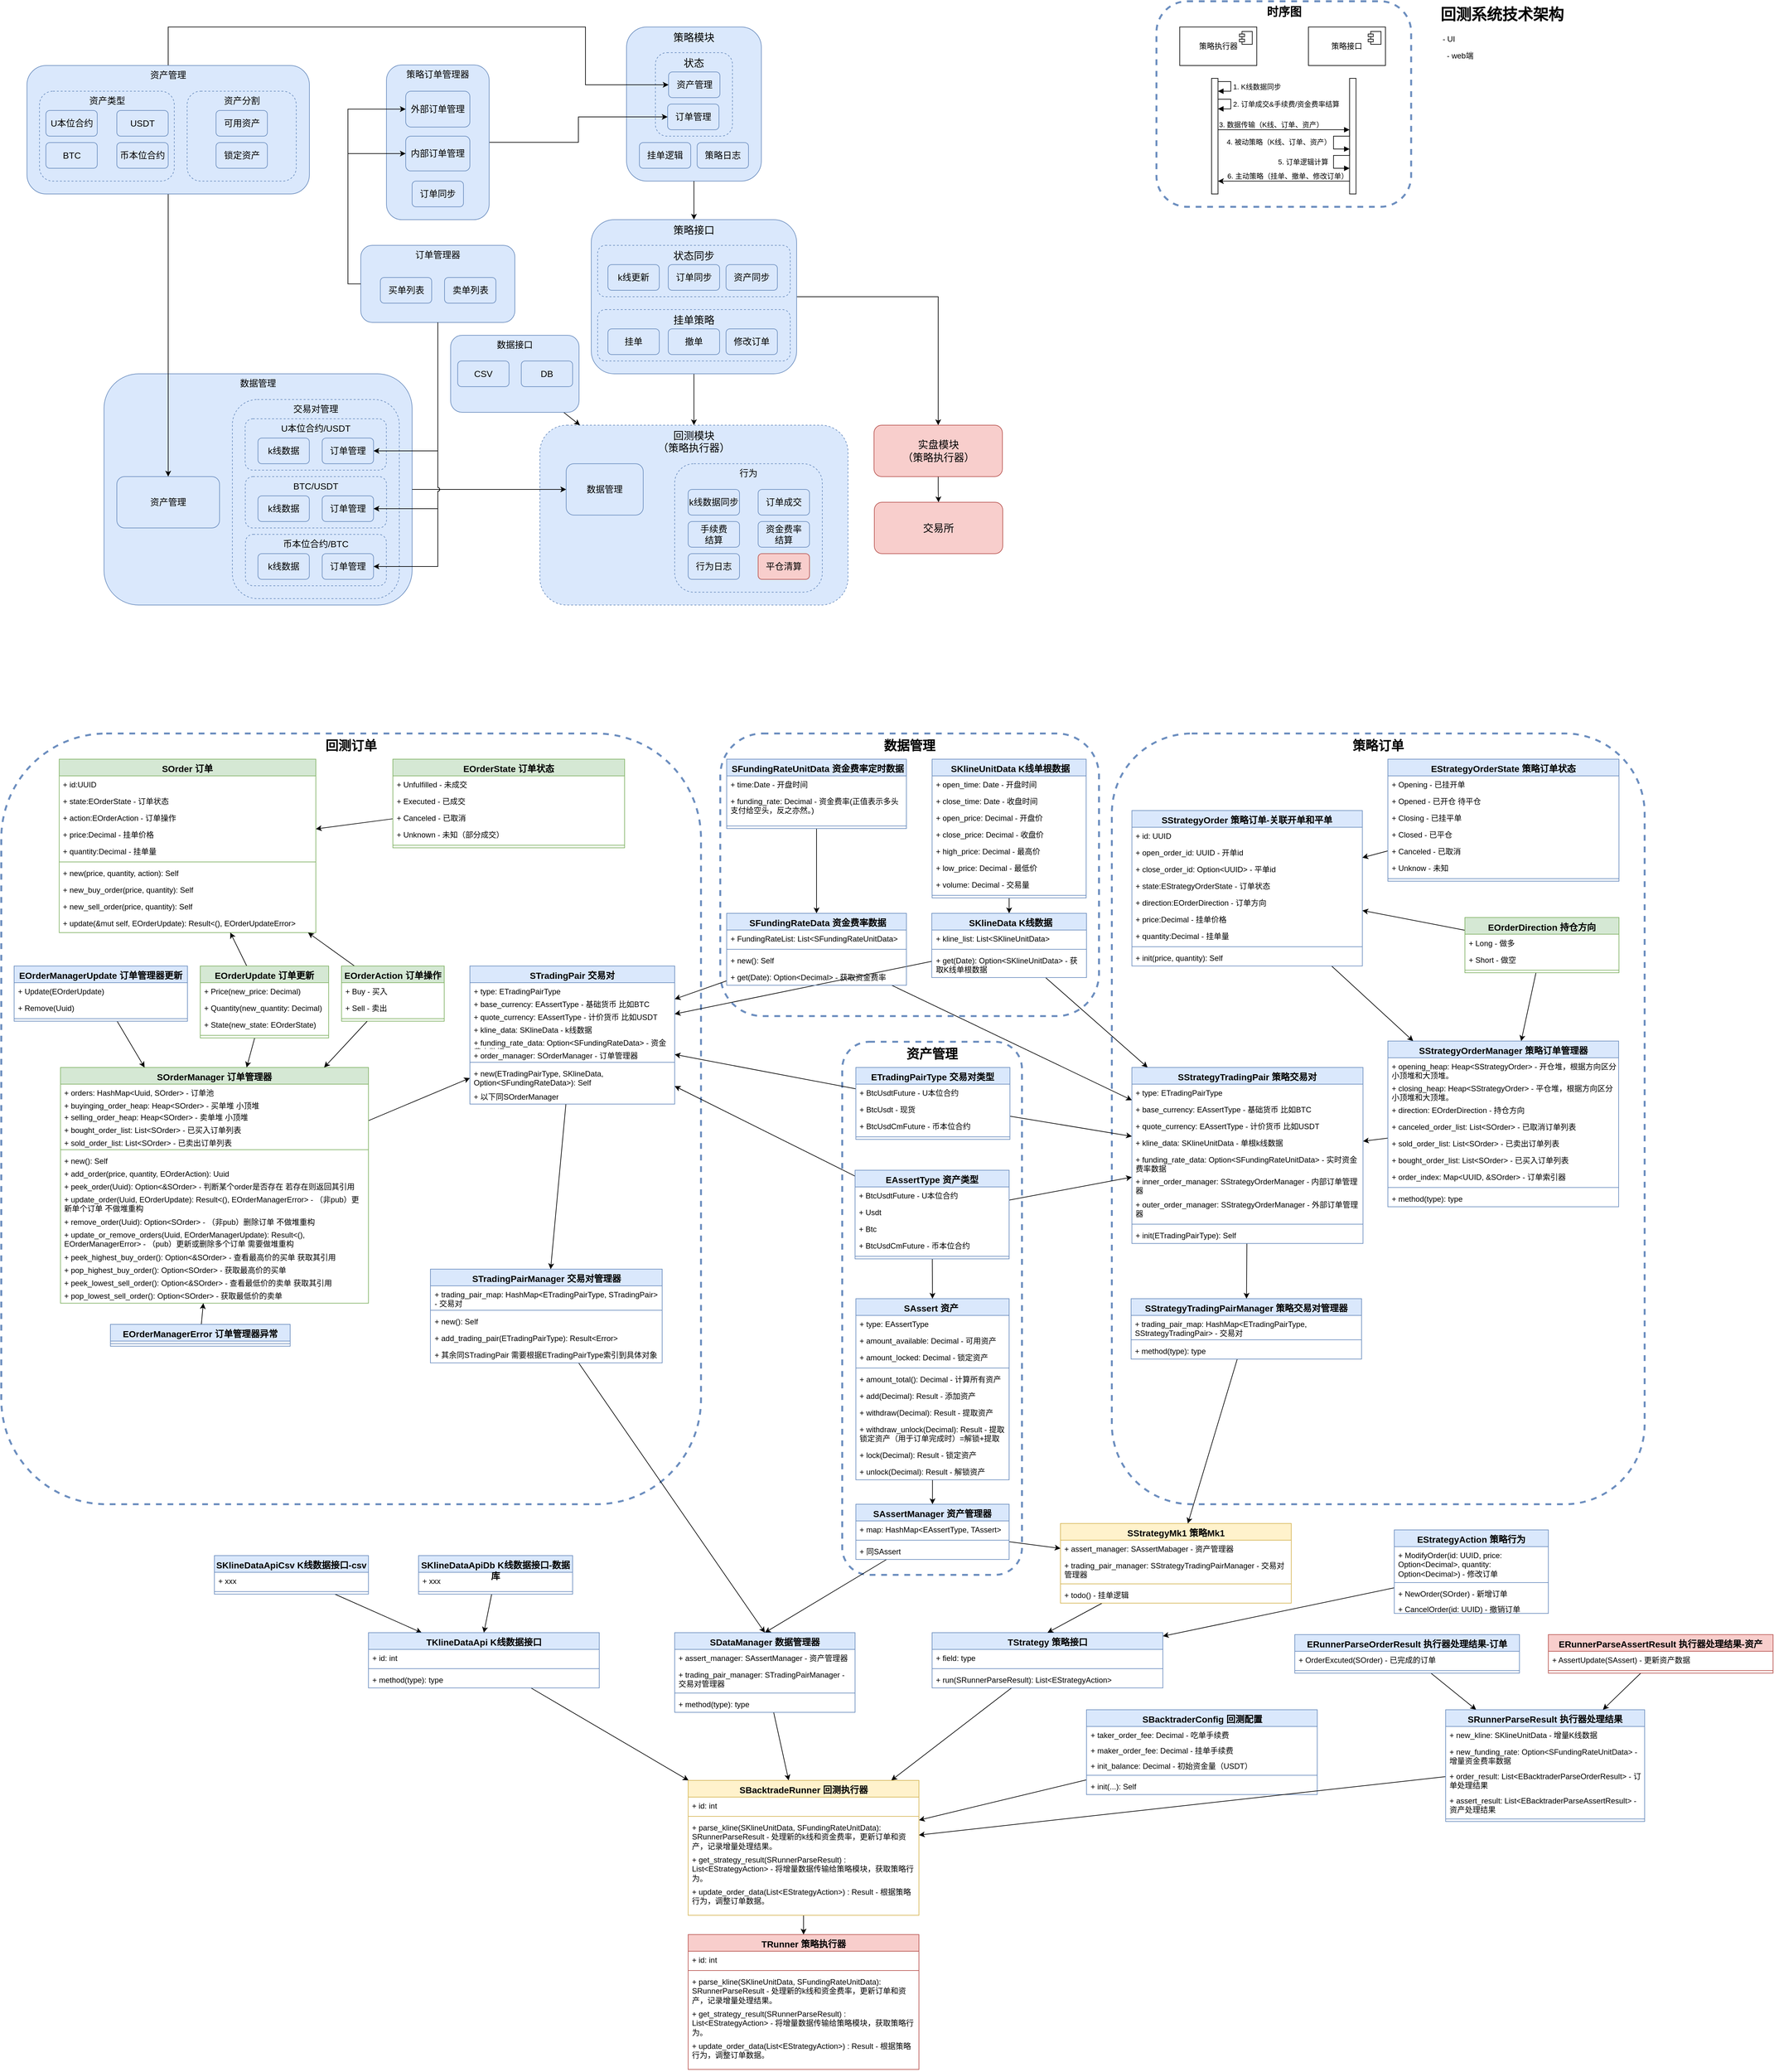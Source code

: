 <mxfile version="24.6.4" type="device">
  <diagram name="第 1 页" id="F4dAkYMisPp_Crrg1WQa">
    <mxGraphModel dx="6538" dy="2868" grid="1" gridSize="10" guides="1" tooltips="1" connect="1" arrows="1" fold="1" page="1" pageScale="1" pageWidth="827" pageHeight="1169" math="0" shadow="0">
      <root>
        <mxCell id="0" />
        <mxCell id="1" parent="0" />
        <mxCell id="F7tQ2r_eFeR0tLp06QVQ-697" value="数据管理" style="rounded=1;whiteSpace=wrap;html=1;fillColor=none;strokeColor=#6c8ebf;fontColor=#000000;fontSize=20;fontFamily=Helvetica;verticalAlign=top;dashed=1;fontStyle=1;strokeWidth=3;" vertex="1" parent="1">
          <mxGeometry x="-520" y="1180" width="590" height="440" as="geometry" />
        </mxCell>
        <mxCell id="F7tQ2r_eFeR0tLp06QVQ-659" value="资产管理" style="rounded=1;whiteSpace=wrap;html=1;fillColor=none;strokeColor=#6c8ebf;fontColor=#000000;fontSize=20;fontFamily=Helvetica;verticalAlign=top;dashed=1;fontStyle=1;strokeWidth=3;" vertex="1" parent="1">
          <mxGeometry x="-330" y="1660" width="280" height="830" as="geometry" />
        </mxCell>
        <mxCell id="F7tQ2r_eFeR0tLp06QVQ-657" value="策略订单" style="rounded=1;whiteSpace=wrap;html=1;fillColor=none;strokeColor=#6c8ebf;fontColor=#000000;fontSize=20;fontFamily=Helvetica;verticalAlign=top;dashed=1;fontStyle=1;strokeWidth=3;" vertex="1" parent="1">
          <mxGeometry x="90" y="1180" width="830" height="1200" as="geometry" />
        </mxCell>
        <mxCell id="F7tQ2r_eFeR0tLp06QVQ-658" value="回测订单" style="rounded=1;whiteSpace=wrap;html=1;fillColor=none;strokeColor=#6c8ebf;fontColor=#000000;fontSize=20;fontFamily=Helvetica;verticalAlign=top;dashed=1;fontStyle=1;strokeWidth=3;" vertex="1" parent="1">
          <mxGeometry x="-1640" y="1180" width="1090" height="1200" as="geometry" />
        </mxCell>
        <mxCell id="F7tQ2r_eFeR0tLp06QVQ-325" value="" style="group" vertex="1" connectable="0" parent="1">
          <mxGeometry x="-1080" y="420" width="240" height="120" as="geometry" />
        </mxCell>
        <mxCell id="F7tQ2r_eFeR0tLp06QVQ-306" value="订单管理器" style="rounded=1;whiteSpace=wrap;html=1;fillColor=#dae8fc;strokeColor=#6c8ebf;fontColor=#000000;fontSize=14;fontFamily=Helvetica;verticalAlign=top;" vertex="1" parent="F7tQ2r_eFeR0tLp06QVQ-325">
          <mxGeometry width="240" height="120" as="geometry" />
        </mxCell>
        <mxCell id="F7tQ2r_eFeR0tLp06QVQ-307" value="买单列表" style="rounded=1;whiteSpace=wrap;html=1;fillColor=#dae8fc;strokeColor=#6c8ebf;fontSize=14;fontFamily=Helvetica;verticalAlign=middle;" vertex="1" parent="F7tQ2r_eFeR0tLp06QVQ-325">
          <mxGeometry x="30.5" y="50" width="80" height="40" as="geometry" />
        </mxCell>
        <mxCell id="F7tQ2r_eFeR0tLp06QVQ-316" value="卖单列表" style="rounded=1;whiteSpace=wrap;html=1;fillColor=#dae8fc;strokeColor=#6c8ebf;fontSize=14;fontFamily=Helvetica;verticalAlign=middle;" vertex="1" parent="F7tQ2r_eFeR0tLp06QVQ-325">
          <mxGeometry x="130.5" y="50" width="80" height="40" as="geometry" />
        </mxCell>
        <mxCell id="F7tQ2r_eFeR0tLp06QVQ-262" value="数据管理" style="rounded=1;whiteSpace=wrap;html=1;fillColor=#dae8fc;strokeColor=#6c8ebf;fontColor=#000000;fontSize=14;fontFamily=Helvetica;verticalAlign=top;" vertex="1" parent="1">
          <mxGeometry x="-1480" y="620" width="480" height="360" as="geometry" />
        </mxCell>
        <mxCell id="F7tQ2r_eFeR0tLp06QVQ-353" value="" style="group" vertex="1" connectable="0" parent="1">
          <mxGeometry x="-1280" y="660" width="260" height="310" as="geometry" />
        </mxCell>
        <mxCell id="F7tQ2r_eFeR0tLp06QVQ-265" value="交易对管理" style="rounded=1;whiteSpace=wrap;html=1;fillColor=#dae8fc;strokeColor=#6c8ebf;fontColor=#000000;fontSize=14;fontFamily=Helvetica;verticalAlign=top;dashed=1;" vertex="1" parent="F7tQ2r_eFeR0tLp06QVQ-353">
          <mxGeometry width="260" height="310" as="geometry" />
        </mxCell>
        <mxCell id="F7tQ2r_eFeR0tLp06QVQ-282" value="BTC/USDT" style="rounded=1;whiteSpace=wrap;html=1;fillColor=#dae8fc;strokeColor=#6c8ebf;fontColor=#000000;fontSize=14;fontFamily=Helvetica;verticalAlign=top;dashed=1;" vertex="1" parent="F7tQ2r_eFeR0tLp06QVQ-353">
          <mxGeometry x="20.12" y="120" width="220" height="80" as="geometry" />
        </mxCell>
        <mxCell id="F7tQ2r_eFeR0tLp06QVQ-283" value="k线数据" style="rounded=1;whiteSpace=wrap;html=1;fillColor=#dae8fc;strokeColor=#6c8ebf;fontColor=#000000;fontSize=14;fontFamily=Helvetica;" vertex="1" parent="F7tQ2r_eFeR0tLp06QVQ-353">
          <mxGeometry x="39.87" y="150" width="80" height="40" as="geometry" />
        </mxCell>
        <mxCell id="F7tQ2r_eFeR0tLp06QVQ-284" value="订单管理" style="rounded=1;whiteSpace=wrap;html=1;fillColor=#dae8fc;strokeColor=#6c8ebf;fontColor=#000000;fontSize=14;fontFamily=Helvetica;" vertex="1" parent="F7tQ2r_eFeR0tLp06QVQ-353">
          <mxGeometry x="139.87" y="150" width="80" height="40" as="geometry" />
        </mxCell>
        <mxCell id="F7tQ2r_eFeR0tLp06QVQ-267" value="U本位合约/USDT" style="rounded=1;whiteSpace=wrap;html=1;fillColor=#dae8fc;strokeColor=#6c8ebf;fontColor=#000000;fontSize=14;fontFamily=Helvetica;verticalAlign=top;dashed=1;" vertex="1" parent="F7tQ2r_eFeR0tLp06QVQ-353">
          <mxGeometry x="19.87" y="30" width="220" height="80" as="geometry" />
        </mxCell>
        <mxCell id="F7tQ2r_eFeR0tLp06QVQ-275" value="k线数据" style="rounded=1;whiteSpace=wrap;html=1;fillColor=#dae8fc;strokeColor=#6c8ebf;fontColor=#000000;fontSize=14;fontFamily=Helvetica;" vertex="1" parent="F7tQ2r_eFeR0tLp06QVQ-353">
          <mxGeometry x="39.87" y="60" width="80" height="40" as="geometry" />
        </mxCell>
        <mxCell id="F7tQ2r_eFeR0tLp06QVQ-276" value="订单管理" style="rounded=1;whiteSpace=wrap;html=1;fillColor=#dae8fc;strokeColor=#6c8ebf;fontColor=#000000;fontSize=14;fontFamily=Helvetica;" vertex="1" parent="F7tQ2r_eFeR0tLp06QVQ-353">
          <mxGeometry x="139.87" y="60" width="80" height="40" as="geometry" />
        </mxCell>
        <mxCell id="F7tQ2r_eFeR0tLp06QVQ-286" value="币本位合约/BTC" style="rounded=1;whiteSpace=wrap;html=1;fillColor=#dae8fc;strokeColor=#6c8ebf;fontColor=#000000;fontSize=14;fontFamily=Helvetica;verticalAlign=top;dashed=1;" vertex="1" parent="F7tQ2r_eFeR0tLp06QVQ-353">
          <mxGeometry x="20.37" y="210" width="219.5" height="80" as="geometry" />
        </mxCell>
        <mxCell id="F7tQ2r_eFeR0tLp06QVQ-287" value="k线数据" style="rounded=1;whiteSpace=wrap;html=1;fillColor=#dae8fc;strokeColor=#6c8ebf;fontColor=#000000;fontSize=14;fontFamily=Helvetica;" vertex="1" parent="F7tQ2r_eFeR0tLp06QVQ-353">
          <mxGeometry x="39.87" y="240" width="80" height="40" as="geometry" />
        </mxCell>
        <mxCell id="F7tQ2r_eFeR0tLp06QVQ-288" value="订单管理" style="rounded=1;whiteSpace=wrap;html=1;fillColor=#dae8fc;strokeColor=#6c8ebf;fontColor=#000000;fontSize=14;fontFamily=Helvetica;" vertex="1" parent="F7tQ2r_eFeR0tLp06QVQ-353">
          <mxGeometry x="139.87" y="240" width="80" height="40" as="geometry" />
        </mxCell>
        <mxCell id="F7tQ2r_eFeR0tLp06QVQ-350" value="" style="group" vertex="1" connectable="0" parent="1">
          <mxGeometry x="-666" y="80" width="210" height="240" as="geometry" />
        </mxCell>
        <mxCell id="Utv8JqaEtYpSMMh2lk40-6" value="策略模块" style="rounded=1;whiteSpace=wrap;html=1;fillColor=#dae8fc;strokeColor=#6c8ebf;fontColor=#000000;fontSize=16;fontFamily=Helvetica;verticalAlign=top;" parent="F7tQ2r_eFeR0tLp06QVQ-350" vertex="1">
          <mxGeometry width="210" height="240" as="geometry" />
        </mxCell>
        <mxCell id="F7tQ2r_eFeR0tLp06QVQ-114" value="挂单逻辑" style="rounded=1;whiteSpace=wrap;html=1;fillColor=#dae8fc;strokeColor=#6c8ebf;fontColor=#000000;fontSize=14;fontFamily=Helvetica;" vertex="1" parent="F7tQ2r_eFeR0tLp06QVQ-350">
          <mxGeometry x="20" y="180" width="80" height="40" as="geometry" />
        </mxCell>
        <mxCell id="F7tQ2r_eFeR0tLp06QVQ-244" value="状态" style="rounded=1;whiteSpace=wrap;html=1;fillColor=#dae8fc;strokeColor=#6c8ebf;fontColor=#000000;fontSize=16;fontFamily=Helvetica;verticalAlign=top;dashed=1;" vertex="1" parent="F7tQ2r_eFeR0tLp06QVQ-350">
          <mxGeometry x="45" y="40" width="120" height="130" as="geometry" />
        </mxCell>
        <mxCell id="F7tQ2r_eFeR0tLp06QVQ-92" value="订单管理" style="rounded=1;whiteSpace=wrap;html=1;fillColor=#dae8fc;strokeColor=#6c8ebf;fontColor=#000000;fontSize=14;fontFamily=Helvetica;" vertex="1" parent="F7tQ2r_eFeR0tLp06QVQ-350">
          <mxGeometry x="64" y="120" width="80" height="40" as="geometry" />
        </mxCell>
        <mxCell id="F7tQ2r_eFeR0tLp06QVQ-93" value="资产管理" style="rounded=1;whiteSpace=wrap;html=1;fillColor=#dae8fc;strokeColor=#6c8ebf;fontColor=#000000;fontSize=14;fontFamily=Helvetica;" vertex="1" parent="F7tQ2r_eFeR0tLp06QVQ-350">
          <mxGeometry x="65.5" y="70" width="80" height="40" as="geometry" />
        </mxCell>
        <mxCell id="F7tQ2r_eFeR0tLp06QVQ-309" value="策略日志" style="rounded=1;whiteSpace=wrap;html=1;fillColor=#dae8fc;strokeColor=#6c8ebf;fontColor=#000000;fontSize=14;fontFamily=Helvetica;" vertex="1" parent="F7tQ2r_eFeR0tLp06QVQ-350">
          <mxGeometry x="110" y="180" width="80" height="40" as="geometry" />
        </mxCell>
        <mxCell id="5A32NDXSBY3eCDd1gBDi-36" style="edgeStyle=orthogonalEdgeStyle;rounded=0;orthogonalLoop=1;jettySize=auto;html=1;" parent="1" source="Utv8JqaEtYpSMMh2lk40-6" target="F7tQ2r_eFeR0tLp06QVQ-1" edge="1">
          <mxGeometry relative="1" as="geometry" />
        </mxCell>
        <mxCell id="Utv8JqaEtYpSMMh2lk40-7" value="回测模块&lt;br&gt;（策略执行器）" style="rounded=1;whiteSpace=wrap;html=1;fillColor=#dae8fc;strokeColor=#6c8ebf;fontColor=#000000;fontSize=16;fontFamily=Helvetica;verticalAlign=top;dashed=1;" parent="1" vertex="1">
          <mxGeometry x="-801" y="700" width="480" height="280" as="geometry" />
        </mxCell>
        <mxCell id="F7tQ2r_eFeR0tLp06QVQ-72" style="rounded=0;orthogonalLoop=1;jettySize=auto;html=1;" edge="1" parent="1" source="Utv8JqaEtYpSMMh2lk40-25" target="Utv8JqaEtYpSMMh2lk40-7">
          <mxGeometry relative="1" as="geometry" />
        </mxCell>
        <mxCell id="gfCPOhcdJ8noWJPsk6_X-1" value="&lt;h1 style=&quot;margin-top: 0px;&quot;&gt;回测系统技术架构&lt;/h1&gt;&lt;p&gt;&amp;nbsp;- UI&lt;/p&gt;&lt;p&gt;&amp;nbsp; &amp;nbsp;- web端&lt;/p&gt;&lt;p&gt;&lt;br&gt;&lt;/p&gt;" style="text;html=1;whiteSpace=wrap;overflow=hidden;rounded=0;" parent="1" vertex="1">
          <mxGeometry x="600" y="40" width="410" height="580" as="geometry" />
        </mxCell>
        <mxCell id="F7tQ2r_eFeR0tLp06QVQ-80" style="edgeStyle=orthogonalEdgeStyle;rounded=0;orthogonalLoop=1;jettySize=auto;html=1;" edge="1" parent="1" source="F7tQ2r_eFeR0tLp06QVQ-1" target="F7tQ2r_eFeR0tLp06QVQ-71">
          <mxGeometry relative="1" as="geometry" />
        </mxCell>
        <mxCell id="F7tQ2r_eFeR0tLp06QVQ-109" style="edgeStyle=orthogonalEdgeStyle;rounded=0;orthogonalLoop=1;jettySize=auto;html=1;" edge="1" parent="1" source="F7tQ2r_eFeR0tLp06QVQ-1" target="Utv8JqaEtYpSMMh2lk40-7">
          <mxGeometry relative="1" as="geometry" />
        </mxCell>
        <mxCell id="F7tQ2r_eFeR0tLp06QVQ-78" style="edgeStyle=orthogonalEdgeStyle;rounded=0;orthogonalLoop=1;jettySize=auto;html=1;entryX=0.5;entryY=0;entryDx=0;entryDy=0;" edge="1" parent="1" source="F7tQ2r_eFeR0tLp06QVQ-71" target="F7tQ2r_eFeR0tLp06QVQ-77">
          <mxGeometry relative="1" as="geometry">
            <mxPoint x="174.37" y="650.0" as="targetPoint" />
          </mxGeometry>
        </mxCell>
        <mxCell id="F7tQ2r_eFeR0tLp06QVQ-71" value="实盘模块&lt;div&gt;（策略执行器）&lt;/div&gt;" style="rounded=1;whiteSpace=wrap;html=1;fillColor=#f8cecc;strokeColor=#b85450;fontSize=16;fontFamily=Helvetica;verticalAlign=middle;" vertex="1" parent="1">
          <mxGeometry x="-280.5" y="700" width="200" height="80" as="geometry" />
        </mxCell>
        <mxCell id="F7tQ2r_eFeR0tLp06QVQ-77" value="交易所" style="rounded=1;whiteSpace=wrap;html=1;fillColor=#f8cecc;strokeColor=#b85450;fontSize=16;fontFamily=Helvetica;verticalAlign=middle;" vertex="1" parent="1">
          <mxGeometry x="-280.0" y="820" width="200" height="80" as="geometry" />
        </mxCell>
        <mxCell id="F7tQ2r_eFeR0tLp06QVQ-85" value="行为" style="rounded=1;whiteSpace=wrap;html=1;fillColor=#dae8fc;strokeColor=#6c8ebf;fontColor=#000000;fontSize=14;fontFamily=Helvetica;verticalAlign=top;dashed=1;" vertex="1" parent="1">
          <mxGeometry x="-591" y="760" width="230" height="200" as="geometry" />
        </mxCell>
        <mxCell id="F7tQ2r_eFeR0tLp06QVQ-87" value="订单成交" style="rounded=1;whiteSpace=wrap;html=1;fillColor=#dae8fc;strokeColor=#6c8ebf;fontColor=#000000;fontSize=14;fontFamily=Helvetica;" vertex="1" parent="1">
          <mxGeometry x="-461" y="800" width="80" height="40" as="geometry" />
        </mxCell>
        <mxCell id="F7tQ2r_eFeR0tLp06QVQ-89" value="资金费率&lt;div&gt;结算&lt;/div&gt;" style="rounded=1;whiteSpace=wrap;html=1;fillColor=#dae8fc;strokeColor=#6c8ebf;fontColor=#000000;fontSize=14;fontFamily=Helvetica;" vertex="1" parent="1">
          <mxGeometry x="-461" y="850" width="80" height="40" as="geometry" />
        </mxCell>
        <mxCell id="F7tQ2r_eFeR0tLp06QVQ-90" value="手续费&lt;div&gt;结算&lt;/div&gt;" style="rounded=1;whiteSpace=wrap;html=1;fillColor=#dae8fc;strokeColor=#6c8ebf;fontColor=#000000;fontSize=14;fontFamily=Helvetica;" vertex="1" parent="1">
          <mxGeometry x="-570" y="850" width="80" height="40" as="geometry" />
        </mxCell>
        <mxCell id="F7tQ2r_eFeR0tLp06QVQ-91" value="&lt;div&gt;平仓清算&lt;/div&gt;" style="rounded=1;whiteSpace=wrap;html=1;fillColor=#f8cecc;strokeColor=#b85450;fontSize=14;fontFamily=Helvetica;" vertex="1" parent="1">
          <mxGeometry x="-461" y="900" width="80" height="40" as="geometry" />
        </mxCell>
        <mxCell id="F7tQ2r_eFeR0tLp06QVQ-95" value="数据管理" style="rounded=1;whiteSpace=wrap;html=1;fillColor=#dae8fc;strokeColor=#6c8ebf;fontColor=#000000;fontSize=14;fontFamily=Helvetica;" vertex="1" parent="1">
          <mxGeometry x="-760" y="760" width="120" height="80" as="geometry" />
        </mxCell>
        <mxCell id="F7tQ2r_eFeR0tLp06QVQ-131" value="k线数据同步" style="rounded=1;whiteSpace=wrap;html=1;fillColor=#dae8fc;strokeColor=#6c8ebf;fontColor=#000000;fontSize=14;fontFamily=Helvetica;" vertex="1" parent="1">
          <mxGeometry x="-570" y="800" width="80" height="40" as="geometry" />
        </mxCell>
        <mxCell id="F7tQ2r_eFeR0tLp06QVQ-141" value="" style="group" vertex="1" connectable="0" parent="1">
          <mxGeometry x="159.5" y="40" width="396.75" height="320" as="geometry" />
        </mxCell>
        <mxCell id="F7tQ2r_eFeR0tLp06QVQ-140" value="时序图" style="rounded=1;whiteSpace=wrap;html=1;fillColor=none;strokeColor=#6c8ebf;fontColor=#000000;fontSize=18;fontFamily=Helvetica;verticalAlign=top;dashed=1;strokeWidth=3;fontStyle=1" vertex="1" parent="F7tQ2r_eFeR0tLp06QVQ-141">
          <mxGeometry width="396.75" height="320" as="geometry" />
        </mxCell>
        <mxCell id="F7tQ2r_eFeR0tLp06QVQ-118" value="" style="html=1;points=[[0,0,0,0,5],[0,1,0,0,-5],[1,0,0,0,5],[1,1,0,0,-5]];perimeter=orthogonalPerimeter;outlineConnect=0;targetShapes=umlLifeline;portConstraint=eastwest;newEdgeStyle={&quot;curved&quot;:0,&quot;rounded&quot;:0};" vertex="1" parent="F7tQ2r_eFeR0tLp06QVQ-141">
          <mxGeometry x="300.87" y="120" width="10" height="180" as="geometry" />
        </mxCell>
        <mxCell id="F7tQ2r_eFeR0tLp06QVQ-119" value="" style="endArrow=block;endFill=1;html=1;edgeStyle=orthogonalEdgeStyle;align=left;verticalAlign=top;rounded=0;" edge="1" parent="F7tQ2r_eFeR0tLp06QVQ-141">
          <mxGeometry x="-1" relative="1" as="geometry">
            <mxPoint x="95.87" y="200" as="sourcePoint" />
            <mxPoint x="300.87" y="200" as="targetPoint" />
            <Array as="points">
              <mxPoint x="255.87" y="200" />
              <mxPoint x="255.87" y="200" />
            </Array>
          </mxGeometry>
        </mxCell>
        <mxCell id="F7tQ2r_eFeR0tLp06QVQ-120" value="3. 数据传输（K线、订单、资产）" style="edgeLabel;resizable=0;html=1;align=left;verticalAlign=bottom;" connectable="0" vertex="1" parent="F7tQ2r_eFeR0tLp06QVQ-119">
          <mxGeometry x="-1" relative="1" as="geometry" />
        </mxCell>
        <mxCell id="F7tQ2r_eFeR0tLp06QVQ-122" value="策略接口" style="html=1;dropTarget=0;whiteSpace=wrap;" vertex="1" parent="F7tQ2r_eFeR0tLp06QVQ-141">
          <mxGeometry x="236.75" y="40" width="120" height="60" as="geometry" />
        </mxCell>
        <mxCell id="F7tQ2r_eFeR0tLp06QVQ-123" value="" style="shape=module;jettyWidth=8;jettyHeight=4;" vertex="1" parent="F7tQ2r_eFeR0tLp06QVQ-122">
          <mxGeometry x="1" width="20" height="20" relative="1" as="geometry">
            <mxPoint x="-27" y="7" as="offset" />
          </mxGeometry>
        </mxCell>
        <mxCell id="F7tQ2r_eFeR0tLp06QVQ-124" value="策略执行器" style="html=1;dropTarget=0;whiteSpace=wrap;verticalAlign=middle;" vertex="1" parent="F7tQ2r_eFeR0tLp06QVQ-141">
          <mxGeometry x="36.25" y="40" width="120" height="60" as="geometry" />
        </mxCell>
        <mxCell id="F7tQ2r_eFeR0tLp06QVQ-125" value="" style="shape=module;jettyWidth=8;jettyHeight=4;" vertex="1" parent="F7tQ2r_eFeR0tLp06QVQ-124">
          <mxGeometry x="1" width="20" height="20" relative="1" as="geometry">
            <mxPoint x="-27" y="7" as="offset" />
          </mxGeometry>
        </mxCell>
        <mxCell id="F7tQ2r_eFeR0tLp06QVQ-126" value="" style="html=1;points=[[0,0,0,0,5],[0,1,0,0,-5],[1,0,0,0,5],[1,1,0,0,-5]];perimeter=orthogonalPerimeter;outlineConnect=0;targetShapes=umlLifeline;portConstraint=eastwest;newEdgeStyle={&quot;curved&quot;:0,&quot;rounded&quot;:0};" vertex="1" parent="F7tQ2r_eFeR0tLp06QVQ-141">
          <mxGeometry x="85.87" y="120" width="10" height="180" as="geometry" />
        </mxCell>
        <mxCell id="F7tQ2r_eFeR0tLp06QVQ-129" value="1. K线数据同步" style="html=1;align=left;spacingLeft=2;endArrow=block;rounded=0;edgeStyle=orthogonalEdgeStyle;curved=0;rounded=0;exitX=1;exitY=0;exitDx=0;exitDy=5;exitPerimeter=0;" edge="1" target="F7tQ2r_eFeR0tLp06QVQ-126" parent="F7tQ2r_eFeR0tLp06QVQ-141" source="F7tQ2r_eFeR0tLp06QVQ-126">
          <mxGeometry relative="1" as="geometry">
            <mxPoint x="165.87" y="430" as="sourcePoint" />
            <Array as="points">
              <mxPoint x="115.87" y="125" />
              <mxPoint x="115.87" y="140" />
            </Array>
          </mxGeometry>
        </mxCell>
        <mxCell id="F7tQ2r_eFeR0tLp06QVQ-133" value="4. 被动策略（K线、订单、资产）" style="html=1;align=left;spacingLeft=2;endArrow=block;rounded=0;edgeStyle=orthogonalEdgeStyle;curved=0;rounded=0;" edge="1" parent="F7tQ2r_eFeR0tLp06QVQ-141">
          <mxGeometry x="0.1" y="-170" relative="1" as="geometry">
            <mxPoint x="300.87" y="200" as="sourcePoint" />
            <Array as="points">
              <mxPoint x="300.87" y="210" />
              <mxPoint x="275.87" y="210" />
              <mxPoint x="275.87" y="230" />
            </Array>
            <mxPoint x="300.87" y="230" as="targetPoint" />
            <mxPoint as="offset" />
          </mxGeometry>
        </mxCell>
        <mxCell id="F7tQ2r_eFeR0tLp06QVQ-134" value="2. 订单成交&amp;amp;手续费/资金费率结算" style="html=1;align=left;spacingLeft=2;endArrow=block;rounded=0;edgeStyle=orthogonalEdgeStyle;curved=0;rounded=0;exitX=1;exitY=0;exitDx=0;exitDy=5;exitPerimeter=0;" edge="1" parent="F7tQ2r_eFeR0tLp06QVQ-141">
          <mxGeometry relative="1" as="geometry">
            <mxPoint x="95.87" y="152.5" as="sourcePoint" />
            <Array as="points">
              <mxPoint x="115.87" y="152.5" />
              <mxPoint x="115.87" y="167.5" />
            </Array>
            <mxPoint x="95.87" y="167.5" as="targetPoint" />
          </mxGeometry>
        </mxCell>
        <mxCell id="F7tQ2r_eFeR0tLp06QVQ-135" value="5. 订单逻辑计算" style="html=1;align=left;spacingLeft=2;endArrow=block;rounded=0;edgeStyle=orthogonalEdgeStyle;curved=0;rounded=0;" edge="1" parent="F7tQ2r_eFeR0tLp06QVQ-141">
          <mxGeometry x="0.125" y="-90" relative="1" as="geometry">
            <mxPoint x="300.87" y="230" as="sourcePoint" />
            <Array as="points">
              <mxPoint x="300.87" y="240" />
              <mxPoint x="275.87" y="240" />
              <mxPoint x="275.87" y="260" />
            </Array>
            <mxPoint x="300.87" y="260" as="targetPoint" />
            <mxPoint as="offset" />
          </mxGeometry>
        </mxCell>
        <mxCell id="F7tQ2r_eFeR0tLp06QVQ-138" value="" style="endArrow=none;endFill=0;html=1;edgeStyle=orthogonalEdgeStyle;align=left;verticalAlign=top;rounded=0;startArrow=classic;startFill=1;" edge="1" parent="F7tQ2r_eFeR0tLp06QVQ-141">
          <mxGeometry x="-1" relative="1" as="geometry">
            <mxPoint x="95.87" y="280" as="sourcePoint" />
            <mxPoint x="300.87" y="280" as="targetPoint" />
            <Array as="points">
              <mxPoint x="255.87" y="280" />
              <mxPoint x="255.87" y="280" />
            </Array>
          </mxGeometry>
        </mxCell>
        <mxCell id="F7tQ2r_eFeR0tLp06QVQ-139" value="6. 主动策略（挂单、撤单、修改订单）" style="edgeLabel;resizable=0;html=1;align=left;verticalAlign=bottom;" connectable="0" vertex="1" parent="F7tQ2r_eFeR0tLp06QVQ-138">
          <mxGeometry x="-1" relative="1" as="geometry">
            <mxPoint x="13" as="offset" />
          </mxGeometry>
        </mxCell>
        <mxCell id="F7tQ2r_eFeR0tLp06QVQ-375" style="rounded=0;orthogonalLoop=1;jettySize=auto;html=1;" edge="1" parent="1" source="F7tQ2r_eFeR0tLp06QVQ-155" target="F7tQ2r_eFeR0tLp06QVQ-509">
          <mxGeometry relative="1" as="geometry">
            <mxPoint x="-147.08" y="2809" as="targetPoint" />
          </mxGeometry>
        </mxCell>
        <mxCell id="F7tQ2r_eFeR0tLp06QVQ-155" value="&lt;b style=&quot;font-size: 14px;&quot;&gt;TStrategy 策略接口&lt;/b&gt;" style="swimlane;fontStyle=1;align=center;verticalAlign=top;childLayout=stackLayout;horizontal=1;startSize=26;horizontalStack=0;resizeParent=1;resizeParentMax=0;resizeLast=0;collapsible=1;marginBottom=0;whiteSpace=wrap;html=1;fillColor=#dae8fc;strokeColor=#6c8ebf;" vertex="1" parent="1">
          <mxGeometry x="-190" y="2580" width="359.5" height="86" as="geometry" />
        </mxCell>
        <mxCell id="F7tQ2r_eFeR0tLp06QVQ-156" value="+ field: type" style="text;strokeColor=none;fillColor=none;align=left;verticalAlign=top;spacingLeft=4;spacingRight=4;overflow=hidden;rotatable=0;points=[[0,0.5],[1,0.5]];portConstraint=eastwest;whiteSpace=wrap;html=1;" vertex="1" parent="F7tQ2r_eFeR0tLp06QVQ-155">
          <mxGeometry y="26" width="359.5" height="26" as="geometry" />
        </mxCell>
        <mxCell id="F7tQ2r_eFeR0tLp06QVQ-157" value="" style="line;strokeWidth=1;fillColor=none;align=left;verticalAlign=middle;spacingTop=-1;spacingLeft=3;spacingRight=3;rotatable=0;labelPosition=right;points=[];portConstraint=eastwest;strokeColor=inherit;" vertex="1" parent="F7tQ2r_eFeR0tLp06QVQ-155">
          <mxGeometry y="52" width="359.5" height="8" as="geometry" />
        </mxCell>
        <mxCell id="F7tQ2r_eFeR0tLp06QVQ-158" value="+ run(SRunnerParseResult): List&amp;lt;EStrategyAction&amp;gt;" style="text;strokeColor=none;fillColor=none;align=left;verticalAlign=top;spacingLeft=4;spacingRight=4;overflow=hidden;rotatable=0;points=[[0,0.5],[1,0.5]];portConstraint=eastwest;whiteSpace=wrap;html=1;" vertex="1" parent="F7tQ2r_eFeR0tLp06QVQ-155">
          <mxGeometry y="60" width="359.5" height="26" as="geometry" />
        </mxCell>
        <mxCell id="F7tQ2r_eFeR0tLp06QVQ-163" style="rounded=0;orthogonalLoop=1;jettySize=auto;html=1;entryX=0.5;entryY=0;entryDx=0;entryDy=0;" edge="1" parent="1" source="F7tQ2r_eFeR0tLp06QVQ-159" target="F7tQ2r_eFeR0tLp06QVQ-155">
          <mxGeometry relative="1" as="geometry" />
        </mxCell>
        <mxCell id="F7tQ2r_eFeR0tLp06QVQ-159" value="&lt;b style=&quot;font-size: 14px;&quot;&gt;SStrategyMk1 策略Mk1&lt;/b&gt;" style="swimlane;fontStyle=1;align=center;verticalAlign=top;childLayout=stackLayout;horizontal=1;startSize=26;horizontalStack=0;resizeParent=1;resizeParentMax=0;resizeLast=0;collapsible=1;marginBottom=0;whiteSpace=wrap;html=1;fillColor=#fff2cc;strokeColor=#d6b656;" vertex="1" parent="1">
          <mxGeometry x="10" y="2410" width="359.5" height="124" as="geometry" />
        </mxCell>
        <mxCell id="F7tQ2r_eFeR0tLp06QVQ-660" value="+ assert_manager: SAssertMabager - 资产管理器" style="text;strokeColor=none;fillColor=none;align=left;verticalAlign=top;spacingLeft=4;spacingRight=4;overflow=hidden;rotatable=0;points=[[0,0.5],[1,0.5]];portConstraint=eastwest;whiteSpace=wrap;html=1;" vertex="1" parent="F7tQ2r_eFeR0tLp06QVQ-159">
          <mxGeometry y="26" width="359.5" height="26" as="geometry" />
        </mxCell>
        <mxCell id="F7tQ2r_eFeR0tLp06QVQ-663" value="+ trading_pair_manager: SStrategyTradingPairManager - 交易对管理器" style="text;strokeColor=none;fillColor=none;align=left;verticalAlign=top;spacingLeft=4;spacingRight=4;overflow=hidden;rotatable=0;points=[[0,0.5],[1,0.5]];portConstraint=eastwest;whiteSpace=wrap;html=1;" vertex="1" parent="F7tQ2r_eFeR0tLp06QVQ-159">
          <mxGeometry y="52" width="359.5" height="38" as="geometry" />
        </mxCell>
        <mxCell id="F7tQ2r_eFeR0tLp06QVQ-161" value="" style="line;strokeWidth=1;fillColor=none;align=left;verticalAlign=middle;spacingTop=-1;spacingLeft=3;spacingRight=3;rotatable=0;labelPosition=right;points=[];portConstraint=eastwest;strokeColor=inherit;" vertex="1" parent="F7tQ2r_eFeR0tLp06QVQ-159">
          <mxGeometry y="90" width="359.5" height="8" as="geometry" />
        </mxCell>
        <mxCell id="F7tQ2r_eFeR0tLp06QVQ-162" value="+ todo() - 挂单逻辑" style="text;strokeColor=none;fillColor=none;align=left;verticalAlign=top;spacingLeft=4;spacingRight=4;overflow=hidden;rotatable=0;points=[[0,0.5],[1,0.5]];portConstraint=eastwest;whiteSpace=wrap;html=1;" vertex="1" parent="F7tQ2r_eFeR0tLp06QVQ-159">
          <mxGeometry y="98" width="359.5" height="26" as="geometry" />
        </mxCell>
        <mxCell id="F7tQ2r_eFeR0tLp06QVQ-376" style="rounded=0;orthogonalLoop=1;jettySize=auto;html=1;" edge="1" parent="1" source="F7tQ2r_eFeR0tLp06QVQ-165" target="F7tQ2r_eFeR0tLp06QVQ-509">
          <mxGeometry relative="1" as="geometry">
            <mxPoint x="-423.5" y="2858.146" as="targetPoint" />
          </mxGeometry>
        </mxCell>
        <mxCell id="F7tQ2r_eFeR0tLp06QVQ-165" value="&lt;b style=&quot;font-size: 14px;&quot;&gt;SBacktraderConfig 回测配置&lt;/b&gt;" style="swimlane;fontStyle=1;align=center;verticalAlign=top;childLayout=stackLayout;horizontal=1;startSize=26;horizontalStack=0;resizeParent=1;resizeParentMax=0;resizeLast=0;collapsible=1;marginBottom=0;whiteSpace=wrap;html=1;fillColor=#dae8fc;strokeColor=#6c8ebf;" vertex="1" parent="1">
          <mxGeometry x="50.5" y="2700" width="359.5" height="132" as="geometry" />
        </mxCell>
        <mxCell id="F7tQ2r_eFeR0tLp06QVQ-175" value="+&amp;nbsp;&lt;span style=&quot;text-wrap: nowrap;&quot;&gt;taker_order_fee:&amp;nbsp;&lt;/span&gt;Decimal&lt;span style=&quot;text-wrap: nowrap;&quot;&gt;&amp;nbsp;- 吃单手续费&lt;/span&gt;" style="text;strokeColor=none;fillColor=none;align=left;verticalAlign=top;spacingLeft=4;spacingRight=4;overflow=hidden;rotatable=0;points=[[0,0.5],[1,0.5]];portConstraint=eastwest;whiteSpace=wrap;html=1;" vertex="1" parent="F7tQ2r_eFeR0tLp06QVQ-165">
          <mxGeometry y="26" width="359.5" height="24" as="geometry" />
        </mxCell>
        <mxCell id="F7tQ2r_eFeR0tLp06QVQ-166" value="&lt;div&gt;&lt;span style=&quot;text-wrap: nowrap;&quot;&gt;+ maker_order_fee:&amp;nbsp;&lt;/span&gt;&lt;span style=&quot;background-color: initial;&quot;&gt;Decimal&lt;/span&gt;&lt;span style=&quot;text-wrap: nowrap; background-color: initial;&quot;&gt;&amp;nbsp;- 挂单手续费&lt;/span&gt;&lt;/div&gt;" style="text;strokeColor=none;fillColor=none;align=left;verticalAlign=top;spacingLeft=4;spacingRight=4;overflow=hidden;rotatable=0;points=[[0,0.5],[1,0.5]];portConstraint=eastwest;whiteSpace=wrap;html=1;" vertex="1" parent="F7tQ2r_eFeR0tLp06QVQ-165">
          <mxGeometry y="50" width="359.5" height="24" as="geometry" />
        </mxCell>
        <mxCell id="F7tQ2r_eFeR0tLp06QVQ-672" value="&lt;div&gt;&lt;span style=&quot;text-wrap: nowrap;&quot;&gt;+ init_balance:&amp;nbsp;&lt;/span&gt;&lt;span style=&quot;background-color: initial;&quot;&gt;Decimal&lt;/span&gt;&lt;span style=&quot;text-wrap: nowrap; background-color: initial;&quot;&gt;&amp;nbsp;- 初始资金量（USDT）&lt;/span&gt;&lt;/div&gt;" style="text;strokeColor=none;fillColor=none;align=left;verticalAlign=top;spacingLeft=4;spacingRight=4;overflow=hidden;rotatable=0;points=[[0,0.5],[1,0.5]];portConstraint=eastwest;whiteSpace=wrap;html=1;" vertex="1" parent="F7tQ2r_eFeR0tLp06QVQ-165">
          <mxGeometry y="74" width="359.5" height="24" as="geometry" />
        </mxCell>
        <mxCell id="F7tQ2r_eFeR0tLp06QVQ-167" value="" style="line;strokeWidth=1;fillColor=none;align=left;verticalAlign=middle;spacingTop=-1;spacingLeft=3;spacingRight=3;rotatable=0;labelPosition=right;points=[];portConstraint=eastwest;strokeColor=inherit;" vertex="1" parent="F7tQ2r_eFeR0tLp06QVQ-165">
          <mxGeometry y="98" width="359.5" height="8" as="geometry" />
        </mxCell>
        <mxCell id="F7tQ2r_eFeR0tLp06QVQ-168" value="+ init(&lt;span style=&quot;text-wrap: nowrap;&quot;&gt;...&lt;/span&gt;): Self" style="text;strokeColor=none;fillColor=none;align=left;verticalAlign=top;spacingLeft=4;spacingRight=4;overflow=hidden;rotatable=0;points=[[0,0.5],[1,0.5]];portConstraint=eastwest;whiteSpace=wrap;html=1;" vertex="1" parent="F7tQ2r_eFeR0tLp06QVQ-165">
          <mxGeometry y="106" width="359.5" height="26" as="geometry" />
        </mxCell>
        <mxCell id="F7tQ2r_eFeR0tLp06QVQ-207" style="rounded=0;orthogonalLoop=1;jettySize=auto;html=1;" edge="1" parent="1" source="F7tQ2r_eFeR0tLp06QVQ-176" target="F7tQ2r_eFeR0tLp06QVQ-201">
          <mxGeometry relative="1" as="geometry" />
        </mxCell>
        <mxCell id="F7tQ2r_eFeR0tLp06QVQ-176" value="&lt;b style=&quot;font-size: 14px;&quot;&gt;E&lt;/b&gt;&lt;b style=&quot;font-size: 14px;&quot;&gt;Strategy&lt;/b&gt;&lt;b style=&quot;font-size: 14px;&quot;&gt;OrderState 策略订单状态&lt;/b&gt;" style="swimlane;fontStyle=1;align=center;verticalAlign=top;childLayout=stackLayout;horizontal=1;startSize=26;horizontalStack=0;resizeParent=1;resizeParentMax=0;resizeLast=0;collapsible=1;marginBottom=0;whiteSpace=wrap;html=1;fillColor=#dae8fc;strokeColor=#6c8ebf;" vertex="1" parent="1">
          <mxGeometry x="520" y="1220" width="360" height="190" as="geometry" />
        </mxCell>
        <mxCell id="F7tQ2r_eFeR0tLp06QVQ-177" value="+ Opening - 已挂开单" style="text;strokeColor=none;fillColor=none;align=left;verticalAlign=top;spacingLeft=4;spacingRight=4;overflow=hidden;rotatable=0;points=[[0,0.5],[1,0.5]];portConstraint=eastwest;whiteSpace=wrap;html=1;" vertex="1" parent="F7tQ2r_eFeR0tLp06QVQ-176">
          <mxGeometry y="26" width="360" height="26" as="geometry" />
        </mxCell>
        <mxCell id="F7tQ2r_eFeR0tLp06QVQ-180" value="+ Opened - 已开仓 待平仓" style="text;strokeColor=none;fillColor=none;align=left;verticalAlign=top;spacingLeft=4;spacingRight=4;overflow=hidden;rotatable=0;points=[[0,0.5],[1,0.5]];portConstraint=eastwest;whiteSpace=wrap;html=1;" vertex="1" parent="F7tQ2r_eFeR0tLp06QVQ-176">
          <mxGeometry y="52" width="360" height="26" as="geometry" />
        </mxCell>
        <mxCell id="F7tQ2r_eFeR0tLp06QVQ-181" value="+ Closing - 已挂平单" style="text;strokeColor=none;fillColor=none;align=left;verticalAlign=top;spacingLeft=4;spacingRight=4;overflow=hidden;rotatable=0;points=[[0,0.5],[1,0.5]];portConstraint=eastwest;whiteSpace=wrap;html=1;" vertex="1" parent="F7tQ2r_eFeR0tLp06QVQ-176">
          <mxGeometry y="78" width="360" height="26" as="geometry" />
        </mxCell>
        <mxCell id="F7tQ2r_eFeR0tLp06QVQ-182" value="+ Closed - 已平仓" style="text;strokeColor=none;fillColor=none;align=left;verticalAlign=top;spacingLeft=4;spacingRight=4;overflow=hidden;rotatable=0;points=[[0,0.5],[1,0.5]];portConstraint=eastwest;whiteSpace=wrap;html=1;" vertex="1" parent="F7tQ2r_eFeR0tLp06QVQ-176">
          <mxGeometry y="104" width="360" height="26" as="geometry" />
        </mxCell>
        <mxCell id="F7tQ2r_eFeR0tLp06QVQ-183" value="+ Canceled - 已取消" style="text;strokeColor=none;fillColor=none;align=left;verticalAlign=top;spacingLeft=4;spacingRight=4;overflow=hidden;rotatable=0;points=[[0,0.5],[1,0.5]];portConstraint=eastwest;whiteSpace=wrap;html=1;" vertex="1" parent="F7tQ2r_eFeR0tLp06QVQ-176">
          <mxGeometry y="130" width="360" height="26" as="geometry" />
        </mxCell>
        <mxCell id="F7tQ2r_eFeR0tLp06QVQ-184" value="+ Unknow - 未知" style="text;strokeColor=none;fillColor=none;align=left;verticalAlign=top;spacingLeft=4;spacingRight=4;overflow=hidden;rotatable=0;points=[[0,0.5],[1,0.5]];portConstraint=eastwest;whiteSpace=wrap;html=1;" vertex="1" parent="F7tQ2r_eFeR0tLp06QVQ-176">
          <mxGeometry y="156" width="360" height="26" as="geometry" />
        </mxCell>
        <mxCell id="F7tQ2r_eFeR0tLp06QVQ-178" value="" style="line;strokeWidth=1;fillColor=none;align=left;verticalAlign=middle;spacingTop=-1;spacingLeft=3;spacingRight=3;rotatable=0;labelPosition=right;points=[];portConstraint=eastwest;strokeColor=inherit;" vertex="1" parent="F7tQ2r_eFeR0tLp06QVQ-176">
          <mxGeometry y="182" width="360" height="8" as="geometry" />
        </mxCell>
        <mxCell id="F7tQ2r_eFeR0tLp06QVQ-519" style="rounded=0;orthogonalLoop=1;jettySize=auto;html=1;" edge="1" parent="1" source="F7tQ2r_eFeR0tLp06QVQ-191" target="F7tQ2r_eFeR0tLp06QVQ-446">
          <mxGeometry relative="1" as="geometry">
            <mxPoint x="-967.75" y="2048.634" as="targetPoint" />
          </mxGeometry>
        </mxCell>
        <mxCell id="F7tQ2r_eFeR0tLp06QVQ-191" value="&lt;b style=&quot;font-size: 14px;&quot;&gt;SOrderManager 订单管理器&lt;/b&gt;" style="swimlane;fontStyle=1;align=center;verticalAlign=top;childLayout=stackLayout;horizontal=1;startSize=26;horizontalStack=0;resizeParent=1;resizeParentMax=0;resizeLast=0;collapsible=1;marginBottom=0;whiteSpace=wrap;html=1;fillColor=#d5e8d4;strokeColor=#82b366;" vertex="1" parent="1">
          <mxGeometry x="-1547.75" y="1700" width="479.75" height="367" as="geometry" />
        </mxCell>
        <mxCell id="F7tQ2r_eFeR0tLp06QVQ-192" value="+ orders: HashMap&amp;lt;Uuid, SOrder&amp;gt; - 订单池" style="text;strokeColor=none;fillColor=none;align=left;verticalAlign=top;spacingLeft=4;spacingRight=4;overflow=hidden;rotatable=0;points=[[0,0.5],[1,0.5]];portConstraint=eastwest;whiteSpace=wrap;html=1;" vertex="1" parent="F7tQ2r_eFeR0tLp06QVQ-191">
          <mxGeometry y="26" width="479.75" height="20" as="geometry" />
        </mxCell>
        <mxCell id="F7tQ2r_eFeR0tLp06QVQ-759" value="+ buyinging_order_heap: Heap&amp;lt;SOrder&amp;gt; - 买单堆 小顶堆" style="text;strokeColor=none;fillColor=none;align=left;verticalAlign=top;spacingLeft=4;spacingRight=4;overflow=hidden;rotatable=0;points=[[0,0.5],[1,0.5]];portConstraint=eastwest;whiteSpace=wrap;html=1;" vertex="1" parent="F7tQ2r_eFeR0tLp06QVQ-191">
          <mxGeometry y="46" width="479.75" height="18" as="geometry" />
        </mxCell>
        <mxCell id="F7tQ2r_eFeR0tLp06QVQ-261" value="+ selling_order_heap: Heap&amp;lt;SOrder&amp;gt; - 卖单堆 小顶堆" style="text;strokeColor=none;fillColor=none;align=left;verticalAlign=top;spacingLeft=4;spacingRight=4;overflow=hidden;rotatable=0;points=[[0,0.5],[1,0.5]];portConstraint=eastwest;whiteSpace=wrap;html=1;" vertex="1" parent="F7tQ2r_eFeR0tLp06QVQ-191">
          <mxGeometry y="64" width="479.75" height="20" as="geometry" />
        </mxCell>
        <mxCell id="F7tQ2r_eFeR0tLp06QVQ-674" value="+ bought_order_list: List&amp;lt;SOrder&amp;gt; - 已买入订单列表" style="text;strokeColor=none;fillColor=none;align=left;verticalAlign=top;spacingLeft=4;spacingRight=4;overflow=hidden;rotatable=0;points=[[0,0.5],[1,0.5]];portConstraint=eastwest;whiteSpace=wrap;html=1;" vertex="1" parent="F7tQ2r_eFeR0tLp06QVQ-191">
          <mxGeometry y="84" width="479.75" height="20" as="geometry" />
        </mxCell>
        <mxCell id="F7tQ2r_eFeR0tLp06QVQ-675" value="+ sold_order_list: List&amp;lt;SOrder&amp;gt; - 已卖出订单列表" style="text;strokeColor=none;fillColor=none;align=left;verticalAlign=top;spacingLeft=4;spacingRight=4;overflow=hidden;rotatable=0;points=[[0,0.5],[1,0.5]];portConstraint=eastwest;whiteSpace=wrap;html=1;" vertex="1" parent="F7tQ2r_eFeR0tLp06QVQ-191">
          <mxGeometry y="104" width="479.75" height="20" as="geometry" />
        </mxCell>
        <mxCell id="F7tQ2r_eFeR0tLp06QVQ-193" value="" style="line;strokeWidth=1;fillColor=none;align=left;verticalAlign=middle;spacingTop=-1;spacingLeft=3;spacingRight=3;rotatable=0;labelPosition=right;points=[];portConstraint=eastwest;strokeColor=inherit;" vertex="1" parent="F7tQ2r_eFeR0tLp06QVQ-191">
          <mxGeometry y="124" width="479.75" height="8" as="geometry" />
        </mxCell>
        <mxCell id="F7tQ2r_eFeR0tLp06QVQ-761" value="+ new(): Self" style="text;strokeColor=none;fillColor=none;align=left;verticalAlign=top;spacingLeft=4;spacingRight=4;overflow=hidden;rotatable=0;points=[[0,0.5],[1,0.5]];portConstraint=eastwest;whiteSpace=wrap;html=1;" vertex="1" parent="F7tQ2r_eFeR0tLp06QVQ-191">
          <mxGeometry y="132" width="479.75" height="20" as="geometry" />
        </mxCell>
        <mxCell id="F7tQ2r_eFeR0tLp06QVQ-721" value="+ add_order(price, quantity, EOrderAction): Uuid" style="text;strokeColor=none;fillColor=none;align=left;verticalAlign=top;spacingLeft=4;spacingRight=4;overflow=hidden;rotatable=0;points=[[0,0.5],[1,0.5]];portConstraint=eastwest;whiteSpace=wrap;html=1;" vertex="1" parent="F7tQ2r_eFeR0tLp06QVQ-191">
          <mxGeometry y="152" width="479.75" height="20" as="geometry" />
        </mxCell>
        <mxCell id="F7tQ2r_eFeR0tLp06QVQ-729" value="+ peek_order(Uuid): Option&amp;lt;&amp;amp;SOrder&amp;gt; - 判断某个order是否存在 若存在则返回其引用" style="text;strokeColor=none;fillColor=none;align=left;verticalAlign=top;spacingLeft=4;spacingRight=4;overflow=hidden;rotatable=0;points=[[0,0.5],[1,0.5]];portConstraint=eastwest;whiteSpace=wrap;html=1;" vertex="1" parent="F7tQ2r_eFeR0tLp06QVQ-191">
          <mxGeometry y="172" width="479.75" height="20" as="geometry" />
        </mxCell>
        <mxCell id="F7tQ2r_eFeR0tLp06QVQ-698" value="+ update_order(Uuid, EOrderUpdate): Result&amp;lt;(), EOrderManagerError&amp;gt; - （非pub）更新单个订单 不做堆重构" style="text;strokeColor=none;fillColor=none;align=left;verticalAlign=top;spacingLeft=4;spacingRight=4;overflow=hidden;rotatable=0;points=[[0,0.5],[1,0.5]];portConstraint=eastwest;whiteSpace=wrap;html=1;" vertex="1" parent="F7tQ2r_eFeR0tLp06QVQ-191">
          <mxGeometry y="192" width="479.75" height="35" as="geometry" />
        </mxCell>
        <mxCell id="F7tQ2r_eFeR0tLp06QVQ-762" value="+ remove_order(Uuid): Option&amp;lt;SOrder&amp;gt; - （非pub）删除订单&amp;nbsp;不做堆重构" style="text;strokeColor=none;fillColor=none;align=left;verticalAlign=top;spacingLeft=4;spacingRight=4;overflow=hidden;rotatable=0;points=[[0,0.5],[1,0.5]];portConstraint=eastwest;whiteSpace=wrap;html=1;" vertex="1" parent="F7tQ2r_eFeR0tLp06QVQ-191">
          <mxGeometry y="227" width="479.75" height="20" as="geometry" />
        </mxCell>
        <mxCell id="F7tQ2r_eFeR0tLp06QVQ-760" value="+ update_or_remove_orders(Uuid, EOrderManagerUpdate): Result&amp;lt;(), EOrderManagerError&amp;gt; - （pub）更新或删除多个订单 需要做堆重构" style="text;strokeColor=none;fillColor=none;align=left;verticalAlign=top;spacingLeft=4;spacingRight=4;overflow=hidden;rotatable=0;points=[[0,0.5],[1,0.5]];portConstraint=eastwest;whiteSpace=wrap;html=1;" vertex="1" parent="F7tQ2r_eFeR0tLp06QVQ-191">
          <mxGeometry y="247" width="479.75" height="35" as="geometry" />
        </mxCell>
        <mxCell id="F7tQ2r_eFeR0tLp06QVQ-730" value="+ peek_highest_buy_order(): Option&amp;lt;&amp;amp;SOrder&amp;gt; - 查看最高价的买单 获取其引用" style="text;strokeColor=none;fillColor=none;align=left;verticalAlign=top;spacingLeft=4;spacingRight=4;overflow=hidden;rotatable=0;points=[[0,0.5],[1,0.5]];portConstraint=eastwest;whiteSpace=wrap;html=1;" vertex="1" parent="F7tQ2r_eFeR0tLp06QVQ-191">
          <mxGeometry y="282" width="479.75" height="20" as="geometry" />
        </mxCell>
        <mxCell id="F7tQ2r_eFeR0tLp06QVQ-726" value="+ pop_highest_buy_order(): Option&amp;lt;SOrder&amp;gt; - 获取最高价的买单" style="text;strokeColor=none;fillColor=none;align=left;verticalAlign=top;spacingLeft=4;spacingRight=4;overflow=hidden;rotatable=0;points=[[0,0.5],[1,0.5]];portConstraint=eastwest;whiteSpace=wrap;html=1;" vertex="1" parent="F7tQ2r_eFeR0tLp06QVQ-191">
          <mxGeometry y="302" width="479.75" height="20" as="geometry" />
        </mxCell>
        <mxCell id="F7tQ2r_eFeR0tLp06QVQ-731" value="+ peek_lowest_sell_order(): Option&amp;lt;&amp;amp;SOrder&amp;gt; - 查看最低价的卖单 获取其引用" style="text;strokeColor=none;fillColor=none;align=left;verticalAlign=top;spacingLeft=4;spacingRight=4;overflow=hidden;rotatable=0;points=[[0,0.5],[1,0.5]];portConstraint=eastwest;whiteSpace=wrap;html=1;" vertex="1" parent="F7tQ2r_eFeR0tLp06QVQ-191">
          <mxGeometry y="322" width="479.75" height="20" as="geometry" />
        </mxCell>
        <mxCell id="F7tQ2r_eFeR0tLp06QVQ-727" value="+ pop_lowest_sell_order(): Option&amp;lt;SOrder&amp;gt; - 获取最低价的卖单" style="text;strokeColor=none;fillColor=none;align=left;verticalAlign=top;spacingLeft=4;spacingRight=4;overflow=hidden;rotatable=0;points=[[0,0.5],[1,0.5]];portConstraint=eastwest;whiteSpace=wrap;html=1;" vertex="1" parent="F7tQ2r_eFeR0tLp06QVQ-191">
          <mxGeometry y="342" width="479.75" height="25" as="geometry" />
        </mxCell>
        <mxCell id="F7tQ2r_eFeR0tLp06QVQ-197" value="&lt;b style=&quot;font-size: 14px;&quot;&gt;SOrder 订单&lt;/b&gt;" style="swimlane;fontStyle=1;align=center;verticalAlign=top;childLayout=stackLayout;horizontal=1;startSize=26;horizontalStack=0;resizeParent=1;resizeParentMax=0;resizeLast=0;collapsible=1;marginBottom=0;whiteSpace=wrap;html=1;fillColor=#d5e8d4;strokeColor=#82b366;" vertex="1" parent="1">
          <mxGeometry x="-1549.75" y="1220" width="399.75" height="270" as="geometry" />
        </mxCell>
        <mxCell id="F7tQ2r_eFeR0tLp06QVQ-198" value="+ id:UUID" style="text;strokeColor=none;fillColor=none;align=left;verticalAlign=top;spacingLeft=4;spacingRight=4;overflow=hidden;rotatable=0;points=[[0,0.5],[1,0.5]];portConstraint=eastwest;whiteSpace=wrap;html=1;" vertex="1" parent="F7tQ2r_eFeR0tLp06QVQ-197">
          <mxGeometry y="26" width="399.75" height="26" as="geometry" />
        </mxCell>
        <mxCell id="F7tQ2r_eFeR0tLp06QVQ-260" value="+ state:EOrderState - 订单状态" style="text;strokeColor=none;fillColor=none;align=left;verticalAlign=top;spacingLeft=4;spacingRight=4;overflow=hidden;rotatable=0;points=[[0,0.5],[1,0.5]];portConstraint=eastwest;whiteSpace=wrap;html=1;" vertex="1" parent="F7tQ2r_eFeR0tLp06QVQ-197">
          <mxGeometry y="52" width="399.75" height="26" as="geometry" />
        </mxCell>
        <mxCell id="F7tQ2r_eFeR0tLp06QVQ-686" value="+ action:EOrderAction - 订单操作" style="text;strokeColor=none;fillColor=none;align=left;verticalAlign=top;spacingLeft=4;spacingRight=4;overflow=hidden;rotatable=0;points=[[0,0.5],[1,0.5]];portConstraint=eastwest;whiteSpace=wrap;html=1;" vertex="1" parent="F7tQ2r_eFeR0tLp06QVQ-197">
          <mxGeometry y="78" width="399.75" height="26" as="geometry" />
        </mxCell>
        <mxCell id="F7tQ2r_eFeR0tLp06QVQ-536" value="+ price:Decimal&amp;nbsp;- 挂单价格" style="text;strokeColor=none;fillColor=none;align=left;verticalAlign=top;spacingLeft=4;spacingRight=4;overflow=hidden;rotatable=0;points=[[0,0.5],[1,0.5]];portConstraint=eastwest;whiteSpace=wrap;html=1;" vertex="1" parent="F7tQ2r_eFeR0tLp06QVQ-197">
          <mxGeometry y="104" width="399.75" height="26" as="geometry" />
        </mxCell>
        <mxCell id="F7tQ2r_eFeR0tLp06QVQ-537" value="+ quantity:Decimal&amp;nbsp;- 挂单量" style="text;strokeColor=none;fillColor=none;align=left;verticalAlign=top;spacingLeft=4;spacingRight=4;overflow=hidden;rotatable=0;points=[[0,0.5],[1,0.5]];portConstraint=eastwest;whiteSpace=wrap;html=1;" vertex="1" parent="F7tQ2r_eFeR0tLp06QVQ-197">
          <mxGeometry y="130" width="399.75" height="26" as="geometry" />
        </mxCell>
        <mxCell id="F7tQ2r_eFeR0tLp06QVQ-199" value="" style="line;strokeWidth=1;fillColor=none;align=left;verticalAlign=middle;spacingTop=-1;spacingLeft=3;spacingRight=3;rotatable=0;labelPosition=right;points=[];portConstraint=eastwest;strokeColor=inherit;" vertex="1" parent="F7tQ2r_eFeR0tLp06QVQ-197">
          <mxGeometry y="156" width="399.75" height="8" as="geometry" />
        </mxCell>
        <mxCell id="F7tQ2r_eFeR0tLp06QVQ-200" value="+ new(price, quantity, action): Self" style="text;strokeColor=none;fillColor=none;align=left;verticalAlign=top;spacingLeft=4;spacingRight=4;overflow=hidden;rotatable=0;points=[[0,0.5],[1,0.5]];portConstraint=eastwest;whiteSpace=wrap;html=1;" vertex="1" parent="F7tQ2r_eFeR0tLp06QVQ-197">
          <mxGeometry y="164" width="399.75" height="26" as="geometry" />
        </mxCell>
        <mxCell id="F7tQ2r_eFeR0tLp06QVQ-688" value="+ new_buy_order(price, quantity): Self" style="text;strokeColor=none;fillColor=none;align=left;verticalAlign=top;spacingLeft=4;spacingRight=4;overflow=hidden;rotatable=0;points=[[0,0.5],[1,0.5]];portConstraint=eastwest;whiteSpace=wrap;html=1;" vertex="1" parent="F7tQ2r_eFeR0tLp06QVQ-197">
          <mxGeometry y="190" width="399.75" height="26" as="geometry" />
        </mxCell>
        <mxCell id="F7tQ2r_eFeR0tLp06QVQ-689" value="+ new_sell_order(price, quantity): Self" style="text;strokeColor=none;fillColor=none;align=left;verticalAlign=top;spacingLeft=4;spacingRight=4;overflow=hidden;rotatable=0;points=[[0,0.5],[1,0.5]];portConstraint=eastwest;whiteSpace=wrap;html=1;" vertex="1" parent="F7tQ2r_eFeR0tLp06QVQ-197">
          <mxGeometry y="216" width="399.75" height="26" as="geometry" />
        </mxCell>
        <mxCell id="F7tQ2r_eFeR0tLp06QVQ-690" value="+ update(&amp;amp;mut self, EOrderUpdate): Result&amp;lt;(),&amp;nbsp;EOrderUpdateError&amp;gt;" style="text;strokeColor=none;fillColor=none;align=left;verticalAlign=top;spacingLeft=4;spacingRight=4;overflow=hidden;rotatable=0;points=[[0,0.5],[1,0.5]];portConstraint=eastwest;whiteSpace=wrap;html=1;" vertex="1" parent="F7tQ2r_eFeR0tLp06QVQ-197">
          <mxGeometry y="242" width="399.75" height="28" as="geometry" />
        </mxCell>
        <mxCell id="F7tQ2r_eFeR0tLp06QVQ-629" style="rounded=0;orthogonalLoop=1;jettySize=auto;html=1;" edge="1" parent="1" source="F7tQ2r_eFeR0tLp06QVQ-201" target="F7tQ2r_eFeR0tLp06QVQ-573">
          <mxGeometry relative="1" as="geometry" />
        </mxCell>
        <mxCell id="F7tQ2r_eFeR0tLp06QVQ-201" value="&lt;b style=&quot;font-size: 14px;&quot;&gt;SStrategyOrder 策略订单-关联开单和平单&lt;/b&gt;" style="swimlane;fontStyle=1;align=center;verticalAlign=top;childLayout=stackLayout;horizontal=1;startSize=26;horizontalStack=0;resizeParent=1;resizeParentMax=0;resizeLast=0;collapsible=1;marginBottom=0;whiteSpace=wrap;html=1;fillColor=#dae8fc;strokeColor=#6c8ebf;" vertex="1" parent="1">
          <mxGeometry x="121.25" y="1300" width="359" height="242" as="geometry" />
        </mxCell>
        <mxCell id="F7tQ2r_eFeR0tLp06QVQ-202" value="+ id: UUID" style="text;strokeColor=none;fillColor=none;align=left;verticalAlign=top;spacingLeft=4;spacingRight=4;overflow=hidden;rotatable=0;points=[[0,0.5],[1,0.5]];portConstraint=eastwest;whiteSpace=wrap;html=1;" vertex="1" parent="F7tQ2r_eFeR0tLp06QVQ-201">
          <mxGeometry y="26" width="359" height="26" as="geometry" />
        </mxCell>
        <mxCell id="F7tQ2r_eFeR0tLp06QVQ-599" value="+ open_order_id: UUID&amp;nbsp;- 开单id" style="text;strokeColor=none;fillColor=none;align=left;verticalAlign=top;spacingLeft=4;spacingRight=4;overflow=hidden;rotatable=0;points=[[0,0.5],[1,0.5]];portConstraint=eastwest;whiteSpace=wrap;html=1;" vertex="1" parent="F7tQ2r_eFeR0tLp06QVQ-201">
          <mxGeometry y="52" width="359" height="26" as="geometry" />
        </mxCell>
        <mxCell id="F7tQ2r_eFeR0tLp06QVQ-600" value="+ close_order_id: Option&amp;lt;UUID&amp;gt; - 平单id" style="text;strokeColor=none;fillColor=none;align=left;verticalAlign=top;spacingLeft=4;spacingRight=4;overflow=hidden;rotatable=0;points=[[0,0.5],[1,0.5]];portConstraint=eastwest;whiteSpace=wrap;html=1;" vertex="1" parent="F7tQ2r_eFeR0tLp06QVQ-201">
          <mxGeometry y="78" width="359" height="26" as="geometry" />
        </mxCell>
        <mxCell id="F7tQ2r_eFeR0tLp06QVQ-588" value="+ state:EStrategyOrderState - 订单状态" style="text;strokeColor=none;fillColor=none;align=left;verticalAlign=top;spacingLeft=4;spacingRight=4;overflow=hidden;rotatable=0;points=[[0,0.5],[1,0.5]];portConstraint=eastwest;whiteSpace=wrap;html=1;" vertex="1" parent="F7tQ2r_eFeR0tLp06QVQ-201">
          <mxGeometry y="104" width="359" height="26" as="geometry" />
        </mxCell>
        <mxCell id="F7tQ2r_eFeR0tLp06QVQ-598" value="+ direction:EOrderDirection - 订单方向" style="text;strokeColor=none;fillColor=none;align=left;verticalAlign=top;spacingLeft=4;spacingRight=4;overflow=hidden;rotatable=0;points=[[0,0.5],[1,0.5]];portConstraint=eastwest;whiteSpace=wrap;html=1;" vertex="1" parent="F7tQ2r_eFeR0tLp06QVQ-201">
          <mxGeometry y="130" width="359" height="26" as="geometry" />
        </mxCell>
        <mxCell id="F7tQ2r_eFeR0tLp06QVQ-589" value="+ price:Decimal&amp;nbsp;- 挂单价格" style="text;strokeColor=none;fillColor=none;align=left;verticalAlign=top;spacingLeft=4;spacingRight=4;overflow=hidden;rotatable=0;points=[[0,0.5],[1,0.5]];portConstraint=eastwest;whiteSpace=wrap;html=1;" vertex="1" parent="F7tQ2r_eFeR0tLp06QVQ-201">
          <mxGeometry y="156" width="359" height="26" as="geometry" />
        </mxCell>
        <mxCell id="F7tQ2r_eFeR0tLp06QVQ-590" value="+ quantity:Decimal&amp;nbsp;- 挂单量" style="text;strokeColor=none;fillColor=none;align=left;verticalAlign=top;spacingLeft=4;spacingRight=4;overflow=hidden;rotatable=0;points=[[0,0.5],[1,0.5]];portConstraint=eastwest;whiteSpace=wrap;html=1;" vertex="1" parent="F7tQ2r_eFeR0tLp06QVQ-201">
          <mxGeometry y="182" width="359" height="26" as="geometry" />
        </mxCell>
        <mxCell id="F7tQ2r_eFeR0tLp06QVQ-203" value="" style="line;strokeWidth=1;fillColor=none;align=left;verticalAlign=middle;spacingTop=-1;spacingLeft=3;spacingRight=3;rotatable=0;labelPosition=right;points=[];portConstraint=eastwest;strokeColor=inherit;" vertex="1" parent="F7tQ2r_eFeR0tLp06QVQ-201">
          <mxGeometry y="208" width="359" height="8" as="geometry" />
        </mxCell>
        <mxCell id="F7tQ2r_eFeR0tLp06QVQ-592" value="+ init(price, quantity): Self" style="text;strokeColor=none;fillColor=none;align=left;verticalAlign=top;spacingLeft=4;spacingRight=4;overflow=hidden;rotatable=0;points=[[0,0.5],[1,0.5]];portConstraint=eastwest;whiteSpace=wrap;html=1;" vertex="1" parent="F7tQ2r_eFeR0tLp06QVQ-201">
          <mxGeometry y="216" width="359" height="26" as="geometry" />
        </mxCell>
        <mxCell id="F7tQ2r_eFeR0tLp06QVQ-218" style="rounded=0;orthogonalLoop=1;jettySize=auto;html=1;" edge="1" parent="1" source="F7tQ2r_eFeR0tLp06QVQ-208" target="F7tQ2r_eFeR0tLp06QVQ-197">
          <mxGeometry relative="1" as="geometry" />
        </mxCell>
        <mxCell id="F7tQ2r_eFeR0tLp06QVQ-208" value="&lt;b style=&quot;font-size: 14px;&quot;&gt;EOrderState 订单状态&lt;/b&gt;" style="swimlane;fontStyle=1;align=center;verticalAlign=top;childLayout=stackLayout;horizontal=1;startSize=26;horizontalStack=0;resizeParent=1;resizeParentMax=0;resizeLast=0;collapsible=1;marginBottom=0;whiteSpace=wrap;html=1;fillColor=#d5e8d4;strokeColor=#82b366;" vertex="1" parent="1">
          <mxGeometry x="-1030" y="1220" width="361" height="138" as="geometry" />
        </mxCell>
        <mxCell id="F7tQ2r_eFeR0tLp06QVQ-209" value="+ Unfulfilled - 未成交" style="text;strokeColor=none;fillColor=none;align=left;verticalAlign=top;spacingLeft=4;spacingRight=4;overflow=hidden;rotatable=0;points=[[0,0.5],[1,0.5]];portConstraint=eastwest;whiteSpace=wrap;html=1;" vertex="1" parent="F7tQ2r_eFeR0tLp06QVQ-208">
          <mxGeometry y="26" width="361" height="26" as="geometry" />
        </mxCell>
        <mxCell id="F7tQ2r_eFeR0tLp06QVQ-210" value="+ Executed - 已成交" style="text;strokeColor=none;fillColor=none;align=left;verticalAlign=top;spacingLeft=4;spacingRight=4;overflow=hidden;rotatable=0;points=[[0,0.5],[1,0.5]];portConstraint=eastwest;whiteSpace=wrap;html=1;" vertex="1" parent="F7tQ2r_eFeR0tLp06QVQ-208">
          <mxGeometry y="52" width="361" height="26" as="geometry" />
        </mxCell>
        <mxCell id="F7tQ2r_eFeR0tLp06QVQ-216" value="+ Canceled - 已取消" style="text;strokeColor=none;fillColor=none;align=left;verticalAlign=top;spacingLeft=4;spacingRight=4;overflow=hidden;rotatable=0;points=[[0,0.5],[1,0.5]];portConstraint=eastwest;whiteSpace=wrap;html=1;" vertex="1" parent="F7tQ2r_eFeR0tLp06QVQ-208">
          <mxGeometry y="78" width="361" height="26" as="geometry" />
        </mxCell>
        <mxCell id="F7tQ2r_eFeR0tLp06QVQ-217" value="+ Unknown - 未知（部分成交）" style="text;strokeColor=none;fillColor=none;align=left;verticalAlign=top;spacingLeft=4;spacingRight=4;overflow=hidden;rotatable=0;points=[[0,0.5],[1,0.5]];portConstraint=eastwest;whiteSpace=wrap;html=1;" vertex="1" parent="F7tQ2r_eFeR0tLp06QVQ-208">
          <mxGeometry y="104" width="361" height="26" as="geometry" />
        </mxCell>
        <mxCell id="F7tQ2r_eFeR0tLp06QVQ-215" value="" style="line;strokeWidth=1;fillColor=none;align=left;verticalAlign=middle;spacingTop=-1;spacingLeft=3;spacingRight=3;rotatable=0;labelPosition=right;points=[];portConstraint=eastwest;strokeColor=inherit;" vertex="1" parent="F7tQ2r_eFeR0tLp06QVQ-208">
          <mxGeometry y="130" width="361" height="8" as="geometry" />
        </mxCell>
        <mxCell id="F7tQ2r_eFeR0tLp06QVQ-480" style="rounded=0;orthogonalLoop=1;jettySize=auto;html=1;" edge="1" parent="1" source="F7tQ2r_eFeR0tLp06QVQ-219" target="F7tQ2r_eFeR0tLp06QVQ-453">
          <mxGeometry relative="1" as="geometry" />
        </mxCell>
        <mxCell id="F7tQ2r_eFeR0tLp06QVQ-219" value="&lt;b style=&quot;font-size: 14px;&quot;&gt;&amp;nbsp;SKlineUnitData K线单根数据&lt;/b&gt;" style="swimlane;fontStyle=1;align=center;verticalAlign=top;childLayout=stackLayout;horizontal=1;startSize=26;horizontalStack=0;resizeParent=1;resizeParentMax=0;resizeLast=0;collapsible=1;marginBottom=0;whiteSpace=wrap;html=1;fillColor=#dae8fc;strokeColor=#6c8ebf;" vertex="1" parent="1">
          <mxGeometry x="-190" y="1220" width="240" height="216" as="geometry" />
        </mxCell>
        <mxCell id="F7tQ2r_eFeR0tLp06QVQ-220" value="+ open_time: Date - 开盘时间" style="text;strokeColor=none;fillColor=none;align=left;verticalAlign=top;spacingLeft=4;spacingRight=4;overflow=hidden;rotatable=0;points=[[0,0.5],[1,0.5]];portConstraint=eastwest;whiteSpace=wrap;html=1;" vertex="1" parent="F7tQ2r_eFeR0tLp06QVQ-219">
          <mxGeometry y="26" width="240" height="26" as="geometry" />
        </mxCell>
        <mxCell id="F7tQ2r_eFeR0tLp06QVQ-221" value="+ close_time: Date&amp;nbsp;- 收盘时间" style="text;strokeColor=none;fillColor=none;align=left;verticalAlign=top;spacingLeft=4;spacingRight=4;overflow=hidden;rotatable=0;points=[[0,0.5],[1,0.5]];portConstraint=eastwest;whiteSpace=wrap;html=1;" vertex="1" parent="F7tQ2r_eFeR0tLp06QVQ-219">
          <mxGeometry y="52" width="240" height="26" as="geometry" />
        </mxCell>
        <mxCell id="F7tQ2r_eFeR0tLp06QVQ-222" value="+ open_price: Decimal&amp;nbsp;- 开盘价" style="text;strokeColor=none;fillColor=none;align=left;verticalAlign=top;spacingLeft=4;spacingRight=4;overflow=hidden;rotatable=0;points=[[0,0.5],[1,0.5]];portConstraint=eastwest;whiteSpace=wrap;html=1;" vertex="1" parent="F7tQ2r_eFeR0tLp06QVQ-219">
          <mxGeometry y="78" width="240" height="26" as="geometry" />
        </mxCell>
        <mxCell id="F7tQ2r_eFeR0tLp06QVQ-223" value="+ close_price: Decimal&amp;nbsp;- 收盘价" style="text;strokeColor=none;fillColor=none;align=left;verticalAlign=top;spacingLeft=4;spacingRight=4;overflow=hidden;rotatable=0;points=[[0,0.5],[1,0.5]];portConstraint=eastwest;whiteSpace=wrap;html=1;" vertex="1" parent="F7tQ2r_eFeR0tLp06QVQ-219">
          <mxGeometry y="104" width="240" height="26" as="geometry" />
        </mxCell>
        <mxCell id="F7tQ2r_eFeR0tLp06QVQ-224" value="+ high_price: Decimal&amp;nbsp;- 最高价" style="text;strokeColor=none;fillColor=none;align=left;verticalAlign=top;spacingLeft=4;spacingRight=4;overflow=hidden;rotatable=0;points=[[0,0.5],[1,0.5]];portConstraint=eastwest;whiteSpace=wrap;html=1;" vertex="1" parent="F7tQ2r_eFeR0tLp06QVQ-219">
          <mxGeometry y="130" width="240" height="26" as="geometry" />
        </mxCell>
        <mxCell id="F7tQ2r_eFeR0tLp06QVQ-225" value="+ low_price: Decimal&amp;nbsp;- 最低价" style="text;strokeColor=none;fillColor=none;align=left;verticalAlign=top;spacingLeft=4;spacingRight=4;overflow=hidden;rotatable=0;points=[[0,0.5],[1,0.5]];portConstraint=eastwest;whiteSpace=wrap;html=1;" vertex="1" parent="F7tQ2r_eFeR0tLp06QVQ-219">
          <mxGeometry y="156" width="240" height="26" as="geometry" />
        </mxCell>
        <mxCell id="F7tQ2r_eFeR0tLp06QVQ-227" value="+ volume: Decimal&amp;nbsp;- 交易量" style="text;strokeColor=none;fillColor=none;align=left;verticalAlign=top;spacingLeft=4;spacingRight=4;overflow=hidden;rotatable=0;points=[[0,0.5],[1,0.5]];portConstraint=eastwest;whiteSpace=wrap;html=1;" vertex="1" parent="F7tQ2r_eFeR0tLp06QVQ-219">
          <mxGeometry y="182" width="240" height="26" as="geometry" />
        </mxCell>
        <mxCell id="F7tQ2r_eFeR0tLp06QVQ-226" value="" style="line;strokeWidth=1;fillColor=none;align=left;verticalAlign=middle;spacingTop=-1;spacingLeft=3;spacingRight=3;rotatable=0;labelPosition=right;points=[];portConstraint=eastwest;strokeColor=inherit;" vertex="1" parent="F7tQ2r_eFeR0tLp06QVQ-219">
          <mxGeometry y="208" width="240" height="8" as="geometry" />
        </mxCell>
        <mxCell id="F7tQ2r_eFeR0tLp06QVQ-416" style="rounded=0;orthogonalLoop=1;jettySize=auto;html=1;" edge="1" parent="1" source="F7tQ2r_eFeR0tLp06QVQ-229" target="F7tQ2r_eFeR0tLp06QVQ-398">
          <mxGeometry relative="1" as="geometry" />
        </mxCell>
        <mxCell id="F7tQ2r_eFeR0tLp06QVQ-229" value="&lt;b style=&quot;font-size: 14px;&quot;&gt;SKlineDataApiCsv K线数据接口-csv&lt;/b&gt;" style="swimlane;fontStyle=1;align=center;verticalAlign=top;childLayout=stackLayout;horizontal=1;startSize=26;horizontalStack=0;resizeParent=1;resizeParentMax=0;resizeLast=0;collapsible=1;marginBottom=0;whiteSpace=wrap;html=1;fillColor=#dae8fc;strokeColor=#6c8ebf;" vertex="1" parent="1">
          <mxGeometry x="-1308" y="2460" width="240" height="60" as="geometry" />
        </mxCell>
        <mxCell id="F7tQ2r_eFeR0tLp06QVQ-230" value="+ xxx" style="text;strokeColor=none;fillColor=none;align=left;verticalAlign=top;spacingLeft=4;spacingRight=4;overflow=hidden;rotatable=0;points=[[0,0.5],[1,0.5]];portConstraint=eastwest;whiteSpace=wrap;html=1;" vertex="1" parent="F7tQ2r_eFeR0tLp06QVQ-229">
          <mxGeometry y="26" width="240" height="26" as="geometry" />
        </mxCell>
        <mxCell id="F7tQ2r_eFeR0tLp06QVQ-237" value="" style="line;strokeWidth=1;fillColor=none;align=left;verticalAlign=middle;spacingTop=-1;spacingLeft=3;spacingRight=3;rotatable=0;labelPosition=right;points=[];portConstraint=eastwest;strokeColor=inherit;" vertex="1" parent="F7tQ2r_eFeR0tLp06QVQ-229">
          <mxGeometry y="52" width="240" height="8" as="geometry" />
        </mxCell>
        <mxCell id="F7tQ2r_eFeR0tLp06QVQ-417" style="rounded=0;orthogonalLoop=1;jettySize=auto;html=1;entryX=0.5;entryY=0;entryDx=0;entryDy=0;" edge="1" parent="1" source="F7tQ2r_eFeR0tLp06QVQ-238" target="F7tQ2r_eFeR0tLp06QVQ-398">
          <mxGeometry relative="1" as="geometry" />
        </mxCell>
        <mxCell id="F7tQ2r_eFeR0tLp06QVQ-238" value="&lt;b style=&quot;font-size: 14px;&quot;&gt;SKlineDataApiDb K线数据接口-数据库&lt;/b&gt;" style="swimlane;fontStyle=1;align=center;verticalAlign=top;childLayout=stackLayout;horizontal=1;startSize=26;horizontalStack=0;resizeParent=1;resizeParentMax=0;resizeLast=0;collapsible=1;marginBottom=0;whiteSpace=wrap;html=1;fillColor=#dae8fc;strokeColor=#6c8ebf;" vertex="1" parent="1">
          <mxGeometry x="-990" y="2460" width="240" height="60" as="geometry" />
        </mxCell>
        <mxCell id="F7tQ2r_eFeR0tLp06QVQ-239" value="+ xxx" style="text;strokeColor=none;fillColor=none;align=left;verticalAlign=top;spacingLeft=4;spacingRight=4;overflow=hidden;rotatable=0;points=[[0,0.5],[1,0.5]];portConstraint=eastwest;whiteSpace=wrap;html=1;" vertex="1" parent="F7tQ2r_eFeR0tLp06QVQ-238">
          <mxGeometry y="26" width="240" height="26" as="geometry" />
        </mxCell>
        <mxCell id="F7tQ2r_eFeR0tLp06QVQ-240" value="" style="line;strokeWidth=1;fillColor=none;align=left;verticalAlign=middle;spacingTop=-1;spacingLeft=3;spacingRight=3;rotatable=0;labelPosition=right;points=[];portConstraint=eastwest;strokeColor=inherit;" vertex="1" parent="F7tQ2r_eFeR0tLp06QVQ-238">
          <mxGeometry y="52" width="240" height="8" as="geometry" />
        </mxCell>
        <mxCell id="F7tQ2r_eFeR0tLp06QVQ-291" style="edgeStyle=orthogonalEdgeStyle;rounded=0;orthogonalLoop=1;jettySize=auto;html=1;jumpStyle=arc;" edge="1" parent="1" source="F7tQ2r_eFeR0tLp06QVQ-262" target="F7tQ2r_eFeR0tLp06QVQ-95">
          <mxGeometry relative="1" as="geometry" />
        </mxCell>
        <mxCell id="F7tQ2r_eFeR0tLp06QVQ-303" value="资产管理" style="rounded=1;whiteSpace=wrap;html=1;fillColor=#dae8fc;strokeColor=#6c8ebf;fontSize=14;fontFamily=Helvetica;verticalAlign=middle;" vertex="1" parent="1">
          <mxGeometry x="-1460" y="780" width="160" height="80" as="geometry" />
        </mxCell>
        <mxCell id="F7tQ2r_eFeR0tLp06QVQ-304" style="edgeStyle=orthogonalEdgeStyle;rounded=0;orthogonalLoop=1;jettySize=auto;html=1;" edge="1" parent="1" source="F7tQ2r_eFeR0tLp06QVQ-269" target="F7tQ2r_eFeR0tLp06QVQ-93">
          <mxGeometry relative="1" as="geometry">
            <Array as="points">
              <mxPoint x="-1380" y="80" />
              <mxPoint x="-730" y="80" />
              <mxPoint x="-730" y="170" />
            </Array>
          </mxGeometry>
        </mxCell>
        <mxCell id="F7tQ2r_eFeR0tLp06QVQ-305" style="edgeStyle=orthogonalEdgeStyle;rounded=0;orthogonalLoop=1;jettySize=auto;html=1;" edge="1" parent="1" source="F7tQ2r_eFeR0tLp06QVQ-269" target="F7tQ2r_eFeR0tLp06QVQ-303">
          <mxGeometry relative="1" as="geometry" />
        </mxCell>
        <mxCell id="F7tQ2r_eFeR0tLp06QVQ-308" value="行为日志" style="rounded=1;whiteSpace=wrap;html=1;fillColor=#dae8fc;strokeColor=#6c8ebf;fontColor=#000000;fontSize=14;fontFamily=Helvetica;" vertex="1" parent="1">
          <mxGeometry x="-570" y="900" width="80" height="40" as="geometry" />
        </mxCell>
        <mxCell id="F7tQ2r_eFeR0tLp06QVQ-317" value="" style="group" vertex="1" connectable="0" parent="1">
          <mxGeometry x="-1600" y="140" width="440" height="200" as="geometry" />
        </mxCell>
        <mxCell id="F7tQ2r_eFeR0tLp06QVQ-269" value="资产管理" style="rounded=1;whiteSpace=wrap;html=1;fillColor=#dae8fc;strokeColor=#6c8ebf;fontSize=14;fontFamily=Helvetica;verticalAlign=top;" vertex="1" parent="F7tQ2r_eFeR0tLp06QVQ-317">
          <mxGeometry width="440" height="200" as="geometry" />
        </mxCell>
        <mxCell id="F7tQ2r_eFeR0tLp06QVQ-293" value="资产类型" style="rounded=1;whiteSpace=wrap;html=1;fillColor=#dae8fc;strokeColor=#6c8ebf;fontColor=#000000;fontSize=14;fontFamily=Helvetica;verticalAlign=top;dashed=1;" vertex="1" parent="F7tQ2r_eFeR0tLp06QVQ-317">
          <mxGeometry x="19.5" y="40" width="210" height="140" as="geometry" />
        </mxCell>
        <mxCell id="F7tQ2r_eFeR0tLp06QVQ-270" value="U本位合约" style="rounded=1;whiteSpace=wrap;html=1;fillColor=#dae8fc;strokeColor=#6c8ebf;fontColor=#000000;fontSize=14;fontFamily=Helvetica;" vertex="1" parent="F7tQ2r_eFeR0tLp06QVQ-317">
          <mxGeometry x="29.5" y="70" width="80" height="40" as="geometry" />
        </mxCell>
        <mxCell id="F7tQ2r_eFeR0tLp06QVQ-271" value="USDT" style="rounded=1;whiteSpace=wrap;html=1;fillColor=#dae8fc;strokeColor=#6c8ebf;fontColor=#000000;fontSize=14;fontFamily=Helvetica;" vertex="1" parent="F7tQ2r_eFeR0tLp06QVQ-317">
          <mxGeometry x="140" y="70" width="80" height="40" as="geometry" />
        </mxCell>
        <mxCell id="F7tQ2r_eFeR0tLp06QVQ-273" value="BTC" style="rounded=1;whiteSpace=wrap;html=1;fillColor=#dae8fc;strokeColor=#6c8ebf;fontColor=#000000;fontSize=14;fontFamily=Helvetica;" vertex="1" parent="F7tQ2r_eFeR0tLp06QVQ-317">
          <mxGeometry x="29.5" y="120" width="80" height="40" as="geometry" />
        </mxCell>
        <mxCell id="F7tQ2r_eFeR0tLp06QVQ-274" value="币本位合约" style="rounded=1;whiteSpace=wrap;html=1;fillColor=#dae8fc;strokeColor=#6c8ebf;fontColor=#000000;fontSize=14;fontFamily=Helvetica;" vertex="1" parent="F7tQ2r_eFeR0tLp06QVQ-317">
          <mxGeometry x="140" y="120" width="80" height="40" as="geometry" />
        </mxCell>
        <mxCell id="F7tQ2r_eFeR0tLp06QVQ-297" value="资产分割" style="rounded=1;whiteSpace=wrap;html=1;fillColor=#dae8fc;strokeColor=#6c8ebf;fontColor=#000000;fontSize=14;fontFamily=Helvetica;verticalAlign=top;dashed=1;" vertex="1" parent="F7tQ2r_eFeR0tLp06QVQ-317">
          <mxGeometry x="249.5" y="40" width="170" height="140" as="geometry" />
        </mxCell>
        <mxCell id="F7tQ2r_eFeR0tLp06QVQ-298" value="可用资产" style="rounded=1;whiteSpace=wrap;html=1;fillColor=#dae8fc;strokeColor=#6c8ebf;fontColor=#000000;fontSize=14;fontFamily=Helvetica;" vertex="1" parent="F7tQ2r_eFeR0tLp06QVQ-317">
          <mxGeometry x="294.5" y="70" width="80" height="40" as="geometry" />
        </mxCell>
        <mxCell id="F7tQ2r_eFeR0tLp06QVQ-299" value="锁定资产" style="rounded=1;whiteSpace=wrap;html=1;fillColor=#dae8fc;strokeColor=#6c8ebf;fontColor=#000000;fontSize=14;fontFamily=Helvetica;" vertex="1" parent="F7tQ2r_eFeR0tLp06QVQ-317">
          <mxGeometry x="294.5" y="120" width="80" height="40" as="geometry" />
        </mxCell>
        <mxCell id="F7tQ2r_eFeR0tLp06QVQ-324" value="" style="group" vertex="1" connectable="0" parent="1">
          <mxGeometry x="-940" y="560" width="200" height="120" as="geometry" />
        </mxCell>
        <mxCell id="Utv8JqaEtYpSMMh2lk40-25" value="数据接口" style="rounded=1;whiteSpace=wrap;html=1;fillColor=#dae8fc;strokeColor=#6c8ebf;fontColor=#000000;fontSize=14;fontFamily=Helvetica;movable=1;resizable=1;rotatable=1;deletable=1;editable=1;locked=0;connectable=1;verticalAlign=top;" parent="F7tQ2r_eFeR0tLp06QVQ-324" vertex="1">
          <mxGeometry width="200" height="120" as="geometry" />
        </mxCell>
        <mxCell id="F7tQ2r_eFeR0tLp06QVQ-322" value="CSV" style="rounded=1;whiteSpace=wrap;html=1;fillColor=#dae8fc;strokeColor=#6c8ebf;fontColor=#000000;fontSize=14;fontFamily=Helvetica;" vertex="1" parent="F7tQ2r_eFeR0tLp06QVQ-324">
          <mxGeometry x="11" y="40" width="80" height="40" as="geometry" />
        </mxCell>
        <mxCell id="F7tQ2r_eFeR0tLp06QVQ-323" value="DB" style="rounded=1;whiteSpace=wrap;html=1;fillColor=#dae8fc;strokeColor=#6c8ebf;fontColor=#000000;fontSize=14;fontFamily=Helvetica;" vertex="1" parent="F7tQ2r_eFeR0tLp06QVQ-324">
          <mxGeometry x="110" y="40" width="80" height="40" as="geometry" />
        </mxCell>
        <mxCell id="F7tQ2r_eFeR0tLp06QVQ-327" style="edgeStyle=orthogonalEdgeStyle;rounded=0;orthogonalLoop=1;jettySize=auto;html=1;entryX=1;entryY=0.5;entryDx=0;entryDy=0;jumpStyle=arc;" edge="1" parent="1" source="F7tQ2r_eFeR0tLp06QVQ-306" target="F7tQ2r_eFeR0tLp06QVQ-276">
          <mxGeometry relative="1" as="geometry" />
        </mxCell>
        <mxCell id="F7tQ2r_eFeR0tLp06QVQ-328" style="edgeStyle=orthogonalEdgeStyle;rounded=0;orthogonalLoop=1;jettySize=auto;html=1;entryX=1;entryY=0.5;entryDx=0;entryDy=0;jumpStyle=arc;" edge="1" parent="1" source="F7tQ2r_eFeR0tLp06QVQ-306" target="F7tQ2r_eFeR0tLp06QVQ-284">
          <mxGeometry relative="1" as="geometry" />
        </mxCell>
        <mxCell id="F7tQ2r_eFeR0tLp06QVQ-329" style="edgeStyle=orthogonalEdgeStyle;rounded=0;orthogonalLoop=1;jettySize=auto;html=1;entryX=1;entryY=0.5;entryDx=0;entryDy=0;jumpStyle=arc;" edge="1" parent="1" source="F7tQ2r_eFeR0tLp06QVQ-306" target="F7tQ2r_eFeR0tLp06QVQ-288">
          <mxGeometry relative="1" as="geometry" />
        </mxCell>
        <mxCell id="F7tQ2r_eFeR0tLp06QVQ-347" style="edgeStyle=orthogonalEdgeStyle;rounded=0;orthogonalLoop=1;jettySize=auto;html=1;entryX=0;entryY=0.5;entryDx=0;entryDy=0;" edge="1" parent="1" source="F7tQ2r_eFeR0tLp06QVQ-331" target="F7tQ2r_eFeR0tLp06QVQ-92">
          <mxGeometry relative="1" as="geometry" />
        </mxCell>
        <mxCell id="F7tQ2r_eFeR0tLp06QVQ-351" value="" style="group" vertex="1" connectable="0" parent="1">
          <mxGeometry x="-721" y="380" width="320" height="240" as="geometry" />
        </mxCell>
        <mxCell id="F7tQ2r_eFeR0tLp06QVQ-1" value="策略接口" style="rounded=1;whiteSpace=wrap;html=1;fillColor=#dae8fc;strokeColor=#6c8ebf;fontColor=#000000;fontSize=16;fontFamily=Helvetica;verticalAlign=top;" vertex="1" parent="F7tQ2r_eFeR0tLp06QVQ-351">
          <mxGeometry width="320" height="240" as="geometry" />
        </mxCell>
        <mxCell id="F7tQ2r_eFeR0tLp06QVQ-101" value="状态同步" style="rounded=1;whiteSpace=wrap;html=1;fillColor=#dae8fc;strokeColor=#6c8ebf;fontColor=#000000;fontSize=16;fontFamily=Helvetica;verticalAlign=top;dashed=1;" vertex="1" parent="F7tQ2r_eFeR0tLp06QVQ-351">
          <mxGeometry x="10" y="40" width="300" height="80" as="geometry" />
        </mxCell>
        <mxCell id="F7tQ2r_eFeR0tLp06QVQ-94" value="k线更新" style="rounded=1;whiteSpace=wrap;html=1;fillColor=#dae8fc;strokeColor=#6c8ebf;fontColor=#000000;fontSize=14;fontFamily=Helvetica;" vertex="1" parent="F7tQ2r_eFeR0tLp06QVQ-351">
          <mxGeometry x="26" y="70" width="80" height="40" as="geometry" />
        </mxCell>
        <mxCell id="F7tQ2r_eFeR0tLp06QVQ-99" value="订单同步" style="rounded=1;whiteSpace=wrap;html=1;fillColor=#dae8fc;strokeColor=#6c8ebf;fontColor=#000000;fontSize=14;fontFamily=Helvetica;" vertex="1" parent="F7tQ2r_eFeR0tLp06QVQ-351">
          <mxGeometry x="120" y="70" width="80" height="40" as="geometry" />
        </mxCell>
        <mxCell id="F7tQ2r_eFeR0tLp06QVQ-100" value="资产同步" style="rounded=1;whiteSpace=wrap;html=1;fillColor=#dae8fc;strokeColor=#6c8ebf;fontColor=#000000;fontSize=14;fontFamily=Helvetica;" vertex="1" parent="F7tQ2r_eFeR0tLp06QVQ-351">
          <mxGeometry x="210" y="70" width="80" height="40" as="geometry" />
        </mxCell>
        <mxCell id="F7tQ2r_eFeR0tLp06QVQ-102" value="挂单策略" style="rounded=1;whiteSpace=wrap;html=1;fillColor=#dae8fc;strokeColor=#6c8ebf;fontColor=#000000;fontSize=16;fontFamily=Helvetica;verticalAlign=top;dashed=1;" vertex="1" parent="F7tQ2r_eFeR0tLp06QVQ-351">
          <mxGeometry x="10" y="140" width="300" height="80" as="geometry" />
        </mxCell>
        <mxCell id="F7tQ2r_eFeR0tLp06QVQ-110" value="挂单" style="rounded=1;whiteSpace=wrap;html=1;fillColor=#dae8fc;strokeColor=#6c8ebf;fontColor=#000000;fontSize=14;fontFamily=Helvetica;" vertex="1" parent="F7tQ2r_eFeR0tLp06QVQ-351">
          <mxGeometry x="26" y="170" width="80" height="40" as="geometry" />
        </mxCell>
        <mxCell id="F7tQ2r_eFeR0tLp06QVQ-111" value="撤单" style="rounded=1;whiteSpace=wrap;html=1;fillColor=#dae8fc;strokeColor=#6c8ebf;fontColor=#000000;fontSize=14;fontFamily=Helvetica;" vertex="1" parent="F7tQ2r_eFeR0tLp06QVQ-351">
          <mxGeometry x="120" y="170" width="80" height="40" as="geometry" />
        </mxCell>
        <mxCell id="F7tQ2r_eFeR0tLp06QVQ-112" value="修改订单" style="rounded=1;whiteSpace=wrap;html=1;fillColor=#dae8fc;strokeColor=#6c8ebf;fontColor=#000000;fontSize=14;fontFamily=Helvetica;" vertex="1" parent="F7tQ2r_eFeR0tLp06QVQ-351">
          <mxGeometry x="210" y="170" width="80" height="40" as="geometry" />
        </mxCell>
        <mxCell id="F7tQ2r_eFeR0tLp06QVQ-331" value="策略订单管理器&lt;div&gt;&lt;br&gt;&lt;/div&gt;" style="rounded=1;whiteSpace=wrap;html=1;fillColor=#dae8fc;strokeColor=#6c8ebf;fontColor=#000000;fontSize=14;fontFamily=Helvetica;verticalAlign=top;" vertex="1" parent="1">
          <mxGeometry x="-1040" y="139.17" width="160" height="240.83" as="geometry" />
        </mxCell>
        <mxCell id="F7tQ2r_eFeR0tLp06QVQ-334" value="内部订单管理" style="rounded=1;whiteSpace=wrap;html=1;fillColor=#dae8fc;strokeColor=#6c8ebf;fontColor=#000000;fontSize=14;fontFamily=Helvetica;verticalAlign=middle;" vertex="1" parent="1">
          <mxGeometry x="-1010" y="250" width="100" height="54.17" as="geometry" />
        </mxCell>
        <mxCell id="F7tQ2r_eFeR0tLp06QVQ-335" value="外部订单管理" style="rounded=1;whiteSpace=wrap;html=1;fillColor=#dae8fc;strokeColor=#6c8ebf;fontColor=#000000;fontSize=14;fontFamily=Helvetica;verticalAlign=middle;" vertex="1" parent="1">
          <mxGeometry x="-1010" y="180" width="100" height="55.83" as="geometry" />
        </mxCell>
        <mxCell id="F7tQ2r_eFeR0tLp06QVQ-345" style="edgeStyle=orthogonalEdgeStyle;rounded=0;orthogonalLoop=1;jettySize=auto;html=1;exitX=0.5;exitY=1;exitDx=0;exitDy=0;" edge="1" parent="1" source="F7tQ2r_eFeR0tLp06QVQ-334" target="F7tQ2r_eFeR0tLp06QVQ-334">
          <mxGeometry relative="1" as="geometry" />
        </mxCell>
        <mxCell id="F7tQ2r_eFeR0tLp06QVQ-348" value="订单同步" style="rounded=1;whiteSpace=wrap;html=1;fillColor=#dae8fc;strokeColor=#6c8ebf;fontSize=14;fontFamily=Helvetica;verticalAlign=middle;" vertex="1" parent="1">
          <mxGeometry x="-1000" y="320" width="80" height="40" as="geometry" />
        </mxCell>
        <mxCell id="F7tQ2r_eFeR0tLp06QVQ-357" style="edgeStyle=orthogonalEdgeStyle;rounded=0;orthogonalLoop=1;jettySize=auto;html=1;entryX=0;entryY=0.5;entryDx=0;entryDy=0;" edge="1" parent="1" source="F7tQ2r_eFeR0tLp06QVQ-306" target="F7tQ2r_eFeR0tLp06QVQ-334">
          <mxGeometry relative="1" as="geometry">
            <Array as="points">
              <mxPoint x="-1100" y="480" />
              <mxPoint x="-1100" y="277" />
            </Array>
          </mxGeometry>
        </mxCell>
        <mxCell id="F7tQ2r_eFeR0tLp06QVQ-358" style="edgeStyle=orthogonalEdgeStyle;rounded=0;orthogonalLoop=1;jettySize=auto;html=1;entryX=0;entryY=0.5;entryDx=0;entryDy=0;" edge="1" parent="1" source="F7tQ2r_eFeR0tLp06QVQ-306" target="F7tQ2r_eFeR0tLp06QVQ-335">
          <mxGeometry relative="1" as="geometry">
            <Array as="points">
              <mxPoint x="-1100" y="480" />
              <mxPoint x="-1100" y="208" />
            </Array>
          </mxGeometry>
        </mxCell>
        <mxCell id="F7tQ2r_eFeR0tLp06QVQ-419" style="rounded=0;orthogonalLoop=1;jettySize=auto;html=1;" edge="1" parent="1" source="F7tQ2r_eFeR0tLp06QVQ-364" target="F7tQ2r_eFeR0tLp06QVQ-159">
          <mxGeometry relative="1" as="geometry" />
        </mxCell>
        <mxCell id="F7tQ2r_eFeR0tLp06QVQ-434" style="rounded=0;orthogonalLoop=1;jettySize=auto;html=1;entryX=0.5;entryY=0;entryDx=0;entryDy=0;" edge="1" parent="1" source="F7tQ2r_eFeR0tLp06QVQ-364" target="F7tQ2r_eFeR0tLp06QVQ-420">
          <mxGeometry relative="1" as="geometry" />
        </mxCell>
        <mxCell id="F7tQ2r_eFeR0tLp06QVQ-364" value="&lt;b style=&quot;font-size: 14px;&quot;&gt;SAssertManager 资产管理器&lt;/b&gt;" style="swimlane;fontStyle=1;align=center;verticalAlign=top;childLayout=stackLayout;horizontal=1;startSize=26;horizontalStack=0;resizeParent=1;resizeParentMax=0;resizeLast=0;collapsible=1;marginBottom=0;whiteSpace=wrap;html=1;fillColor=#dae8fc;strokeColor=#6c8ebf;" vertex="1" parent="1">
          <mxGeometry x="-308.75" y="2380" width="238.75" height="86" as="geometry" />
        </mxCell>
        <mxCell id="F7tQ2r_eFeR0tLp06QVQ-365" value="+ map: HashMap&amp;lt;EAssertType, TAssert&amp;gt;" style="text;strokeColor=none;fillColor=none;align=left;verticalAlign=top;spacingLeft=4;spacingRight=4;overflow=hidden;rotatable=0;points=[[0,0.5],[1,0.5]];portConstraint=eastwest;whiteSpace=wrap;html=1;" vertex="1" parent="F7tQ2r_eFeR0tLp06QVQ-364">
          <mxGeometry y="26" width="238.75" height="26" as="geometry" />
        </mxCell>
        <mxCell id="F7tQ2r_eFeR0tLp06QVQ-366" value="" style="line;strokeWidth=1;fillColor=none;align=left;verticalAlign=middle;spacingTop=-1;spacingLeft=3;spacingRight=3;rotatable=0;labelPosition=right;points=[];portConstraint=eastwest;strokeColor=inherit;" vertex="1" parent="F7tQ2r_eFeR0tLp06QVQ-364">
          <mxGeometry y="52" width="238.75" height="8" as="geometry" />
        </mxCell>
        <mxCell id="F7tQ2r_eFeR0tLp06QVQ-367" value="+ 同SAssert" style="text;strokeColor=none;fillColor=none;align=left;verticalAlign=top;spacingLeft=4;spacingRight=4;overflow=hidden;rotatable=0;points=[[0,0.5],[1,0.5]];portConstraint=eastwest;whiteSpace=wrap;html=1;" vertex="1" parent="F7tQ2r_eFeR0tLp06QVQ-364">
          <mxGeometry y="60" width="238.75" height="26" as="geometry" />
        </mxCell>
        <mxCell id="F7tQ2r_eFeR0tLp06QVQ-372" style="rounded=0;orthogonalLoop=1;jettySize=auto;html=1;" edge="1" parent="1" source="F7tQ2r_eFeR0tLp06QVQ-368" target="F7tQ2r_eFeR0tLp06QVQ-364">
          <mxGeometry relative="1" as="geometry" />
        </mxCell>
        <mxCell id="F7tQ2r_eFeR0tLp06QVQ-368" value="&lt;b style=&quot;font-size: 14px;&quot;&gt;SAssert 资产&amp;nbsp;&lt;/b&gt;" style="swimlane;fontStyle=1;align=center;verticalAlign=top;childLayout=stackLayout;horizontal=1;startSize=26;horizontalStack=0;resizeParent=1;resizeParentMax=0;resizeLast=0;collapsible=1;marginBottom=0;whiteSpace=wrap;html=1;fillColor=#dae8fc;strokeColor=#6c8ebf;" vertex="1" parent="1">
          <mxGeometry x="-308.75" y="2060" width="238.75" height="282" as="geometry" />
        </mxCell>
        <mxCell id="F7tQ2r_eFeR0tLp06QVQ-369" value="+ type: EAssertType" style="text;strokeColor=none;fillColor=none;align=left;verticalAlign=top;spacingLeft=4;spacingRight=4;overflow=hidden;rotatable=0;points=[[0,0.5],[1,0.5]];portConstraint=eastwest;whiteSpace=wrap;html=1;" vertex="1" parent="F7tQ2r_eFeR0tLp06QVQ-368">
          <mxGeometry y="26" width="238.75" height="26" as="geometry" />
        </mxCell>
        <mxCell id="F7tQ2r_eFeR0tLp06QVQ-486" value="+ amount_available: Decimal - 可用资产" style="text;strokeColor=none;fillColor=none;align=left;verticalAlign=top;spacingLeft=4;spacingRight=4;overflow=hidden;rotatable=0;points=[[0,0.5],[1,0.5]];portConstraint=eastwest;whiteSpace=wrap;html=1;" vertex="1" parent="F7tQ2r_eFeR0tLp06QVQ-368">
          <mxGeometry y="52" width="238.75" height="26" as="geometry" />
        </mxCell>
        <mxCell id="F7tQ2r_eFeR0tLp06QVQ-491" value="+ amount_locked: Decimal - 锁定资产" style="text;strokeColor=none;fillColor=none;align=left;verticalAlign=top;spacingLeft=4;spacingRight=4;overflow=hidden;rotatable=0;points=[[0,0.5],[1,0.5]];portConstraint=eastwest;whiteSpace=wrap;html=1;" vertex="1" parent="F7tQ2r_eFeR0tLp06QVQ-368">
          <mxGeometry y="78" width="238.75" height="26" as="geometry" />
        </mxCell>
        <mxCell id="F7tQ2r_eFeR0tLp06QVQ-370" value="" style="line;strokeWidth=1;fillColor=none;align=left;verticalAlign=middle;spacingTop=-1;spacingLeft=3;spacingRight=3;rotatable=0;labelPosition=right;points=[];portConstraint=eastwest;strokeColor=inherit;" vertex="1" parent="F7tQ2r_eFeR0tLp06QVQ-368">
          <mxGeometry y="104" width="238.75" height="8" as="geometry" />
        </mxCell>
        <mxCell id="F7tQ2r_eFeR0tLp06QVQ-371" value="+ amount_total(): Decimal - 计算所有资产" style="text;strokeColor=none;fillColor=none;align=left;verticalAlign=top;spacingLeft=4;spacingRight=4;overflow=hidden;rotatable=0;points=[[0,0.5],[1,0.5]];portConstraint=eastwest;whiteSpace=wrap;html=1;" vertex="1" parent="F7tQ2r_eFeR0tLp06QVQ-368">
          <mxGeometry y="112" width="238.75" height="26" as="geometry" />
        </mxCell>
        <mxCell id="F7tQ2r_eFeR0tLp06QVQ-492" value="+ add(Decimal): Result - 添加资产" style="text;strokeColor=none;fillColor=none;align=left;verticalAlign=top;spacingLeft=4;spacingRight=4;overflow=hidden;rotatable=0;points=[[0,0.5],[1,0.5]];portConstraint=eastwest;whiteSpace=wrap;html=1;" vertex="1" parent="F7tQ2r_eFeR0tLp06QVQ-368">
          <mxGeometry y="138" width="238.75" height="26" as="geometry" />
        </mxCell>
        <mxCell id="F7tQ2r_eFeR0tLp06QVQ-497" value="+ withdraw(Decimal): Result - 提取资产" style="text;strokeColor=none;fillColor=none;align=left;verticalAlign=top;spacingLeft=4;spacingRight=4;overflow=hidden;rotatable=0;points=[[0,0.5],[1,0.5]];portConstraint=eastwest;whiteSpace=wrap;html=1;" vertex="1" parent="F7tQ2r_eFeR0tLp06QVQ-368">
          <mxGeometry y="164" width="238.75" height="26" as="geometry" />
        </mxCell>
        <mxCell id="F7tQ2r_eFeR0tLp06QVQ-549" value="+ withdraw_unlock(Decimal): Result - 提取锁定资产（用于订单完成时）=解锁+提取" style="text;strokeColor=none;fillColor=none;align=left;verticalAlign=top;spacingLeft=4;spacingRight=4;overflow=hidden;rotatable=0;points=[[0,0.5],[1,0.5]];portConstraint=eastwest;whiteSpace=wrap;html=1;" vertex="1" parent="F7tQ2r_eFeR0tLp06QVQ-368">
          <mxGeometry y="190" width="238.75" height="40" as="geometry" />
        </mxCell>
        <mxCell id="F7tQ2r_eFeR0tLp06QVQ-495" value="+ lock(Decimal): Result - 锁定资产" style="text;strokeColor=none;fillColor=none;align=left;verticalAlign=top;spacingLeft=4;spacingRight=4;overflow=hidden;rotatable=0;points=[[0,0.5],[1,0.5]];portConstraint=eastwest;whiteSpace=wrap;html=1;" vertex="1" parent="F7tQ2r_eFeR0tLp06QVQ-368">
          <mxGeometry y="230" width="238.75" height="26" as="geometry" />
        </mxCell>
        <mxCell id="F7tQ2r_eFeR0tLp06QVQ-496" value="+ unlock(Decimal): Result - 解锁资产" style="text;strokeColor=none;fillColor=none;align=left;verticalAlign=top;spacingLeft=4;spacingRight=4;overflow=hidden;rotatable=0;points=[[0,0.5],[1,0.5]];portConstraint=eastwest;whiteSpace=wrap;html=1;" vertex="1" parent="F7tQ2r_eFeR0tLp06QVQ-368">
          <mxGeometry y="256" width="238.75" height="26" as="geometry" />
        </mxCell>
        <mxCell id="F7tQ2r_eFeR0tLp06QVQ-418" style="rounded=0;orthogonalLoop=1;jettySize=auto;html=1;" edge="1" parent="1" source="F7tQ2r_eFeR0tLp06QVQ-398" target="F7tQ2r_eFeR0tLp06QVQ-509">
          <mxGeometry relative="1" as="geometry">
            <mxPoint x="-423" y="2822" as="targetPoint" />
          </mxGeometry>
        </mxCell>
        <mxCell id="F7tQ2r_eFeR0tLp06QVQ-398" value="&lt;b style=&quot;font-size: 14px;&quot;&gt;TKlineDataApi K线数据接口&lt;/b&gt;" style="swimlane;fontStyle=1;align=center;verticalAlign=top;childLayout=stackLayout;horizontal=1;startSize=26;horizontalStack=0;resizeParent=1;resizeParentMax=0;resizeLast=0;collapsible=1;marginBottom=0;whiteSpace=wrap;html=1;fillColor=#dae8fc;strokeColor=#6c8ebf;" vertex="1" parent="1">
          <mxGeometry x="-1068" y="2580" width="359.5" height="86" as="geometry" />
        </mxCell>
        <mxCell id="F7tQ2r_eFeR0tLp06QVQ-399" value="+ id: int" style="text;strokeColor=none;fillColor=none;align=left;verticalAlign=top;spacingLeft=4;spacingRight=4;overflow=hidden;rotatable=0;points=[[0,0.5],[1,0.5]];portConstraint=eastwest;whiteSpace=wrap;html=1;" vertex="1" parent="F7tQ2r_eFeR0tLp06QVQ-398">
          <mxGeometry y="26" width="359.5" height="26" as="geometry" />
        </mxCell>
        <mxCell id="F7tQ2r_eFeR0tLp06QVQ-400" value="" style="line;strokeWidth=1;fillColor=none;align=left;verticalAlign=middle;spacingTop=-1;spacingLeft=3;spacingRight=3;rotatable=0;labelPosition=right;points=[];portConstraint=eastwest;strokeColor=inherit;" vertex="1" parent="F7tQ2r_eFeR0tLp06QVQ-398">
          <mxGeometry y="52" width="359.5" height="8" as="geometry" />
        </mxCell>
        <mxCell id="F7tQ2r_eFeR0tLp06QVQ-401" value="+ method(type): type" style="text;strokeColor=none;fillColor=none;align=left;verticalAlign=top;spacingLeft=4;spacingRight=4;overflow=hidden;rotatable=0;points=[[0,0.5],[1,0.5]];portConstraint=eastwest;whiteSpace=wrap;html=1;" vertex="1" parent="F7tQ2r_eFeR0tLp06QVQ-398">
          <mxGeometry y="60" width="359.5" height="26" as="geometry" />
        </mxCell>
        <mxCell id="F7tQ2r_eFeR0tLp06QVQ-452" style="rounded=0;orthogonalLoop=1;jettySize=auto;html=1;" edge="1" parent="1" source="F7tQ2r_eFeR0tLp06QVQ-420" target="F7tQ2r_eFeR0tLp06QVQ-509">
          <mxGeometry relative="1" as="geometry">
            <mxPoint x="-291.898" y="2809" as="targetPoint" />
          </mxGeometry>
        </mxCell>
        <mxCell id="F7tQ2r_eFeR0tLp06QVQ-420" value="&lt;b style=&quot;font-size: 14px;&quot;&gt;SDataManager 数据管理器&lt;/b&gt;" style="swimlane;fontStyle=1;align=center;verticalAlign=top;childLayout=stackLayout;horizontal=1;startSize=26;horizontalStack=0;resizeParent=1;resizeParentMax=0;resizeLast=0;collapsible=1;marginBottom=0;whiteSpace=wrap;html=1;fillColor=#dae8fc;strokeColor=#6c8ebf;" vertex="1" parent="1">
          <mxGeometry x="-591" y="2580" width="281" height="124" as="geometry" />
        </mxCell>
        <mxCell id="F7tQ2r_eFeR0tLp06QVQ-421" value="+ assert_manager: SAssertManager - 资产管理器" style="text;strokeColor=none;fillColor=none;align=left;verticalAlign=top;spacingLeft=4;spacingRight=4;overflow=hidden;rotatable=0;points=[[0,0.5],[1,0.5]];portConstraint=eastwest;whiteSpace=wrap;html=1;" vertex="1" parent="F7tQ2r_eFeR0tLp06QVQ-420">
          <mxGeometry y="26" width="281" height="26" as="geometry" />
        </mxCell>
        <mxCell id="F7tQ2r_eFeR0tLp06QVQ-661" value="+ trading_pair_manager: STradingPairManager - 交易对管理器" style="text;strokeColor=none;fillColor=none;align=left;verticalAlign=top;spacingLeft=4;spacingRight=4;overflow=hidden;rotatable=0;points=[[0,0.5],[1,0.5]];portConstraint=eastwest;whiteSpace=wrap;html=1;" vertex="1" parent="F7tQ2r_eFeR0tLp06QVQ-420">
          <mxGeometry y="52" width="281" height="38" as="geometry" />
        </mxCell>
        <mxCell id="F7tQ2r_eFeR0tLp06QVQ-422" value="" style="line;strokeWidth=1;fillColor=none;align=left;verticalAlign=middle;spacingTop=-1;spacingLeft=3;spacingRight=3;rotatable=0;labelPosition=right;points=[];portConstraint=eastwest;strokeColor=inherit;" vertex="1" parent="F7tQ2r_eFeR0tLp06QVQ-420">
          <mxGeometry y="90" width="281" height="8" as="geometry" />
        </mxCell>
        <mxCell id="F7tQ2r_eFeR0tLp06QVQ-423" value="+ method(type): type" style="text;strokeColor=none;fillColor=none;align=left;verticalAlign=top;spacingLeft=4;spacingRight=4;overflow=hidden;rotatable=0;points=[[0,0.5],[1,0.5]];portConstraint=eastwest;whiteSpace=wrap;html=1;" vertex="1" parent="F7tQ2r_eFeR0tLp06QVQ-420">
          <mxGeometry y="98" width="281" height="26" as="geometry" />
        </mxCell>
        <mxCell id="F7tQ2r_eFeR0tLp06QVQ-433" style="rounded=0;orthogonalLoop=1;jettySize=auto;html=1;entryX=0.5;entryY=0;entryDx=0;entryDy=0;" edge="1" parent="1" source="F7tQ2r_eFeR0tLp06QVQ-424" target="F7tQ2r_eFeR0tLp06QVQ-368">
          <mxGeometry relative="1" as="geometry" />
        </mxCell>
        <mxCell id="F7tQ2r_eFeR0tLp06QVQ-490" style="rounded=0;orthogonalLoop=1;jettySize=auto;html=1;" edge="1" parent="1" source="F7tQ2r_eFeR0tLp06QVQ-424" target="F7tQ2r_eFeR0tLp06QVQ-446">
          <mxGeometry relative="1" as="geometry">
            <mxPoint x="-346" y="1984.9" as="sourcePoint" />
          </mxGeometry>
        </mxCell>
        <mxCell id="F7tQ2r_eFeR0tLp06QVQ-644" style="rounded=0;orthogonalLoop=1;jettySize=auto;html=1;" edge="1" parent="1" source="F7tQ2r_eFeR0tLp06QVQ-424" target="F7tQ2r_eFeR0tLp06QVQ-601">
          <mxGeometry relative="1" as="geometry" />
        </mxCell>
        <mxCell id="F7tQ2r_eFeR0tLp06QVQ-424" value="&lt;b style=&quot;font-size: 14px;&quot;&gt;EAssertType&lt;/b&gt;&lt;b style=&quot;font-size: 14px;&quot;&gt;&amp;nbsp;资产类型&lt;/b&gt;" style="swimlane;fontStyle=1;align=center;verticalAlign=top;childLayout=stackLayout;horizontal=1;startSize=26;horizontalStack=0;resizeParent=1;resizeParentMax=0;resizeLast=0;collapsible=1;marginBottom=0;whiteSpace=wrap;html=1;fillColor=#dae8fc;strokeColor=#6c8ebf;" vertex="1" parent="1">
          <mxGeometry x="-310" y="1860" width="240" height="138" as="geometry" />
        </mxCell>
        <mxCell id="F7tQ2r_eFeR0tLp06QVQ-425" value="+ BtcUsdtFuture - U本位合约" style="text;strokeColor=none;fillColor=none;align=left;verticalAlign=top;spacingLeft=4;spacingRight=4;overflow=hidden;rotatable=0;points=[[0,0.5],[1,0.5]];portConstraint=eastwest;whiteSpace=wrap;html=1;" vertex="1" parent="F7tQ2r_eFeR0tLp06QVQ-424">
          <mxGeometry y="26" width="240" height="26" as="geometry" />
        </mxCell>
        <mxCell id="F7tQ2r_eFeR0tLp06QVQ-426" value="+ Usdt" style="text;strokeColor=none;fillColor=none;align=left;verticalAlign=top;spacingLeft=4;spacingRight=4;overflow=hidden;rotatable=0;points=[[0,0.5],[1,0.5]];portConstraint=eastwest;whiteSpace=wrap;html=1;" vertex="1" parent="F7tQ2r_eFeR0tLp06QVQ-424">
          <mxGeometry y="52" width="240" height="26" as="geometry" />
        </mxCell>
        <mxCell id="F7tQ2r_eFeR0tLp06QVQ-427" value="+ Btc" style="text;strokeColor=none;fillColor=none;align=left;verticalAlign=top;spacingLeft=4;spacingRight=4;overflow=hidden;rotatable=0;points=[[0,0.5],[1,0.5]];portConstraint=eastwest;whiteSpace=wrap;html=1;" vertex="1" parent="F7tQ2r_eFeR0tLp06QVQ-424">
          <mxGeometry y="78" width="240" height="26" as="geometry" />
        </mxCell>
        <mxCell id="F7tQ2r_eFeR0tLp06QVQ-428" value="+ BtcUsdCmFuture - 币本位合约" style="text;strokeColor=none;fillColor=none;align=left;verticalAlign=top;spacingLeft=4;spacingRight=4;overflow=hidden;rotatable=0;points=[[0,0.5],[1,0.5]];portConstraint=eastwest;whiteSpace=wrap;html=1;" vertex="1" parent="F7tQ2r_eFeR0tLp06QVQ-424">
          <mxGeometry y="104" width="240" height="26" as="geometry" />
        </mxCell>
        <mxCell id="F7tQ2r_eFeR0tLp06QVQ-432" value="" style="line;strokeWidth=1;fillColor=none;align=left;verticalAlign=middle;spacingTop=-1;spacingLeft=3;spacingRight=3;rotatable=0;labelPosition=right;points=[];portConstraint=eastwest;strokeColor=inherit;" vertex="1" parent="F7tQ2r_eFeR0tLp06QVQ-424">
          <mxGeometry y="130" width="240" height="8" as="geometry" />
        </mxCell>
        <mxCell id="F7tQ2r_eFeR0tLp06QVQ-439" style="rounded=0;orthogonalLoop=1;jettySize=auto;html=1;entryX=0.5;entryY=0;entryDx=0;entryDy=0;" edge="1" parent="1" source="F7tQ2r_eFeR0tLp06QVQ-435" target="F7tQ2r_eFeR0tLp06QVQ-420">
          <mxGeometry relative="1" as="geometry" />
        </mxCell>
        <mxCell id="F7tQ2r_eFeR0tLp06QVQ-435" value="&lt;b style=&quot;font-size: 14px;&quot;&gt;STradingPairManager 交易对管理器&lt;/b&gt;" style="swimlane;fontStyle=1;align=center;verticalAlign=top;childLayout=stackLayout;horizontal=1;startSize=26;horizontalStack=0;resizeParent=1;resizeParentMax=0;resizeLast=0;collapsible=1;marginBottom=0;whiteSpace=wrap;html=1;fillColor=#dae8fc;strokeColor=#6c8ebf;" vertex="1" parent="1">
          <mxGeometry x="-971.5" y="2014" width="361" height="146" as="geometry" />
        </mxCell>
        <mxCell id="F7tQ2r_eFeR0tLp06QVQ-436" value="+ trading_pair_map: HashMap&amp;lt;ETradingPairType, STradingPair&amp;gt; - 交易对" style="text;strokeColor=none;fillColor=none;align=left;verticalAlign=top;spacingLeft=4;spacingRight=4;overflow=hidden;rotatable=0;points=[[0,0.5],[1,0.5]];portConstraint=eastwest;whiteSpace=wrap;html=1;" vertex="1" parent="F7tQ2r_eFeR0tLp06QVQ-435">
          <mxGeometry y="26" width="361" height="34" as="geometry" />
        </mxCell>
        <mxCell id="F7tQ2r_eFeR0tLp06QVQ-437" value="" style="line;strokeWidth=1;fillColor=none;align=left;verticalAlign=middle;spacingTop=-1;spacingLeft=3;spacingRight=3;rotatable=0;labelPosition=right;points=[];portConstraint=eastwest;strokeColor=inherit;" vertex="1" parent="F7tQ2r_eFeR0tLp06QVQ-435">
          <mxGeometry y="60" width="361" height="8" as="geometry" />
        </mxCell>
        <mxCell id="F7tQ2r_eFeR0tLp06QVQ-438" value="+ new(): Self" style="text;strokeColor=none;fillColor=none;align=left;verticalAlign=top;spacingLeft=4;spacingRight=4;overflow=hidden;rotatable=0;points=[[0,0.5],[1,0.5]];portConstraint=eastwest;whiteSpace=wrap;html=1;" vertex="1" parent="F7tQ2r_eFeR0tLp06QVQ-435">
          <mxGeometry y="68" width="361" height="26" as="geometry" />
        </mxCell>
        <mxCell id="F7tQ2r_eFeR0tLp06QVQ-753" value="+ add_trading_pair(ETradingPairType): Result&amp;lt;Error&amp;gt;" style="text;strokeColor=none;fillColor=none;align=left;verticalAlign=top;spacingLeft=4;spacingRight=4;overflow=hidden;rotatable=0;points=[[0,0.5],[1,0.5]];portConstraint=eastwest;whiteSpace=wrap;html=1;" vertex="1" parent="F7tQ2r_eFeR0tLp06QVQ-435">
          <mxGeometry y="94" width="361" height="26" as="geometry" />
        </mxCell>
        <mxCell id="F7tQ2r_eFeR0tLp06QVQ-754" value="+ 其余同STradingPair 需要根据ETradingPairType索引到具体对象" style="text;strokeColor=none;fillColor=none;align=left;verticalAlign=top;spacingLeft=4;spacingRight=4;overflow=hidden;rotatable=0;points=[[0,0.5],[1,0.5]];portConstraint=eastwest;whiteSpace=wrap;html=1;" vertex="1" parent="F7tQ2r_eFeR0tLp06QVQ-435">
          <mxGeometry y="120" width="361" height="26" as="geometry" />
        </mxCell>
        <mxCell id="F7tQ2r_eFeR0tLp06QVQ-450" style="rounded=0;orthogonalLoop=1;jettySize=auto;html=1;" edge="1" parent="1" source="F7tQ2r_eFeR0tLp06QVQ-440" target="F7tQ2r_eFeR0tLp06QVQ-446">
          <mxGeometry relative="1" as="geometry">
            <mxPoint x="-398.365" y="1934.0" as="sourcePoint" />
          </mxGeometry>
        </mxCell>
        <mxCell id="F7tQ2r_eFeR0tLp06QVQ-642" style="rounded=0;orthogonalLoop=1;jettySize=auto;html=1;" edge="1" parent="1" source="F7tQ2r_eFeR0tLp06QVQ-440" target="F7tQ2r_eFeR0tLp06QVQ-601">
          <mxGeometry relative="1" as="geometry" />
        </mxCell>
        <mxCell id="F7tQ2r_eFeR0tLp06QVQ-440" value="&lt;b style=&quot;font-size: 14px;&quot;&gt;ETradingPairType&lt;/b&gt;&lt;b style=&quot;font-size: 14px;&quot;&gt;&amp;nbsp;交易对类型&lt;/b&gt;" style="swimlane;fontStyle=1;align=center;verticalAlign=top;childLayout=stackLayout;horizontal=1;startSize=26;horizontalStack=0;resizeParent=1;resizeParentMax=0;resizeLast=0;collapsible=1;marginBottom=0;whiteSpace=wrap;html=1;fillColor=#dae8fc;strokeColor=#6c8ebf;" vertex="1" parent="1">
          <mxGeometry x="-308.75" y="1700" width="240" height="112" as="geometry" />
        </mxCell>
        <mxCell id="F7tQ2r_eFeR0tLp06QVQ-441" value="+ BtcUsdtFuture - U本位合约" style="text;strokeColor=none;fillColor=none;align=left;verticalAlign=top;spacingLeft=4;spacingRight=4;overflow=hidden;rotatable=0;points=[[0,0.5],[1,0.5]];portConstraint=eastwest;whiteSpace=wrap;html=1;" vertex="1" parent="F7tQ2r_eFeR0tLp06QVQ-440">
          <mxGeometry y="26" width="240" height="26" as="geometry" />
        </mxCell>
        <mxCell id="F7tQ2r_eFeR0tLp06QVQ-442" value="+ BtcUsdt - 现货" style="text;strokeColor=none;fillColor=none;align=left;verticalAlign=top;spacingLeft=4;spacingRight=4;overflow=hidden;rotatable=0;points=[[0,0.5],[1,0.5]];portConstraint=eastwest;whiteSpace=wrap;html=1;" vertex="1" parent="F7tQ2r_eFeR0tLp06QVQ-440">
          <mxGeometry y="52" width="240" height="26" as="geometry" />
        </mxCell>
        <mxCell id="F7tQ2r_eFeR0tLp06QVQ-444" value="+ BtcUsdCmFuture - 币本位合约" style="text;strokeColor=none;fillColor=none;align=left;verticalAlign=top;spacingLeft=4;spacingRight=4;overflow=hidden;rotatable=0;points=[[0,0.5],[1,0.5]];portConstraint=eastwest;whiteSpace=wrap;html=1;" vertex="1" parent="F7tQ2r_eFeR0tLp06QVQ-440">
          <mxGeometry y="78" width="240" height="26" as="geometry" />
        </mxCell>
        <mxCell id="F7tQ2r_eFeR0tLp06QVQ-445" value="" style="line;strokeWidth=1;fillColor=none;align=left;verticalAlign=middle;spacingTop=-1;spacingLeft=3;spacingRight=3;rotatable=0;labelPosition=right;points=[];portConstraint=eastwest;strokeColor=inherit;" vertex="1" parent="F7tQ2r_eFeR0tLp06QVQ-440">
          <mxGeometry y="104" width="240" height="8" as="geometry" />
        </mxCell>
        <mxCell id="F7tQ2r_eFeR0tLp06QVQ-489" style="rounded=0;orthogonalLoop=1;jettySize=auto;html=1;" edge="1" parent="1" source="F7tQ2r_eFeR0tLp06QVQ-446" target="F7tQ2r_eFeR0tLp06QVQ-435">
          <mxGeometry relative="1" as="geometry">
            <mxPoint x="-797.357" y="2199.5" as="sourcePoint" />
          </mxGeometry>
        </mxCell>
        <mxCell id="F7tQ2r_eFeR0tLp06QVQ-446" value="&lt;b style=&quot;font-size: 14px;&quot;&gt;STradingPair 交易对&lt;/b&gt;" style="swimlane;fontStyle=1;align=center;verticalAlign=top;childLayout=stackLayout;horizontal=1;startSize=26;horizontalStack=0;resizeParent=1;resizeParentMax=0;resizeLast=0;collapsible=1;marginBottom=0;whiteSpace=wrap;html=1;fillColor=#dae8fc;strokeColor=#6c8ebf;" vertex="1" parent="1">
          <mxGeometry x="-910" y="1542" width="319" height="215" as="geometry" />
        </mxCell>
        <mxCell id="F7tQ2r_eFeR0tLp06QVQ-447" value="+ type: ETradingPairType" style="text;strokeColor=none;fillColor=none;align=left;verticalAlign=top;spacingLeft=4;spacingRight=4;overflow=hidden;rotatable=0;points=[[0,0.5],[1,0.5]];portConstraint=eastwest;whiteSpace=wrap;html=1;" vertex="1" parent="F7tQ2r_eFeR0tLp06QVQ-446">
          <mxGeometry y="26" width="319" height="20" as="geometry" />
        </mxCell>
        <mxCell id="F7tQ2r_eFeR0tLp06QVQ-488" value="+ base_currency: EAssertType - 基础货币 比如BTC" style="text;strokeColor=none;fillColor=none;align=left;verticalAlign=top;spacingLeft=4;spacingRight=4;overflow=hidden;rotatable=0;points=[[0,0.5],[1,0.5]];portConstraint=eastwest;whiteSpace=wrap;html=1;" vertex="1" parent="F7tQ2r_eFeR0tLp06QVQ-446">
          <mxGeometry y="46" width="319" height="20" as="geometry" />
        </mxCell>
        <mxCell id="F7tQ2r_eFeR0tLp06QVQ-487" value="+ quote_currency: EAssertType - 计价货币 比如USDT" style="text;strokeColor=none;fillColor=none;align=left;verticalAlign=top;spacingLeft=4;spacingRight=4;overflow=hidden;rotatable=0;points=[[0,0.5],[1,0.5]];portConstraint=eastwest;whiteSpace=wrap;html=1;" vertex="1" parent="F7tQ2r_eFeR0tLp06QVQ-446">
          <mxGeometry y="66" width="319" height="20" as="geometry" />
        </mxCell>
        <mxCell id="F7tQ2r_eFeR0tLp06QVQ-484" value="+ kline_data: SKlineData - k线数据" style="text;strokeColor=none;fillColor=none;align=left;verticalAlign=top;spacingLeft=4;spacingRight=4;overflow=hidden;rotatable=0;points=[[0,0.5],[1,0.5]];portConstraint=eastwest;whiteSpace=wrap;html=1;" vertex="1" parent="F7tQ2r_eFeR0tLp06QVQ-446">
          <mxGeometry y="86" width="319" height="20" as="geometry" />
        </mxCell>
        <mxCell id="F7tQ2r_eFeR0tLp06QVQ-485" value="+ funding_rate_data: Option&amp;lt;SFundingRateData&amp;gt; - 资金费率数据" style="text;strokeColor=none;fillColor=none;align=left;verticalAlign=top;spacingLeft=4;spacingRight=4;overflow=hidden;rotatable=0;points=[[0,0.5],[1,0.5]];portConstraint=eastwest;whiteSpace=wrap;html=1;" vertex="1" parent="F7tQ2r_eFeR0tLp06QVQ-446">
          <mxGeometry y="106" width="319" height="20" as="geometry" />
        </mxCell>
        <mxCell id="F7tQ2r_eFeR0tLp06QVQ-520" value="+ order_manager: SOrderManager - 订单管理器" style="text;strokeColor=none;fillColor=none;align=left;verticalAlign=top;spacingLeft=4;spacingRight=4;overflow=hidden;rotatable=0;points=[[0,0.5],[1,0.5]];portConstraint=eastwest;whiteSpace=wrap;html=1;" vertex="1" parent="F7tQ2r_eFeR0tLp06QVQ-446">
          <mxGeometry y="126" width="319" height="20" as="geometry" />
        </mxCell>
        <mxCell id="F7tQ2r_eFeR0tLp06QVQ-448" value="" style="line;strokeWidth=1;fillColor=none;align=left;verticalAlign=middle;spacingTop=-1;spacingLeft=3;spacingRight=3;rotatable=0;labelPosition=right;points=[];portConstraint=eastwest;strokeColor=inherit;" vertex="1" parent="F7tQ2r_eFeR0tLp06QVQ-446">
          <mxGeometry y="146" width="319" height="8" as="geometry" />
        </mxCell>
        <mxCell id="F7tQ2r_eFeR0tLp06QVQ-449" value="+ new(ETradingPairType, SKlineData, Option&amp;lt;SFundingRateData&amp;gt;): Self" style="text;strokeColor=none;fillColor=none;align=left;verticalAlign=top;spacingLeft=4;spacingRight=4;overflow=hidden;rotatable=0;points=[[0,0.5],[1,0.5]];portConstraint=eastwest;whiteSpace=wrap;html=1;" vertex="1" parent="F7tQ2r_eFeR0tLp06QVQ-446">
          <mxGeometry y="154" width="319" height="36" as="geometry" />
        </mxCell>
        <mxCell id="F7tQ2r_eFeR0tLp06QVQ-733" value="+ 以下同SOrderManager" style="text;strokeColor=none;fillColor=none;align=left;verticalAlign=top;spacingLeft=4;spacingRight=4;overflow=hidden;rotatable=0;points=[[0,0.5],[1,0.5]];portConstraint=eastwest;whiteSpace=wrap;html=1;" vertex="1" parent="F7tQ2r_eFeR0tLp06QVQ-446">
          <mxGeometry y="190" width="319" height="25" as="geometry" />
        </mxCell>
        <mxCell id="F7tQ2r_eFeR0tLp06QVQ-482" style="rounded=0;orthogonalLoop=1;jettySize=auto;html=1;" edge="1" parent="1" source="F7tQ2r_eFeR0tLp06QVQ-453" target="F7tQ2r_eFeR0tLp06QVQ-446">
          <mxGeometry relative="1" as="geometry">
            <mxPoint x="-784.25" y="2060.001" as="targetPoint" />
          </mxGeometry>
        </mxCell>
        <mxCell id="F7tQ2r_eFeR0tLp06QVQ-694" style="rounded=0;orthogonalLoop=1;jettySize=auto;html=1;" edge="1" parent="1" source="F7tQ2r_eFeR0tLp06QVQ-453" target="F7tQ2r_eFeR0tLp06QVQ-601">
          <mxGeometry relative="1" as="geometry" />
        </mxCell>
        <mxCell id="F7tQ2r_eFeR0tLp06QVQ-453" value="&lt;b style=&quot;font-size: 14px;&quot;&gt;&amp;nbsp;SKlineData K线数据&lt;/b&gt;" style="swimlane;fontStyle=1;align=center;verticalAlign=top;childLayout=stackLayout;horizontal=1;startSize=26;horizontalStack=0;resizeParent=1;resizeParentMax=0;resizeLast=0;collapsible=1;marginBottom=0;whiteSpace=wrap;html=1;fillColor=#dae8fc;strokeColor=#6c8ebf;" vertex="1" parent="1">
          <mxGeometry x="-190.5" y="1460" width="241" height="100" as="geometry" />
        </mxCell>
        <mxCell id="F7tQ2r_eFeR0tLp06QVQ-454" value="+ kline_list: List&amp;lt;SKlineUnitData&amp;gt;" style="text;strokeColor=none;fillColor=none;align=left;verticalAlign=top;spacingLeft=4;spacingRight=4;overflow=hidden;rotatable=0;points=[[0,0.5],[1,0.5]];portConstraint=eastwest;whiteSpace=wrap;html=1;" vertex="1" parent="F7tQ2r_eFeR0tLp06QVQ-453">
          <mxGeometry y="26" width="241" height="26" as="geometry" />
        </mxCell>
        <mxCell id="F7tQ2r_eFeR0tLp06QVQ-461" value="" style="line;strokeWidth=1;fillColor=none;align=left;verticalAlign=middle;spacingTop=-1;spacingLeft=3;spacingRight=3;rotatable=0;labelPosition=right;points=[];portConstraint=eastwest;strokeColor=inherit;" vertex="1" parent="F7tQ2r_eFeR0tLp06QVQ-453">
          <mxGeometry y="52" width="241" height="8" as="geometry" />
        </mxCell>
        <mxCell id="F7tQ2r_eFeR0tLp06QVQ-499" value="+ get(Date): Option&amp;lt;SKlineUnitData&amp;gt; - 获取K线单根数据" style="text;strokeColor=none;fillColor=none;align=left;verticalAlign=top;spacingLeft=4;spacingRight=4;overflow=hidden;rotatable=0;points=[[0,0.5],[1,0.5]];portConstraint=eastwest;whiteSpace=wrap;html=1;" vertex="1" parent="F7tQ2r_eFeR0tLp06QVQ-453">
          <mxGeometry y="60" width="241" height="40" as="geometry" />
        </mxCell>
        <mxCell id="F7tQ2r_eFeR0tLp06QVQ-481" style="rounded=0;orthogonalLoop=1;jettySize=auto;html=1;" edge="1" parent="1" source="F7tQ2r_eFeR0tLp06QVQ-462" target="F7tQ2r_eFeR0tLp06QVQ-471">
          <mxGeometry relative="1" as="geometry" />
        </mxCell>
        <mxCell id="F7tQ2r_eFeR0tLp06QVQ-462" value="&lt;b style=&quot;font-size: 14px;&quot;&gt;&amp;nbsp;SFundingRateUnitData 资金费率定时数据&lt;/b&gt;" style="swimlane;fontStyle=1;align=center;verticalAlign=top;childLayout=stackLayout;horizontal=1;startSize=26;horizontalStack=0;resizeParent=1;resizeParentMax=0;resizeLast=0;collapsible=1;marginBottom=0;whiteSpace=wrap;html=1;fillColor=#dae8fc;strokeColor=#6c8ebf;" vertex="1" parent="1">
          <mxGeometry x="-510" y="1220" width="280" height="108" as="geometry" />
        </mxCell>
        <mxCell id="F7tQ2r_eFeR0tLp06QVQ-463" value="+ time:Date - 开盘时间" style="text;strokeColor=none;fillColor=none;align=left;verticalAlign=top;spacingLeft=4;spacingRight=4;overflow=hidden;rotatable=0;points=[[0,0.5],[1,0.5]];portConstraint=eastwest;whiteSpace=wrap;html=1;" vertex="1" parent="F7tQ2r_eFeR0tLp06QVQ-462">
          <mxGeometry y="26" width="280" height="26" as="geometry" />
        </mxCell>
        <mxCell id="F7tQ2r_eFeR0tLp06QVQ-464" value="+ funding_rate: Decimal&amp;nbsp;- 资金费率(正值表示多头支付给空头，反之亦然。)" style="text;strokeColor=none;fillColor=none;align=left;verticalAlign=top;spacingLeft=4;spacingRight=4;overflow=hidden;rotatable=0;points=[[0,0.5],[1,0.5]];portConstraint=eastwest;whiteSpace=wrap;html=1;" vertex="1" parent="F7tQ2r_eFeR0tLp06QVQ-462">
          <mxGeometry y="52" width="280" height="48" as="geometry" />
        </mxCell>
        <mxCell id="F7tQ2r_eFeR0tLp06QVQ-470" value="" style="line;strokeWidth=1;fillColor=none;align=left;verticalAlign=middle;spacingTop=-1;spacingLeft=3;spacingRight=3;rotatable=0;labelPosition=right;points=[];portConstraint=eastwest;strokeColor=inherit;" vertex="1" parent="F7tQ2r_eFeR0tLp06QVQ-462">
          <mxGeometry y="100" width="280" height="8" as="geometry" />
        </mxCell>
        <mxCell id="F7tQ2r_eFeR0tLp06QVQ-483" style="rounded=0;orthogonalLoop=1;jettySize=auto;html=1;jumpStyle=arc;" edge="1" parent="1" source="F7tQ2r_eFeR0tLp06QVQ-471" target="F7tQ2r_eFeR0tLp06QVQ-446">
          <mxGeometry relative="1" as="geometry">
            <mxPoint x="-958.573" y="1975.63" as="targetPoint" />
          </mxGeometry>
        </mxCell>
        <mxCell id="F7tQ2r_eFeR0tLp06QVQ-696" style="rounded=0;orthogonalLoop=1;jettySize=auto;html=1;jumpStyle=arc;" edge="1" parent="1" source="F7tQ2r_eFeR0tLp06QVQ-471" target="F7tQ2r_eFeR0tLp06QVQ-601">
          <mxGeometry relative="1" as="geometry" />
        </mxCell>
        <mxCell id="F7tQ2r_eFeR0tLp06QVQ-471" value="&lt;b style=&quot;font-size: 14px;&quot;&gt;&amp;nbsp;SFundingRateData 资金费率数据&lt;/b&gt;" style="swimlane;fontStyle=1;align=center;verticalAlign=top;childLayout=stackLayout;horizontal=1;startSize=26;horizontalStack=0;resizeParent=1;resizeParentMax=0;resizeLast=0;collapsible=1;marginBottom=0;whiteSpace=wrap;html=1;fillColor=#dae8fc;strokeColor=#6c8ebf;" vertex="1" parent="1">
          <mxGeometry x="-510" y="1460" width="280" height="112" as="geometry" />
        </mxCell>
        <mxCell id="F7tQ2r_eFeR0tLp06QVQ-472" value="+ FundingRateList: List&amp;lt;SFundingRateUnitData&amp;gt;" style="text;strokeColor=none;fillColor=none;align=left;verticalAlign=top;spacingLeft=4;spacingRight=4;overflow=hidden;rotatable=0;points=[[0,0.5],[1,0.5]];portConstraint=eastwest;whiteSpace=wrap;html=1;" vertex="1" parent="F7tQ2r_eFeR0tLp06QVQ-471">
          <mxGeometry y="26" width="280" height="26" as="geometry" />
        </mxCell>
        <mxCell id="F7tQ2r_eFeR0tLp06QVQ-479" value="" style="line;strokeWidth=1;fillColor=none;align=left;verticalAlign=middle;spacingTop=-1;spacingLeft=3;spacingRight=3;rotatable=0;labelPosition=right;points=[];portConstraint=eastwest;strokeColor=inherit;" vertex="1" parent="F7tQ2r_eFeR0tLp06QVQ-471">
          <mxGeometry y="52" width="280" height="8" as="geometry" />
        </mxCell>
        <mxCell id="F7tQ2r_eFeR0tLp06QVQ-732" value="+ new(): Self" style="text;strokeColor=none;fillColor=none;align=left;verticalAlign=top;spacingLeft=4;spacingRight=4;overflow=hidden;rotatable=0;points=[[0,0.5],[1,0.5]];portConstraint=eastwest;whiteSpace=wrap;html=1;" vertex="1" parent="F7tQ2r_eFeR0tLp06QVQ-471">
          <mxGeometry y="60" width="280" height="26" as="geometry" />
        </mxCell>
        <mxCell id="F7tQ2r_eFeR0tLp06QVQ-498" value="+ get(Date): Option&amp;lt;Decimal&amp;gt; - 获取资金费率" style="text;strokeColor=none;fillColor=none;align=left;verticalAlign=top;spacingLeft=4;spacingRight=4;overflow=hidden;rotatable=0;points=[[0,0.5],[1,0.5]];portConstraint=eastwest;whiteSpace=wrap;html=1;" vertex="1" parent="F7tQ2r_eFeR0tLp06QVQ-471">
          <mxGeometry y="86" width="280" height="26" as="geometry" />
        </mxCell>
        <mxCell id="F7tQ2r_eFeR0tLp06QVQ-669" style="edgeStyle=orthogonalEdgeStyle;rounded=0;orthogonalLoop=1;jettySize=auto;html=1;" edge="1" parent="1" source="F7tQ2r_eFeR0tLp06QVQ-509" target="F7tQ2r_eFeR0tLp06QVQ-664">
          <mxGeometry relative="1" as="geometry" />
        </mxCell>
        <mxCell id="F7tQ2r_eFeR0tLp06QVQ-509" value="&lt;b style=&quot;font-size: 14px;&quot;&gt;SBacktradeRunner 回测执行器&lt;/b&gt;" style="swimlane;fontStyle=1;align=center;verticalAlign=top;childLayout=stackLayout;horizontal=1;startSize=26;horizontalStack=0;resizeParent=1;resizeParentMax=0;resizeLast=0;collapsible=1;marginBottom=0;whiteSpace=wrap;html=1;fillColor=#fff2cc;strokeColor=#d6b656;" vertex="1" parent="1">
          <mxGeometry x="-570" y="2810" width="359.5" height="210" as="geometry" />
        </mxCell>
        <mxCell id="F7tQ2r_eFeR0tLp06QVQ-510" value="+ id: int" style="text;strokeColor=none;fillColor=none;align=left;verticalAlign=top;spacingLeft=4;spacingRight=4;overflow=hidden;rotatable=0;points=[[0,0.5],[1,0.5]];portConstraint=eastwest;whiteSpace=wrap;html=1;" vertex="1" parent="F7tQ2r_eFeR0tLp06QVQ-509">
          <mxGeometry y="26" width="359.5" height="26" as="geometry" />
        </mxCell>
        <mxCell id="F7tQ2r_eFeR0tLp06QVQ-511" value="" style="line;strokeWidth=1;fillColor=none;align=left;verticalAlign=middle;spacingTop=-1;spacingLeft=3;spacingRight=3;rotatable=0;labelPosition=right;points=[];portConstraint=eastwest;strokeColor=inherit;" vertex="1" parent="F7tQ2r_eFeR0tLp06QVQ-509">
          <mxGeometry y="52" width="359.5" height="8" as="geometry" />
        </mxCell>
        <mxCell id="F7tQ2r_eFeR0tLp06QVQ-512" value="+ parse_kline(SKlineUnitData, SFundingRateUnitData): SRunnerParseResult - 处理新的k线和资金费率，更新订单和资产，记录增量处理结果。" style="text;strokeColor=none;fillColor=none;align=left;verticalAlign=top;spacingLeft=4;spacingRight=4;overflow=hidden;rotatable=0;points=[[0,0.5],[1,0.5]];portConstraint=eastwest;whiteSpace=wrap;html=1;" vertex="1" parent="F7tQ2r_eFeR0tLp06QVQ-509">
          <mxGeometry y="60" width="359.5" height="50" as="geometry" />
        </mxCell>
        <mxCell id="F7tQ2r_eFeR0tLp06QVQ-521" value="+ get_strategy_result(SRunnerParseResult) : List&amp;lt;EStrategyAction&amp;gt;&amp;nbsp;- 将增量数据传输给策略模块，获取策略行为。" style="text;strokeColor=none;fillColor=none;align=left;verticalAlign=top;spacingLeft=4;spacingRight=4;overflow=hidden;rotatable=0;points=[[0,0.5],[1,0.5]];portConstraint=eastwest;whiteSpace=wrap;html=1;" vertex="1" parent="F7tQ2r_eFeR0tLp06QVQ-509">
          <mxGeometry y="110" width="359.5" height="50" as="geometry" />
        </mxCell>
        <mxCell id="F7tQ2r_eFeR0tLp06QVQ-670" value="+ update_order_data(List&amp;lt;EStrategyAction&amp;gt;) : Result - 根据策略行为，调整订单数据。" style="text;strokeColor=none;fillColor=none;align=left;verticalAlign=top;spacingLeft=4;spacingRight=4;overflow=hidden;rotatable=0;points=[[0,0.5],[1,0.5]];portConstraint=eastwest;whiteSpace=wrap;html=1;" vertex="1" parent="F7tQ2r_eFeR0tLp06QVQ-509">
          <mxGeometry y="160" width="359.5" height="50" as="geometry" />
        </mxCell>
        <mxCell id="F7tQ2r_eFeR0tLp06QVQ-568" style="rounded=0;orthogonalLoop=1;jettySize=auto;html=1;" edge="1" parent="1" source="F7tQ2r_eFeR0tLp06QVQ-522" target="F7tQ2r_eFeR0tLp06QVQ-539">
          <mxGeometry relative="1" as="geometry" />
        </mxCell>
        <mxCell id="F7tQ2r_eFeR0tLp06QVQ-522" value="&lt;b style=&quot;font-size: 14px;&quot;&gt;E&lt;/b&gt;&lt;b style=&quot;font-size: 14px;&quot;&gt;Runner&lt;/b&gt;&lt;b style=&quot;font-size: 14px;&quot;&gt;ParseOrderResult 执行器处理结果-订单&lt;/b&gt;" style="swimlane;fontStyle=1;align=center;verticalAlign=top;childLayout=stackLayout;horizontal=1;startSize=26;horizontalStack=0;resizeParent=1;resizeParentMax=0;resizeLast=0;collapsible=1;marginBottom=0;whiteSpace=wrap;html=1;fillColor=#dae8fc;strokeColor=#6c8ebf;" vertex="1" parent="1">
          <mxGeometry x="375" y="2583" width="350" height="60" as="geometry" />
        </mxCell>
        <mxCell id="F7tQ2r_eFeR0tLp06QVQ-523" value="+ OrderExcuted(SOrder) - 已完成的订单" style="text;strokeColor=none;fillColor=none;align=left;verticalAlign=top;spacingLeft=4;spacingRight=4;overflow=hidden;rotatable=0;points=[[0,0.5],[1,0.5]];portConstraint=eastwest;whiteSpace=wrap;html=1;" vertex="1" parent="F7tQ2r_eFeR0tLp06QVQ-522">
          <mxGeometry y="26" width="350" height="26" as="geometry" />
        </mxCell>
        <mxCell id="F7tQ2r_eFeR0tLp06QVQ-527" value="" style="line;strokeWidth=1;fillColor=none;align=left;verticalAlign=middle;spacingTop=-1;spacingLeft=3;spacingRight=3;rotatable=0;labelPosition=right;points=[];portConstraint=eastwest;strokeColor=inherit;" vertex="1" parent="F7tQ2r_eFeR0tLp06QVQ-522">
          <mxGeometry y="52" width="350" height="8" as="geometry" />
        </mxCell>
        <mxCell id="F7tQ2r_eFeR0tLp06QVQ-538" style="rounded=0;orthogonalLoop=1;jettySize=auto;html=1;" edge="1" parent="1" source="F7tQ2r_eFeR0tLp06QVQ-528" target="F7tQ2r_eFeR0tLp06QVQ-155">
          <mxGeometry relative="1" as="geometry" />
        </mxCell>
        <mxCell id="F7tQ2r_eFeR0tLp06QVQ-528" value="&lt;b style=&quot;font-size: 14px;&quot;&gt;EStrategyAction 策略行为&lt;/b&gt;" style="swimlane;fontStyle=1;align=center;verticalAlign=top;childLayout=stackLayout;horizontal=1;startSize=26;horizontalStack=0;resizeParent=1;resizeParentMax=0;resizeLast=0;collapsible=1;marginBottom=0;whiteSpace=wrap;html=1;fillColor=#dae8fc;strokeColor=#6c8ebf;" vertex="1" parent="1">
          <mxGeometry x="530" y="2420" width="240" height="130" as="geometry" />
        </mxCell>
        <mxCell id="F7tQ2r_eFeR0tLp06QVQ-535" value="+ ModifyOrder(id: UUID, price: Option&amp;lt;Decimal&amp;gt;, quantity: Option&amp;lt;Decimal&amp;gt;) - 修改订单" style="text;strokeColor=none;fillColor=none;align=left;verticalAlign=top;spacingLeft=4;spacingRight=4;overflow=hidden;rotatable=0;points=[[0,0.5],[1,0.5]];portConstraint=eastwest;whiteSpace=wrap;html=1;" vertex="1" parent="F7tQ2r_eFeR0tLp06QVQ-528">
          <mxGeometry y="26" width="240" height="52" as="geometry" />
        </mxCell>
        <mxCell id="F7tQ2r_eFeR0tLp06QVQ-533" value="" style="line;strokeWidth=1;fillColor=none;align=left;verticalAlign=middle;spacingTop=-1;spacingLeft=3;spacingRight=3;rotatable=0;labelPosition=right;points=[];portConstraint=eastwest;strokeColor=inherit;" vertex="1" parent="F7tQ2r_eFeR0tLp06QVQ-528">
          <mxGeometry y="78" width="240" height="8" as="geometry" />
        </mxCell>
        <mxCell id="F7tQ2r_eFeR0tLp06QVQ-529" value="+ NewOrder(SOrder) - 新增订单" style="text;strokeColor=none;fillColor=none;align=left;verticalAlign=top;spacingLeft=4;spacingRight=4;overflow=hidden;rotatable=0;points=[[0,0.5],[1,0.5]];portConstraint=eastwest;whiteSpace=wrap;html=1;" vertex="1" parent="F7tQ2r_eFeR0tLp06QVQ-528">
          <mxGeometry y="86" width="240" height="24" as="geometry" />
        </mxCell>
        <mxCell id="F7tQ2r_eFeR0tLp06QVQ-534" value="+ CancelOrder(id: UUID) - 撤销订单" style="text;strokeColor=none;fillColor=none;align=left;verticalAlign=top;spacingLeft=4;spacingRight=4;overflow=hidden;rotatable=0;points=[[0,0.5],[1,0.5]];portConstraint=eastwest;whiteSpace=wrap;html=1;" vertex="1" parent="F7tQ2r_eFeR0tLp06QVQ-528">
          <mxGeometry y="110" width="240" height="20" as="geometry" />
        </mxCell>
        <mxCell id="F7tQ2r_eFeR0tLp06QVQ-570" style="rounded=0;orthogonalLoop=1;jettySize=auto;html=1;" edge="1" parent="1" source="F7tQ2r_eFeR0tLp06QVQ-539" target="F7tQ2r_eFeR0tLp06QVQ-509">
          <mxGeometry relative="1" as="geometry" />
        </mxCell>
        <mxCell id="F7tQ2r_eFeR0tLp06QVQ-539" value="&lt;b style=&quot;font-size: 14px;&quot;&gt;SRunnerParseResult 执行器处理结果&lt;/b&gt;" style="swimlane;fontStyle=1;align=center;verticalAlign=top;childLayout=stackLayout;horizontal=1;startSize=26;horizontalStack=0;resizeParent=1;resizeParentMax=0;resizeLast=0;collapsible=1;marginBottom=0;whiteSpace=wrap;html=1;fillColor=#dae8fc;strokeColor=#6c8ebf;" vertex="1" parent="1">
          <mxGeometry x="610" y="2700" width="310" height="174" as="geometry" />
        </mxCell>
        <mxCell id="F7tQ2r_eFeR0tLp06QVQ-540" value="+ new_kline: SKlineUnitData - 增量K线数据" style="text;strokeColor=none;fillColor=none;align=left;verticalAlign=top;spacingLeft=4;spacingRight=4;overflow=hidden;rotatable=0;points=[[0,0.5],[1,0.5]];portConstraint=eastwest;whiteSpace=wrap;html=1;" vertex="1" parent="F7tQ2r_eFeR0tLp06QVQ-539">
          <mxGeometry y="26" width="310" height="26" as="geometry" />
        </mxCell>
        <mxCell id="F7tQ2r_eFeR0tLp06QVQ-625" value="+ new_funding_rate: Option&amp;lt;SFundingRateUnitData&amp;gt; - 增量资金费率数据" style="text;strokeColor=none;fillColor=none;align=left;verticalAlign=top;spacingLeft=4;spacingRight=4;overflow=hidden;rotatable=0;points=[[0,0.5],[1,0.5]];portConstraint=eastwest;whiteSpace=wrap;html=1;" vertex="1" parent="F7tQ2r_eFeR0tLp06QVQ-539">
          <mxGeometry y="52" width="310" height="38" as="geometry" />
        </mxCell>
        <mxCell id="F7tQ2r_eFeR0tLp06QVQ-541" value="+ order_result: List&amp;lt;EBacktraderParseOrderResult&amp;gt; - 订单处理结果" style="text;strokeColor=none;fillColor=none;align=left;verticalAlign=top;spacingLeft=4;spacingRight=4;overflow=hidden;rotatable=0;points=[[0,0.5],[1,0.5]];portConstraint=eastwest;whiteSpace=wrap;html=1;" vertex="1" parent="F7tQ2r_eFeR0tLp06QVQ-539">
          <mxGeometry y="90" width="310" height="38" as="geometry" />
        </mxCell>
        <mxCell id="F7tQ2r_eFeR0tLp06QVQ-567" value="+ assert_result: List&amp;lt;EBacktraderParseAssertResult&amp;gt; - 资产处理结果" style="text;strokeColor=none;fillColor=none;align=left;verticalAlign=top;spacingLeft=4;spacingRight=4;overflow=hidden;rotatable=0;points=[[0,0.5],[1,0.5]];portConstraint=eastwest;whiteSpace=wrap;html=1;" vertex="1" parent="F7tQ2r_eFeR0tLp06QVQ-539">
          <mxGeometry y="128" width="310" height="38" as="geometry" />
        </mxCell>
        <mxCell id="F7tQ2r_eFeR0tLp06QVQ-544" value="" style="line;strokeWidth=1;fillColor=none;align=left;verticalAlign=middle;spacingTop=-1;spacingLeft=3;spacingRight=3;rotatable=0;labelPosition=right;points=[];portConstraint=eastwest;strokeColor=inherit;" vertex="1" parent="F7tQ2r_eFeR0tLp06QVQ-539">
          <mxGeometry y="166" width="310" height="8" as="geometry" />
        </mxCell>
        <mxCell id="F7tQ2r_eFeR0tLp06QVQ-569" style="rounded=0;orthogonalLoop=1;jettySize=auto;html=1;" edge="1" parent="1" source="F7tQ2r_eFeR0tLp06QVQ-545" target="F7tQ2r_eFeR0tLp06QVQ-539">
          <mxGeometry relative="1" as="geometry" />
        </mxCell>
        <mxCell id="F7tQ2r_eFeR0tLp06QVQ-545" value="&lt;b style=&quot;font-size: 14px;&quot;&gt;E&lt;/b&gt;&lt;b style=&quot;font-size: 14px;&quot;&gt;Runner&lt;/b&gt;&lt;b style=&quot;font-size: 14px;&quot;&gt;ParseAssertResult 执行器处理结果-资产&lt;/b&gt;" style="swimlane;fontStyle=1;align=center;verticalAlign=top;childLayout=stackLayout;horizontal=1;startSize=26;horizontalStack=0;resizeParent=1;resizeParentMax=0;resizeLast=0;collapsible=1;marginBottom=0;whiteSpace=wrap;html=1;fillColor=#f8cecc;strokeColor=#b85450;" vertex="1" parent="1">
          <mxGeometry x="770" y="2583" width="350" height="60" as="geometry" />
        </mxCell>
        <mxCell id="F7tQ2r_eFeR0tLp06QVQ-546" value="+ AssertUpdate(SAssert) - 更新资产数据" style="text;strokeColor=none;fillColor=none;align=left;verticalAlign=top;spacingLeft=4;spacingRight=4;overflow=hidden;rotatable=0;points=[[0,0.5],[1,0.5]];portConstraint=eastwest;whiteSpace=wrap;html=1;" vertex="1" parent="F7tQ2r_eFeR0tLp06QVQ-545">
          <mxGeometry y="26" width="350" height="26" as="geometry" />
        </mxCell>
        <mxCell id="F7tQ2r_eFeR0tLp06QVQ-548" value="" style="line;strokeWidth=1;fillColor=none;align=left;verticalAlign=middle;spacingTop=-1;spacingLeft=3;spacingRight=3;rotatable=0;labelPosition=right;points=[];portConstraint=eastwest;strokeColor=inherit;" vertex="1" parent="F7tQ2r_eFeR0tLp06QVQ-545">
          <mxGeometry y="52" width="350" height="8" as="geometry" />
        </mxCell>
        <mxCell id="F7tQ2r_eFeR0tLp06QVQ-636" style="rounded=0;orthogonalLoop=1;jettySize=auto;html=1;" edge="1" parent="1" source="F7tQ2r_eFeR0tLp06QVQ-573" target="F7tQ2r_eFeR0tLp06QVQ-601">
          <mxGeometry relative="1" as="geometry" />
        </mxCell>
        <mxCell id="F7tQ2r_eFeR0tLp06QVQ-573" value="&lt;b style=&quot;font-size: 14px;&quot;&gt;SStrategyOrderManager 策略订单管理器&lt;/b&gt;" style="swimlane;fontStyle=1;align=center;verticalAlign=top;childLayout=stackLayout;horizontal=1;startSize=26;horizontalStack=0;resizeParent=1;resizeParentMax=0;resizeLast=0;collapsible=1;marginBottom=0;whiteSpace=wrap;html=1;fillColor=#dae8fc;strokeColor=#6c8ebf;" vertex="1" parent="1">
          <mxGeometry x="520" y="1658.88" width="359.5" height="258" as="geometry" />
        </mxCell>
        <mxCell id="F7tQ2r_eFeR0tLp06QVQ-582" value="+ opening_heap: Heap&amp;lt;SStrategyOrder&amp;gt; - 开仓堆，根据方向区分小顶堆和大顶堆。" style="text;strokeColor=none;fillColor=none;align=left;verticalAlign=top;spacingLeft=4;spacingRight=4;overflow=hidden;rotatable=0;points=[[0,0.5],[1,0.5]];portConstraint=eastwest;whiteSpace=wrap;html=1;" vertex="1" parent="F7tQ2r_eFeR0tLp06QVQ-573">
          <mxGeometry y="26" width="359.5" height="34" as="geometry" />
        </mxCell>
        <mxCell id="F7tQ2r_eFeR0tLp06QVQ-610" value="+ closing_heap: Heap&amp;lt;SStrategyOrder&amp;gt; - 平仓堆，根据方向区分小顶堆和大顶堆。" style="text;strokeColor=none;fillColor=none;align=left;verticalAlign=top;spacingLeft=4;spacingRight=4;overflow=hidden;rotatable=0;points=[[0,0.5],[1,0.5]];portConstraint=eastwest;whiteSpace=wrap;html=1;" vertex="1" parent="F7tQ2r_eFeR0tLp06QVQ-573">
          <mxGeometry y="60" width="359.5" height="34" as="geometry" />
        </mxCell>
        <mxCell id="F7tQ2r_eFeR0tLp06QVQ-634" value="+ direction: EOrderDirection - 持仓方向" style="text;strokeColor=none;fillColor=none;align=left;verticalAlign=top;spacingLeft=4;spacingRight=4;overflow=hidden;rotatable=0;points=[[0,0.5],[1,0.5]];portConstraint=eastwest;whiteSpace=wrap;html=1;" vertex="1" parent="F7tQ2r_eFeR0tLp06QVQ-573">
          <mxGeometry y="94" width="359.5" height="26" as="geometry" />
        </mxCell>
        <mxCell id="F7tQ2r_eFeR0tLp06QVQ-679" value="+ canceled_order_list: List&amp;lt;SOrder&amp;gt; - 已取消订单列表" style="text;strokeColor=none;fillColor=none;align=left;verticalAlign=top;spacingLeft=4;spacingRight=4;overflow=hidden;rotatable=0;points=[[0,0.5],[1,0.5]];portConstraint=eastwest;whiteSpace=wrap;html=1;" vertex="1" parent="F7tQ2r_eFeR0tLp06QVQ-573">
          <mxGeometry y="120" width="359.5" height="26" as="geometry" />
        </mxCell>
        <mxCell id="F7tQ2r_eFeR0tLp06QVQ-678" value="+ sold_order_list: List&amp;lt;SOrder&amp;gt; - 已卖出订单列表" style="text;strokeColor=none;fillColor=none;align=left;verticalAlign=top;spacingLeft=4;spacingRight=4;overflow=hidden;rotatable=0;points=[[0,0.5],[1,0.5]];portConstraint=eastwest;whiteSpace=wrap;html=1;" vertex="1" parent="F7tQ2r_eFeR0tLp06QVQ-573">
          <mxGeometry y="146" width="359.5" height="26" as="geometry" />
        </mxCell>
        <mxCell id="F7tQ2r_eFeR0tLp06QVQ-677" value="+ bought_order_list: List&amp;lt;SOrder&amp;gt; - 已买入订单列表" style="text;strokeColor=none;fillColor=none;align=left;verticalAlign=top;spacingLeft=4;spacingRight=4;overflow=hidden;rotatable=0;points=[[0,0.5],[1,0.5]];portConstraint=eastwest;whiteSpace=wrap;html=1;" vertex="1" parent="F7tQ2r_eFeR0tLp06QVQ-573">
          <mxGeometry y="172" width="359.5" height="26" as="geometry" />
        </mxCell>
        <mxCell id="F7tQ2r_eFeR0tLp06QVQ-687" value="+ order_index: Map&amp;lt;UUID, &amp;amp;SOrder&amp;gt; - 订单索引器" style="text;strokeColor=none;fillColor=none;align=left;verticalAlign=top;spacingLeft=4;spacingRight=4;overflow=hidden;rotatable=0;points=[[0,0.5],[1,0.5]];portConstraint=eastwest;whiteSpace=wrap;html=1;" vertex="1" parent="F7tQ2r_eFeR0tLp06QVQ-573">
          <mxGeometry y="198" width="359.5" height="26" as="geometry" />
        </mxCell>
        <mxCell id="F7tQ2r_eFeR0tLp06QVQ-576" value="" style="line;strokeWidth=1;fillColor=none;align=left;verticalAlign=middle;spacingTop=-1;spacingLeft=3;spacingRight=3;rotatable=0;labelPosition=right;points=[];portConstraint=eastwest;strokeColor=inherit;" vertex="1" parent="F7tQ2r_eFeR0tLp06QVQ-573">
          <mxGeometry y="224" width="359.5" height="8" as="geometry" />
        </mxCell>
        <mxCell id="F7tQ2r_eFeR0tLp06QVQ-577" value="+ method(type): type" style="text;strokeColor=none;fillColor=none;align=left;verticalAlign=top;spacingLeft=4;spacingRight=4;overflow=hidden;rotatable=0;points=[[0,0.5],[1,0.5]];portConstraint=eastwest;whiteSpace=wrap;html=1;" vertex="1" parent="F7tQ2r_eFeR0tLp06QVQ-573">
          <mxGeometry y="232" width="359.5" height="26" as="geometry" />
        </mxCell>
        <mxCell id="F7tQ2r_eFeR0tLp06QVQ-641" style="rounded=0;orthogonalLoop=1;jettySize=auto;html=1;" edge="1" parent="1" source="F7tQ2r_eFeR0tLp06QVQ-601" target="F7tQ2r_eFeR0tLp06QVQ-637">
          <mxGeometry relative="1" as="geometry">
            <mxPoint x="285.545" y="2222" as="targetPoint" />
          </mxGeometry>
        </mxCell>
        <mxCell id="F7tQ2r_eFeR0tLp06QVQ-601" value="&lt;b style=&quot;font-size: 14px;&quot;&gt;SStrategyTradingPair 策略交易对&lt;/b&gt;" style="swimlane;fontStyle=1;align=center;verticalAlign=top;childLayout=stackLayout;horizontal=1;startSize=26;horizontalStack=0;resizeParent=1;resizeParentMax=0;resizeLast=0;collapsible=1;marginBottom=0;whiteSpace=wrap;html=1;fillColor=#dae8fc;strokeColor=#6c8ebf;" vertex="1" parent="1">
          <mxGeometry x="121.25" y="1700" width="360" height="274" as="geometry" />
        </mxCell>
        <mxCell id="F7tQ2r_eFeR0tLp06QVQ-602" value="+ type: ETradingPairType" style="text;strokeColor=none;fillColor=none;align=left;verticalAlign=top;spacingLeft=4;spacingRight=4;overflow=hidden;rotatable=0;points=[[0,0.5],[1,0.5]];portConstraint=eastwest;whiteSpace=wrap;html=1;" vertex="1" parent="F7tQ2r_eFeR0tLp06QVQ-601">
          <mxGeometry y="26" width="360" height="26" as="geometry" />
        </mxCell>
        <mxCell id="F7tQ2r_eFeR0tLp06QVQ-603" value="+ base_currency: EAssertType - 基础货币 比如BTC" style="text;strokeColor=none;fillColor=none;align=left;verticalAlign=top;spacingLeft=4;spacingRight=4;overflow=hidden;rotatable=0;points=[[0,0.5],[1,0.5]];portConstraint=eastwest;whiteSpace=wrap;html=1;" vertex="1" parent="F7tQ2r_eFeR0tLp06QVQ-601">
          <mxGeometry y="52" width="360" height="26" as="geometry" />
        </mxCell>
        <mxCell id="F7tQ2r_eFeR0tLp06QVQ-604" value="+ quote_currency: EAssertType - 计价货币 比如USDT" style="text;strokeColor=none;fillColor=none;align=left;verticalAlign=top;spacingLeft=4;spacingRight=4;overflow=hidden;rotatable=0;points=[[0,0.5],[1,0.5]];portConstraint=eastwest;whiteSpace=wrap;html=1;" vertex="1" parent="F7tQ2r_eFeR0tLp06QVQ-601">
          <mxGeometry y="78" width="360" height="26" as="geometry" />
        </mxCell>
        <mxCell id="F7tQ2r_eFeR0tLp06QVQ-643" value="+ kline_data: SKlineUnitData - 单根k线数据" style="text;strokeColor=none;fillColor=none;align=left;verticalAlign=top;spacingLeft=4;spacingRight=4;overflow=hidden;rotatable=0;points=[[0,0.5],[1,0.5]];portConstraint=eastwest;whiteSpace=wrap;html=1;" vertex="1" parent="F7tQ2r_eFeR0tLp06QVQ-601">
          <mxGeometry y="104" width="360" height="26" as="geometry" />
        </mxCell>
        <mxCell id="F7tQ2r_eFeR0tLp06QVQ-607" value="+ funding_rate_data: Option&amp;lt;SFundingRateUnitData&amp;gt; - 实时资金费率数据" style="text;strokeColor=none;fillColor=none;align=left;verticalAlign=top;spacingLeft=4;spacingRight=4;overflow=hidden;rotatable=0;points=[[0,0.5],[1,0.5]];portConstraint=eastwest;whiteSpace=wrap;html=1;" vertex="1" parent="F7tQ2r_eFeR0tLp06QVQ-601">
          <mxGeometry y="130" width="360" height="34" as="geometry" />
        </mxCell>
        <mxCell id="F7tQ2r_eFeR0tLp06QVQ-623" value="+ inner_order_manager: SStrategyOrderManager - 内部订单管理器" style="text;strokeColor=none;fillColor=none;align=left;verticalAlign=top;spacingLeft=4;spacingRight=4;overflow=hidden;rotatable=0;points=[[0,0.5],[1,0.5]];portConstraint=eastwest;whiteSpace=wrap;html=1;" vertex="1" parent="F7tQ2r_eFeR0tLp06QVQ-601">
          <mxGeometry y="164" width="360" height="36" as="geometry" />
        </mxCell>
        <mxCell id="F7tQ2r_eFeR0tLp06QVQ-624" value="+ outer_order_manager: SStrategyOrderManager - 外部订单管理器" style="text;strokeColor=none;fillColor=none;align=left;verticalAlign=top;spacingLeft=4;spacingRight=4;overflow=hidden;rotatable=0;points=[[0,0.5],[1,0.5]];portConstraint=eastwest;whiteSpace=wrap;html=1;" vertex="1" parent="F7tQ2r_eFeR0tLp06QVQ-601">
          <mxGeometry y="200" width="360" height="40" as="geometry" />
        </mxCell>
        <mxCell id="F7tQ2r_eFeR0tLp06QVQ-608" value="" style="line;strokeWidth=1;fillColor=none;align=left;verticalAlign=middle;spacingTop=-1;spacingLeft=3;spacingRight=3;rotatable=0;labelPosition=right;points=[];portConstraint=eastwest;strokeColor=inherit;" vertex="1" parent="F7tQ2r_eFeR0tLp06QVQ-601">
          <mxGeometry y="240" width="360" height="8" as="geometry" />
        </mxCell>
        <mxCell id="F7tQ2r_eFeR0tLp06QVQ-609" value="+ init(ETradingPairType): Self" style="text;strokeColor=none;fillColor=none;align=left;verticalAlign=top;spacingLeft=4;spacingRight=4;overflow=hidden;rotatable=0;points=[[0,0.5],[1,0.5]];portConstraint=eastwest;whiteSpace=wrap;html=1;" vertex="1" parent="F7tQ2r_eFeR0tLp06QVQ-601">
          <mxGeometry y="248" width="360" height="26" as="geometry" />
        </mxCell>
        <mxCell id="F7tQ2r_eFeR0tLp06QVQ-635" style="rounded=0;orthogonalLoop=1;jettySize=auto;html=1;" edge="1" parent="1" source="F7tQ2r_eFeR0tLp06QVQ-630" target="F7tQ2r_eFeR0tLp06QVQ-573">
          <mxGeometry relative="1" as="geometry" />
        </mxCell>
        <mxCell id="F7tQ2r_eFeR0tLp06QVQ-725" style="rounded=0;orthogonalLoop=1;jettySize=auto;html=1;" edge="1" parent="1" source="F7tQ2r_eFeR0tLp06QVQ-630" target="F7tQ2r_eFeR0tLp06QVQ-201">
          <mxGeometry relative="1" as="geometry" />
        </mxCell>
        <mxCell id="F7tQ2r_eFeR0tLp06QVQ-630" value="&lt;b style=&quot;font-size: 14px;&quot;&gt;EOrderDirection 持仓方向&lt;/b&gt;" style="swimlane;fontStyle=1;align=center;verticalAlign=top;childLayout=stackLayout;horizontal=1;startSize=26;horizontalStack=0;resizeParent=1;resizeParentMax=0;resizeLast=0;collapsible=1;marginBottom=0;whiteSpace=wrap;html=1;fillColor=#d5e8d4;strokeColor=#82b366;" vertex="1" parent="1">
          <mxGeometry x="640" y="1466.5" width="240" height="86" as="geometry" />
        </mxCell>
        <mxCell id="F7tQ2r_eFeR0tLp06QVQ-631" value="+ Long - 做多" style="text;strokeColor=none;fillColor=none;align=left;verticalAlign=top;spacingLeft=4;spacingRight=4;overflow=hidden;rotatable=0;points=[[0,0.5],[1,0.5]];portConstraint=eastwest;whiteSpace=wrap;html=1;" vertex="1" parent="F7tQ2r_eFeR0tLp06QVQ-630">
          <mxGeometry y="26" width="240" height="26" as="geometry" />
        </mxCell>
        <mxCell id="F7tQ2r_eFeR0tLp06QVQ-632" value="+ Short - 做空" style="text;strokeColor=none;fillColor=none;align=left;verticalAlign=top;spacingLeft=4;spacingRight=4;overflow=hidden;rotatable=0;points=[[0,0.5],[1,0.5]];portConstraint=eastwest;whiteSpace=wrap;html=1;" vertex="1" parent="F7tQ2r_eFeR0tLp06QVQ-630">
          <mxGeometry y="52" width="240" height="26" as="geometry" />
        </mxCell>
        <mxCell id="F7tQ2r_eFeR0tLp06QVQ-633" value="" style="line;strokeWidth=1;fillColor=none;align=left;verticalAlign=middle;spacingTop=-1;spacingLeft=3;spacingRight=3;rotatable=0;labelPosition=right;points=[];portConstraint=eastwest;strokeColor=inherit;" vertex="1" parent="F7tQ2r_eFeR0tLp06QVQ-630">
          <mxGeometry y="78" width="240" height="8" as="geometry" />
        </mxCell>
        <mxCell id="F7tQ2r_eFeR0tLp06QVQ-645" style="rounded=0;orthogonalLoop=1;jettySize=auto;html=1;" edge="1" parent="1" source="F7tQ2r_eFeR0tLp06QVQ-637" target="F7tQ2r_eFeR0tLp06QVQ-159">
          <mxGeometry relative="1" as="geometry" />
        </mxCell>
        <mxCell id="F7tQ2r_eFeR0tLp06QVQ-637" value="&lt;b style=&quot;font-size: 14px;&quot;&gt;S&lt;/b&gt;&lt;b style=&quot;font-size: 14px;&quot;&gt;Strategy&lt;/b&gt;&lt;b style=&quot;font-size: 14px;&quot;&gt;TradingPairManager 策略交易对管理器&lt;/b&gt;" style="swimlane;fontStyle=1;align=center;verticalAlign=top;childLayout=stackLayout;horizontal=1;startSize=26;horizontalStack=0;resizeParent=1;resizeParentMax=0;resizeLast=0;collapsible=1;marginBottom=0;whiteSpace=wrap;html=1;fillColor=#dae8fc;strokeColor=#6c8ebf;" vertex="1" parent="1">
          <mxGeometry x="120" y="2060" width="359" height="94" as="geometry" />
        </mxCell>
        <mxCell id="F7tQ2r_eFeR0tLp06QVQ-639" value="+ trading_pair_map: HashMap&amp;lt;ETradingPairType, SStrategyTradingPair&amp;gt; - 交易对" style="text;strokeColor=none;fillColor=none;align=left;verticalAlign=top;spacingLeft=4;spacingRight=4;overflow=hidden;rotatable=0;points=[[0,0.5],[1,0.5]];portConstraint=eastwest;whiteSpace=wrap;html=1;" vertex="1" parent="F7tQ2r_eFeR0tLp06QVQ-637">
          <mxGeometry y="26" width="359" height="34" as="geometry" />
        </mxCell>
        <mxCell id="F7tQ2r_eFeR0tLp06QVQ-638" value="" style="line;strokeWidth=1;fillColor=none;align=left;verticalAlign=middle;spacingTop=-1;spacingLeft=3;spacingRight=3;rotatable=0;labelPosition=right;points=[];portConstraint=eastwest;strokeColor=inherit;" vertex="1" parent="F7tQ2r_eFeR0tLp06QVQ-637">
          <mxGeometry y="60" width="359" height="8" as="geometry" />
        </mxCell>
        <mxCell id="F7tQ2r_eFeR0tLp06QVQ-640" value="+ method(type): type" style="text;strokeColor=none;fillColor=none;align=left;verticalAlign=top;spacingLeft=4;spacingRight=4;overflow=hidden;rotatable=0;points=[[0,0.5],[1,0.5]];portConstraint=eastwest;whiteSpace=wrap;html=1;" vertex="1" parent="F7tQ2r_eFeR0tLp06QVQ-637">
          <mxGeometry y="68" width="359" height="26" as="geometry" />
        </mxCell>
        <mxCell id="F7tQ2r_eFeR0tLp06QVQ-664" value="&lt;b style=&quot;font-size: 14px;&quot;&gt;TRunner 策略执行器&lt;/b&gt;" style="swimlane;fontStyle=1;align=center;verticalAlign=top;childLayout=stackLayout;horizontal=1;startSize=26;horizontalStack=0;resizeParent=1;resizeParentMax=0;resizeLast=0;collapsible=1;marginBottom=0;whiteSpace=wrap;html=1;fillColor=#f8cecc;strokeColor=#b85450;" vertex="1" parent="1">
          <mxGeometry x="-570" y="3050" width="359.5" height="210" as="geometry" />
        </mxCell>
        <mxCell id="F7tQ2r_eFeR0tLp06QVQ-665" value="+ id: int" style="text;strokeColor=none;fillColor=none;align=left;verticalAlign=top;spacingLeft=4;spacingRight=4;overflow=hidden;rotatable=0;points=[[0,0.5],[1,0.5]];portConstraint=eastwest;whiteSpace=wrap;html=1;" vertex="1" parent="F7tQ2r_eFeR0tLp06QVQ-664">
          <mxGeometry y="26" width="359.5" height="26" as="geometry" />
        </mxCell>
        <mxCell id="F7tQ2r_eFeR0tLp06QVQ-666" value="" style="line;strokeWidth=1;fillColor=none;align=left;verticalAlign=middle;spacingTop=-1;spacingLeft=3;spacingRight=3;rotatable=0;labelPosition=right;points=[];portConstraint=eastwest;strokeColor=inherit;" vertex="1" parent="F7tQ2r_eFeR0tLp06QVQ-664">
          <mxGeometry y="52" width="359.5" height="8" as="geometry" />
        </mxCell>
        <mxCell id="F7tQ2r_eFeR0tLp06QVQ-667" value="+ parse_kline(SKlineUnitData, SFundingRateUnitData): SRunnerParseResult - 处理新的k线和资金费率，更新订单和资产，记录增量处理结果。" style="text;strokeColor=none;fillColor=none;align=left;verticalAlign=top;spacingLeft=4;spacingRight=4;overflow=hidden;rotatable=0;points=[[0,0.5],[1,0.5]];portConstraint=eastwest;whiteSpace=wrap;html=1;" vertex="1" parent="F7tQ2r_eFeR0tLp06QVQ-664">
          <mxGeometry y="60" width="359.5" height="50" as="geometry" />
        </mxCell>
        <mxCell id="F7tQ2r_eFeR0tLp06QVQ-668" value="+ get_strategy_result(SRunnerParseResult) : List&amp;lt;EStrategyAction&amp;gt;&amp;nbsp;- 将增量数据传输给策略模块，获取策略行为。" style="text;strokeColor=none;fillColor=none;align=left;verticalAlign=top;spacingLeft=4;spacingRight=4;overflow=hidden;rotatable=0;points=[[0,0.5],[1,0.5]];portConstraint=eastwest;whiteSpace=wrap;html=1;" vertex="1" parent="F7tQ2r_eFeR0tLp06QVQ-664">
          <mxGeometry y="110" width="359.5" height="50" as="geometry" />
        </mxCell>
        <mxCell id="F7tQ2r_eFeR0tLp06QVQ-671" value="+ update_order_data(List&amp;lt;EStrategyAction&amp;gt;) : Result - 根据策略行为，调整订单数据。" style="text;strokeColor=none;fillColor=none;align=left;verticalAlign=top;spacingLeft=4;spacingRight=4;overflow=hidden;rotatable=0;points=[[0,0.5],[1,0.5]];portConstraint=eastwest;whiteSpace=wrap;html=1;" vertex="1" parent="F7tQ2r_eFeR0tLp06QVQ-664">
          <mxGeometry y="160" width="359.5" height="50" as="geometry" />
        </mxCell>
        <mxCell id="F7tQ2r_eFeR0tLp06QVQ-685" style="rounded=0;orthogonalLoop=1;jettySize=auto;html=1;" edge="1" parent="1" source="F7tQ2r_eFeR0tLp06QVQ-681" target="F7tQ2r_eFeR0tLp06QVQ-197">
          <mxGeometry relative="1" as="geometry" />
        </mxCell>
        <mxCell id="F7tQ2r_eFeR0tLp06QVQ-709" style="rounded=0;orthogonalLoop=1;jettySize=auto;html=1;" edge="1" parent="1" source="F7tQ2r_eFeR0tLp06QVQ-699" target="F7tQ2r_eFeR0tLp06QVQ-197">
          <mxGeometry relative="1" as="geometry" />
        </mxCell>
        <mxCell id="F7tQ2r_eFeR0tLp06QVQ-720" style="rounded=0;orthogonalLoop=1;jettySize=auto;html=1;" edge="1" parent="1" source="F7tQ2r_eFeR0tLp06QVQ-699" target="F7tQ2r_eFeR0tLp06QVQ-191">
          <mxGeometry relative="1" as="geometry" />
        </mxCell>
        <mxCell id="F7tQ2r_eFeR0tLp06QVQ-699" value="&lt;b style=&quot;font-size: 14px;&quot;&gt;EOrderUpdate 订单更新&lt;/b&gt;" style="swimlane;fontStyle=1;align=center;verticalAlign=top;childLayout=stackLayout;horizontal=1;startSize=26;horizontalStack=0;resizeParent=1;resizeParentMax=0;resizeLast=0;collapsible=1;marginBottom=0;whiteSpace=wrap;html=1;fillColor=#d5e8d4;strokeColor=#82b366;" vertex="1" parent="1">
          <mxGeometry x="-1330" y="1542" width="200" height="112" as="geometry" />
        </mxCell>
        <mxCell id="F7tQ2r_eFeR0tLp06QVQ-700" value="+ Price(new_price: Decimal)" style="text;strokeColor=none;fillColor=none;align=left;verticalAlign=top;spacingLeft=4;spacingRight=4;overflow=hidden;rotatable=0;points=[[0,0.5],[1,0.5]];portConstraint=eastwest;whiteSpace=wrap;html=1;" vertex="1" parent="F7tQ2r_eFeR0tLp06QVQ-699">
          <mxGeometry y="26" width="200" height="26" as="geometry" />
        </mxCell>
        <mxCell id="F7tQ2r_eFeR0tLp06QVQ-706" value="+ Quantity(new_quantity: Decimal)" style="text;strokeColor=none;fillColor=none;align=left;verticalAlign=top;spacingLeft=4;spacingRight=4;overflow=hidden;rotatable=0;points=[[0,0.5],[1,0.5]];portConstraint=eastwest;whiteSpace=wrap;html=1;" vertex="1" parent="F7tQ2r_eFeR0tLp06QVQ-699">
          <mxGeometry y="52" width="200" height="26" as="geometry" />
        </mxCell>
        <mxCell id="F7tQ2r_eFeR0tLp06QVQ-707" value="+ State(new_state: EOrderState)" style="text;strokeColor=none;fillColor=none;align=left;verticalAlign=top;spacingLeft=4;spacingRight=4;overflow=hidden;rotatable=0;points=[[0,0.5],[1,0.5]];portConstraint=eastwest;whiteSpace=wrap;html=1;" vertex="1" parent="F7tQ2r_eFeR0tLp06QVQ-699">
          <mxGeometry y="78" width="200" height="26" as="geometry" />
        </mxCell>
        <mxCell id="F7tQ2r_eFeR0tLp06QVQ-702" value="" style="line;strokeWidth=1;fillColor=none;align=left;verticalAlign=middle;spacingTop=-1;spacingLeft=3;spacingRight=3;rotatable=0;labelPosition=right;points=[];portConstraint=eastwest;strokeColor=inherit;" vertex="1" parent="F7tQ2r_eFeR0tLp06QVQ-699">
          <mxGeometry y="104" width="200" height="8" as="geometry" />
        </mxCell>
        <mxCell id="F7tQ2r_eFeR0tLp06QVQ-718" style="rounded=0;orthogonalLoop=1;jettySize=auto;html=1;" edge="1" parent="1" source="F7tQ2r_eFeR0tLp06QVQ-716" target="F7tQ2r_eFeR0tLp06QVQ-191">
          <mxGeometry relative="1" as="geometry" />
        </mxCell>
        <mxCell id="F7tQ2r_eFeR0tLp06QVQ-716" value="&lt;b style=&quot;font-size: 14px;&quot;&gt;EOrderManagerError 订单管理器异常&lt;/b&gt;" style="swimlane;fontStyle=1;align=center;verticalAlign=top;childLayout=stackLayout;horizontal=1;startSize=26;horizontalStack=0;resizeParent=1;resizeParentMax=0;resizeLast=0;collapsible=1;marginBottom=0;whiteSpace=wrap;html=1;fillColor=#dae8fc;strokeColor=#6c8ebf;" vertex="1" parent="1">
          <mxGeometry x="-1470" y="2100" width="280" height="34" as="geometry" />
        </mxCell>
        <mxCell id="F7tQ2r_eFeR0tLp06QVQ-717" value="" style="line;strokeWidth=1;fillColor=none;align=left;verticalAlign=middle;spacingTop=-1;spacingLeft=3;spacingRight=3;rotatable=0;labelPosition=right;points=[];portConstraint=eastwest;strokeColor=inherit;" vertex="1" parent="F7tQ2r_eFeR0tLp06QVQ-716">
          <mxGeometry y="26" width="280" height="8" as="geometry" />
        </mxCell>
        <mxCell id="F7tQ2r_eFeR0tLp06QVQ-681" value="&lt;b style=&quot;font-size: 14px;&quot;&gt;EOrderAction 订单操作&lt;/b&gt;" style="swimlane;fontStyle=1;align=center;verticalAlign=top;childLayout=stackLayout;horizontal=1;startSize=26;horizontalStack=0;resizeParent=1;resizeParentMax=0;resizeLast=0;collapsible=1;marginBottom=0;whiteSpace=wrap;html=1;fillColor=#d5e8d4;strokeColor=#82b366;" vertex="1" parent="1">
          <mxGeometry x="-1110" y="1542" width="160" height="86" as="geometry" />
        </mxCell>
        <mxCell id="F7tQ2r_eFeR0tLp06QVQ-682" value="+ Buy - 买入" style="text;strokeColor=none;fillColor=none;align=left;verticalAlign=top;spacingLeft=4;spacingRight=4;overflow=hidden;rotatable=0;points=[[0,0.5],[1,0.5]];portConstraint=eastwest;whiteSpace=wrap;html=1;" vertex="1" parent="F7tQ2r_eFeR0tLp06QVQ-681">
          <mxGeometry y="26" width="160" height="26" as="geometry" />
        </mxCell>
        <mxCell id="F7tQ2r_eFeR0tLp06QVQ-683" value="+ Sell - 卖出" style="text;strokeColor=none;fillColor=none;align=left;verticalAlign=top;spacingLeft=4;spacingRight=4;overflow=hidden;rotatable=0;points=[[0,0.5],[1,0.5]];portConstraint=eastwest;whiteSpace=wrap;html=1;" vertex="1" parent="F7tQ2r_eFeR0tLp06QVQ-681">
          <mxGeometry y="52" width="160" height="26" as="geometry" />
        </mxCell>
        <mxCell id="F7tQ2r_eFeR0tLp06QVQ-684" value="" style="line;strokeWidth=1;fillColor=none;align=left;verticalAlign=middle;spacingTop=-1;spacingLeft=3;spacingRight=3;rotatable=0;labelPosition=right;points=[];portConstraint=eastwest;strokeColor=inherit;" vertex="1" parent="F7tQ2r_eFeR0tLp06QVQ-681">
          <mxGeometry y="78" width="160" height="8" as="geometry" />
        </mxCell>
        <mxCell id="F7tQ2r_eFeR0tLp06QVQ-722" style="rounded=0;orthogonalLoop=1;jettySize=auto;html=1;" edge="1" parent="1" source="F7tQ2r_eFeR0tLp06QVQ-681" target="F7tQ2r_eFeR0tLp06QVQ-191">
          <mxGeometry relative="1" as="geometry" />
        </mxCell>
        <mxCell id="F7tQ2r_eFeR0tLp06QVQ-768" style="rounded=0;orthogonalLoop=1;jettySize=auto;html=1;" edge="1" parent="1" source="F7tQ2r_eFeR0tLp06QVQ-763" target="F7tQ2r_eFeR0tLp06QVQ-191">
          <mxGeometry relative="1" as="geometry" />
        </mxCell>
        <mxCell id="F7tQ2r_eFeR0tLp06QVQ-763" value="&lt;b style=&quot;font-size: 14px;&quot;&gt;EOrderManagerUpdate 订单管理器更新&lt;/b&gt;" style="swimlane;fontStyle=1;align=center;verticalAlign=top;childLayout=stackLayout;horizontal=1;startSize=26;horizontalStack=0;resizeParent=1;resizeParentMax=0;resizeLast=0;collapsible=1;marginBottom=0;whiteSpace=wrap;html=1;fillColor=#dae8fc;strokeColor=#6c8ebf;" vertex="1" parent="1">
          <mxGeometry x="-1620" y="1542" width="270" height="86" as="geometry" />
        </mxCell>
        <mxCell id="F7tQ2r_eFeR0tLp06QVQ-764" value="+ Update(EOrderUpdate)" style="text;strokeColor=none;fillColor=none;align=left;verticalAlign=top;spacingLeft=4;spacingRight=4;overflow=hidden;rotatable=0;points=[[0,0.5],[1,0.5]];portConstraint=eastwest;whiteSpace=wrap;html=1;" vertex="1" parent="F7tQ2r_eFeR0tLp06QVQ-763">
          <mxGeometry y="26" width="270" height="26" as="geometry" />
        </mxCell>
        <mxCell id="F7tQ2r_eFeR0tLp06QVQ-765" value="+ Remove(Uuid)" style="text;strokeColor=none;fillColor=none;align=left;verticalAlign=top;spacingLeft=4;spacingRight=4;overflow=hidden;rotatable=0;points=[[0,0.5],[1,0.5]];portConstraint=eastwest;whiteSpace=wrap;html=1;" vertex="1" parent="F7tQ2r_eFeR0tLp06QVQ-763">
          <mxGeometry y="52" width="270" height="26" as="geometry" />
        </mxCell>
        <mxCell id="F7tQ2r_eFeR0tLp06QVQ-767" value="" style="line;strokeWidth=1;fillColor=none;align=left;verticalAlign=middle;spacingTop=-1;spacingLeft=3;spacingRight=3;rotatable=0;labelPosition=right;points=[];portConstraint=eastwest;strokeColor=inherit;" vertex="1" parent="F7tQ2r_eFeR0tLp06QVQ-763">
          <mxGeometry y="78" width="270" height="8" as="geometry" />
        </mxCell>
      </root>
    </mxGraphModel>
  </diagram>
</mxfile>
